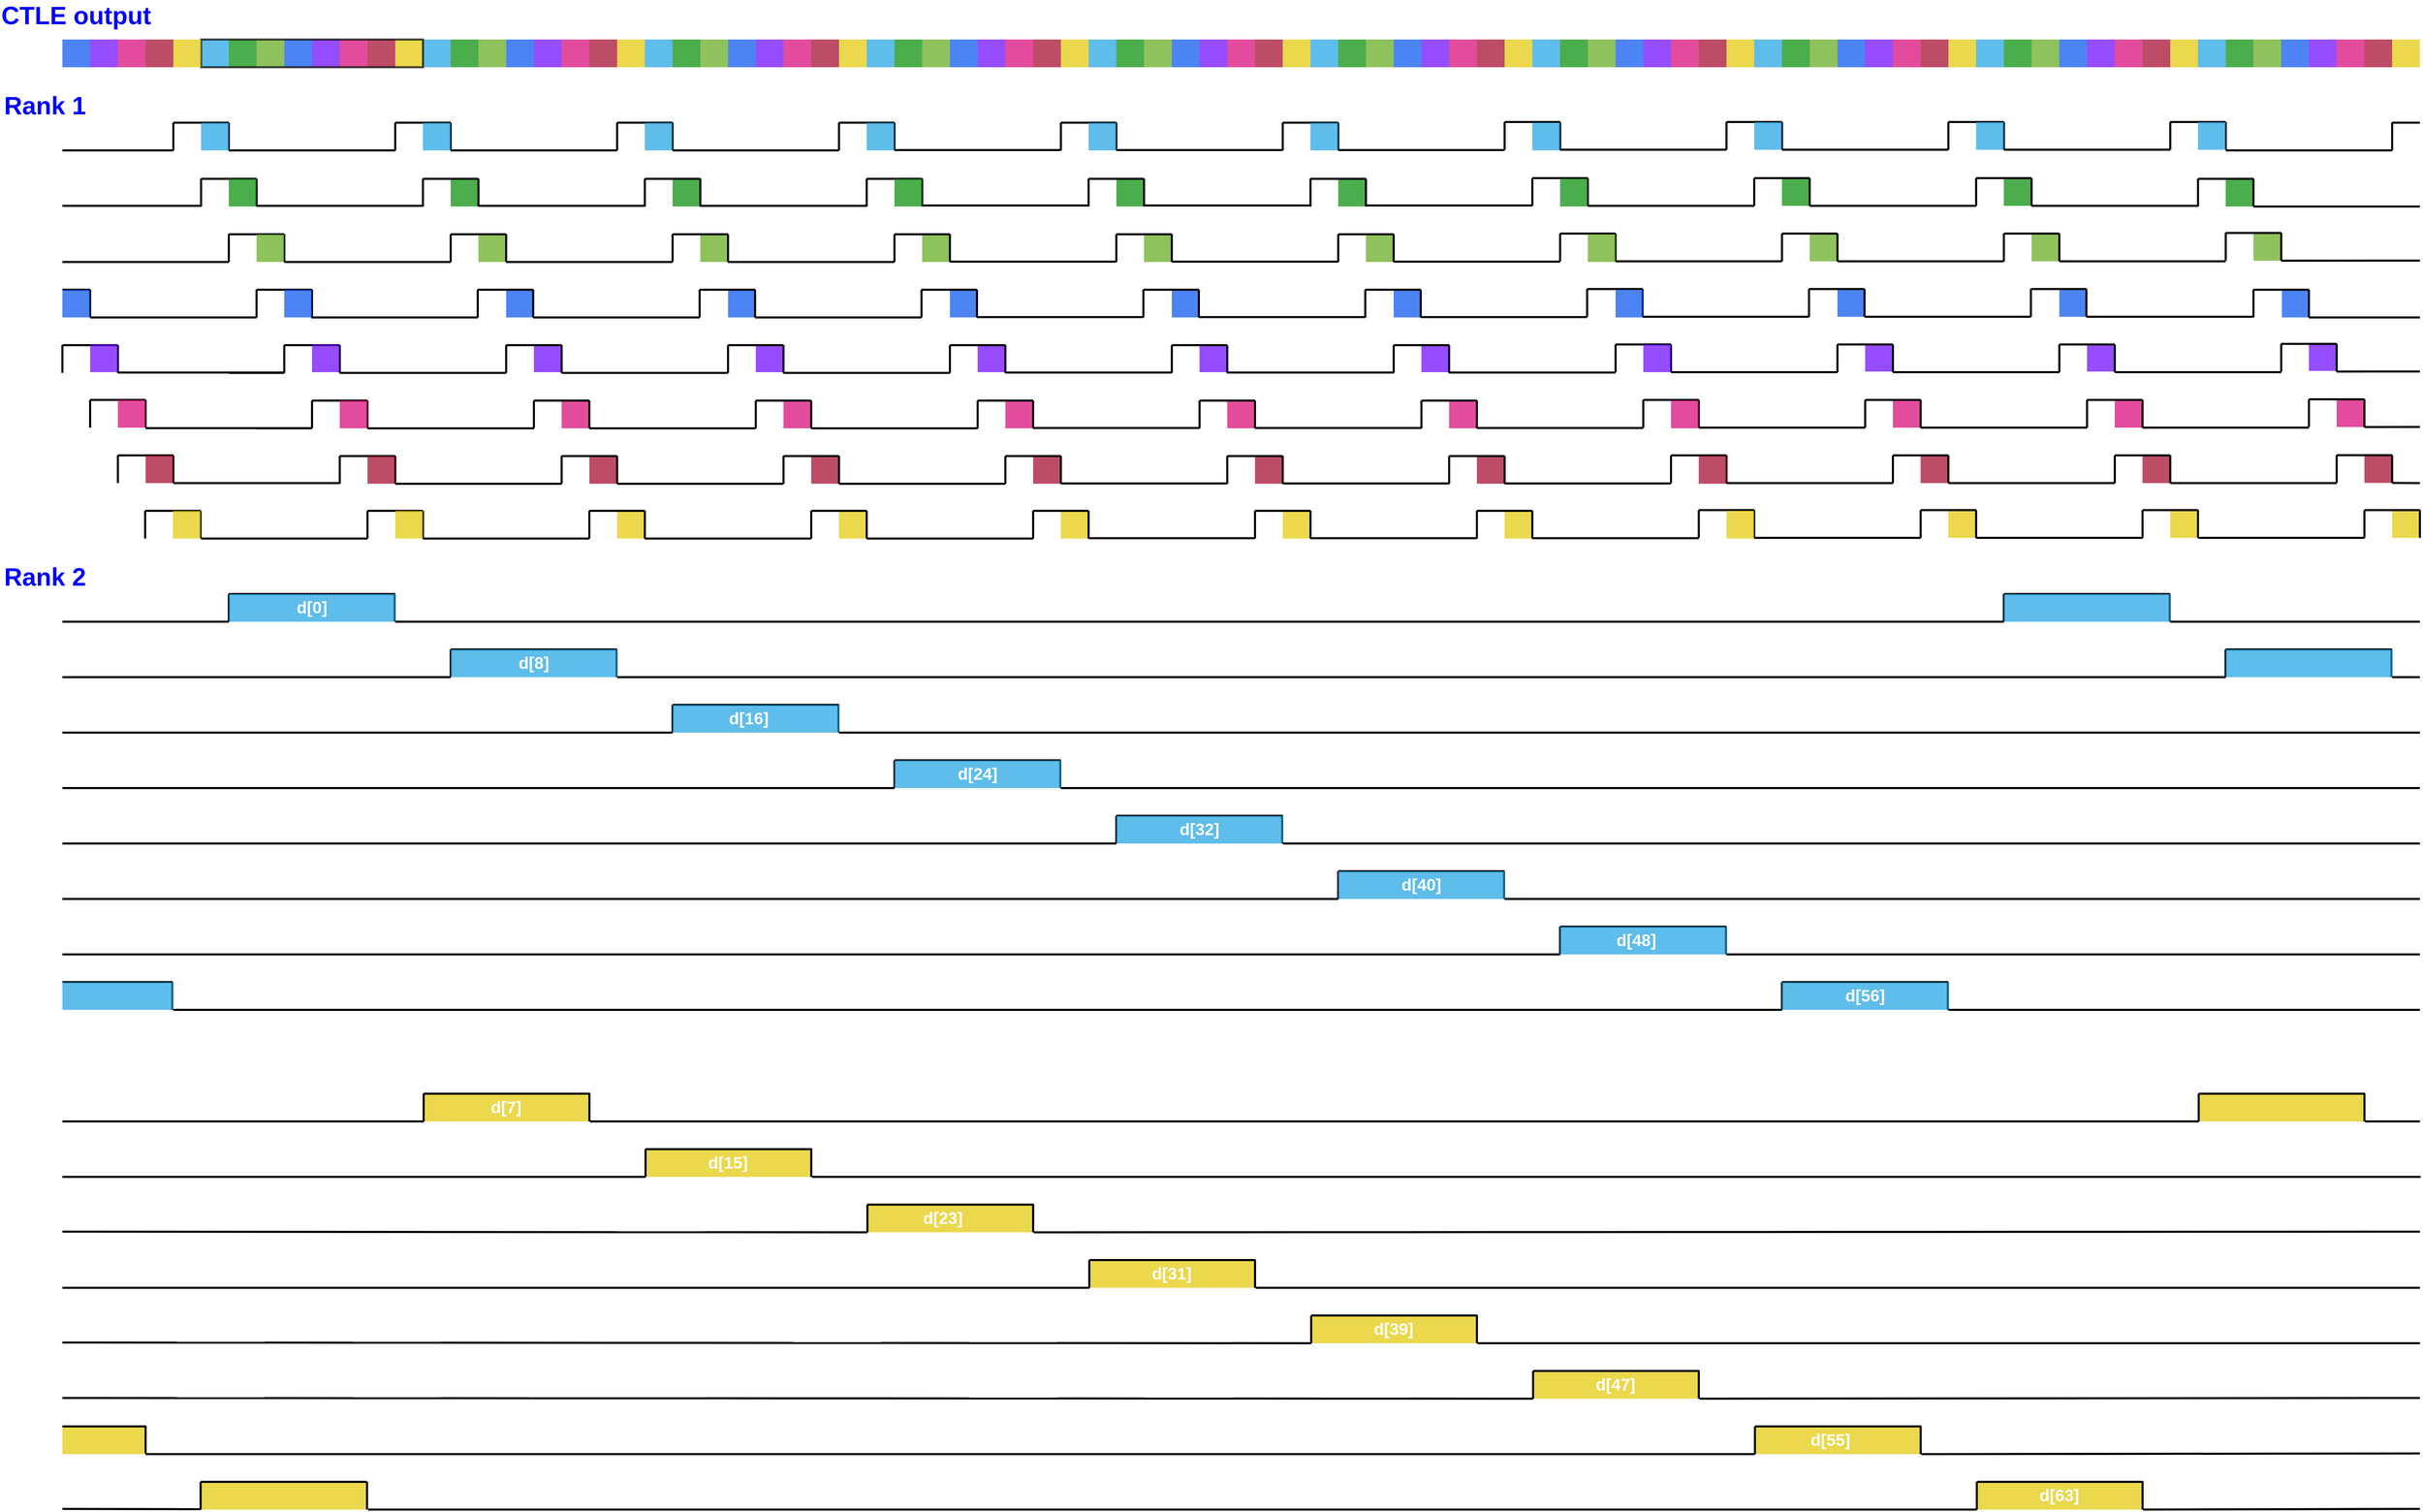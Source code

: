 <mxfile version="28.0.6">
  <diagram name="Page-1" id="ZIvJi__BycJ9_QuwJB-N">
    <mxGraphModel dx="4616" dy="3903" grid="1" gridSize="10" guides="1" tooltips="1" connect="1" arrows="1" fold="1" page="1" pageScale="1" pageWidth="850" pageHeight="1100" math="0" shadow="0">
      <root>
        <mxCell id="0" />
        <mxCell id="1" parent="0" />
        <mxCell id="vcZg4ptkKJfT5ty2_Jgg-756" value="" style="rounded=0;whiteSpace=wrap;html=1;strokeColor=none;fillColor=#e3c800;opacity=70;fontColor=#000000;strokeWidth=3;" parent="1" vertex="1">
          <mxGeometry x="521" y="1521" width="240" height="40" as="geometry" />
        </mxCell>
        <mxCell id="vcZg4ptkKJfT5ty2_Jgg-757" value="" style="rounded=0;whiteSpace=wrap;html=1;strokeColor=none;fillColor=#e3c800;opacity=70;fontColor=#000000;strokeWidth=3;" parent="1" vertex="1">
          <mxGeometry x="841" y="1601" width="240" height="40" as="geometry" />
        </mxCell>
        <mxCell id="vcZg4ptkKJfT5ty2_Jgg-758" value="" style="rounded=0;whiteSpace=wrap;html=1;strokeColor=none;fillColor=#e3c800;opacity=70;fontColor=#000000;strokeWidth=3;" parent="1" vertex="1">
          <mxGeometry x="1161" y="1681" width="240" height="40" as="geometry" />
        </mxCell>
        <mxCell id="vcZg4ptkKJfT5ty2_Jgg-759" value="" style="rounded=0;whiteSpace=wrap;html=1;strokeColor=none;fillColor=#e3c800;opacity=70;fontColor=#000000;strokeWidth=3;" parent="1" vertex="1">
          <mxGeometry x="1481" y="1761" width="240" height="40" as="geometry" />
        </mxCell>
        <mxCell id="vcZg4ptkKJfT5ty2_Jgg-760" value="" style="rounded=0;whiteSpace=wrap;html=1;strokeColor=none;fillColor=#e3c800;opacity=70;fontColor=#000000;strokeWidth=3;" parent="1" vertex="1">
          <mxGeometry x="1801" y="1841" width="240" height="40" as="geometry" />
        </mxCell>
        <mxCell id="vcZg4ptkKJfT5ty2_Jgg-761" value="" style="rounded=0;whiteSpace=wrap;html=1;strokeColor=none;fillColor=#e3c800;opacity=70;fontColor=#000000;strokeWidth=3;" parent="1" vertex="1">
          <mxGeometry x="2121" y="1921" width="240" height="40" as="geometry" />
        </mxCell>
        <mxCell id="vcZg4ptkKJfT5ty2_Jgg-762" value="" style="rounded=0;whiteSpace=wrap;html=1;strokeColor=none;fillColor=#e3c800;opacity=70;fontColor=#000000;strokeWidth=3;" parent="1" vertex="1">
          <mxGeometry x="2441" y="2001" width="240" height="40" as="geometry" />
        </mxCell>
        <mxCell id="vcZg4ptkKJfT5ty2_Jgg-763" value="" style="rounded=0;whiteSpace=wrap;html=1;strokeColor=none;fillColor=#e3c800;opacity=70;fontColor=#000000;strokeWidth=3;" parent="1" vertex="1">
          <mxGeometry x="2761" y="2081" width="240" height="40" as="geometry" />
        </mxCell>
        <mxCell id="vcZg4ptkKJfT5ty2_Jgg-765" value="" style="rounded=0;whiteSpace=wrap;html=1;strokeColor=none;fillColor=#e3c800;opacity=70;fontColor=#000000;strokeWidth=3;" parent="1" vertex="1">
          <mxGeometry x="3081" y="1521" width="240" height="40" as="geometry" />
        </mxCell>
        <mxCell id="vcZg4ptkKJfT5ty2_Jgg-770" value="" style="rounded=0;whiteSpace=wrap;html=1;strokeColor=none;fillColor=#e3c800;opacity=70;fontColor=#000000;strokeWidth=3;" parent="1" vertex="1">
          <mxGeometry x="199.33" y="2081" width="240" height="40" as="geometry" />
        </mxCell>
        <mxCell id="vcZg4ptkKJfT5ty2_Jgg-771" value="" style="rounded=0;whiteSpace=wrap;html=1;strokeColor=none;fillColor=#e3c800;opacity=70;fontColor=#000000;strokeWidth=3;" parent="1" vertex="1">
          <mxGeometry y="2001" width="120" height="40" as="geometry" />
        </mxCell>
        <mxCell id="vcZg4ptkKJfT5ty2_Jgg-1" value="" style="endArrow=none;html=1;rounded=0;strokeWidth=3;" parent="1" edge="1">
          <mxGeometry width="50" height="50" relative="1" as="geometry">
            <mxPoint x="80" y="160" as="sourcePoint" />
            <mxPoint x="160" y="160" as="targetPoint" />
          </mxGeometry>
        </mxCell>
        <mxCell id="vcZg4ptkKJfT5ty2_Jgg-2" value="" style="endArrow=none;html=1;rounded=0;strokeWidth=3;" parent="1" edge="1">
          <mxGeometry width="50" height="50" relative="1" as="geometry">
            <mxPoint x="160" y="160" as="sourcePoint" />
            <mxPoint x="160" y="120" as="targetPoint" />
          </mxGeometry>
        </mxCell>
        <mxCell id="vcZg4ptkKJfT5ty2_Jgg-3" value="" style="endArrow=none;html=1;rounded=0;strokeWidth=3;" parent="1" edge="1">
          <mxGeometry width="50" height="50" relative="1" as="geometry">
            <mxPoint x="240" y="120" as="sourcePoint" />
            <mxPoint x="160" y="120" as="targetPoint" />
          </mxGeometry>
        </mxCell>
        <mxCell id="vcZg4ptkKJfT5ty2_Jgg-4" value="" style="endArrow=none;html=1;rounded=0;strokeWidth=3;" parent="1" edge="1">
          <mxGeometry width="50" height="50" relative="1" as="geometry">
            <mxPoint x="240" y="160" as="sourcePoint" />
            <mxPoint x="240" y="120" as="targetPoint" />
          </mxGeometry>
        </mxCell>
        <mxCell id="vcZg4ptkKJfT5ty2_Jgg-5" value="" style="endArrow=none;html=1;rounded=0;strokeWidth=3;" parent="1" edge="1">
          <mxGeometry width="50" height="50" relative="1" as="geometry">
            <mxPoint x="240" y="160" as="sourcePoint" />
            <mxPoint x="480" y="160" as="targetPoint" />
          </mxGeometry>
        </mxCell>
        <mxCell id="vcZg4ptkKJfT5ty2_Jgg-9" value="" style="group;strokeWidth=3;" parent="1" vertex="1" connectable="0">
          <mxGeometry x="480" y="120" width="360" height="599.95" as="geometry" />
        </mxCell>
        <mxCell id="vcZg4ptkKJfT5ty2_Jgg-6" value="" style="endArrow=none;html=1;rounded=0;strokeWidth=3;" parent="vcZg4ptkKJfT5ty2_Jgg-9" edge="1">
          <mxGeometry width="50" height="50" relative="1" as="geometry">
            <mxPoint y="40" as="sourcePoint" />
            <mxPoint as="targetPoint" />
          </mxGeometry>
        </mxCell>
        <mxCell id="vcZg4ptkKJfT5ty2_Jgg-7" value="" style="endArrow=none;html=1;rounded=0;strokeWidth=3;" parent="vcZg4ptkKJfT5ty2_Jgg-9" edge="1">
          <mxGeometry width="50" height="50" relative="1" as="geometry">
            <mxPoint x="80" as="sourcePoint" />
            <mxPoint as="targetPoint" />
          </mxGeometry>
        </mxCell>
        <mxCell id="vcZg4ptkKJfT5ty2_Jgg-8" value="" style="endArrow=none;html=1;rounded=0;strokeWidth=3;" parent="vcZg4ptkKJfT5ty2_Jgg-9" edge="1">
          <mxGeometry width="50" height="50" relative="1" as="geometry">
            <mxPoint x="80" y="40" as="sourcePoint" />
            <mxPoint x="80" as="targetPoint" />
          </mxGeometry>
        </mxCell>
        <mxCell id="vcZg4ptkKJfT5ty2_Jgg-390" value="" style="rounded=0;whiteSpace=wrap;html=1;strokeColor=none;fillColor=#1ba1e2;opacity=70;fontColor=#ffffff;strokeWidth=3;" parent="vcZg4ptkKJfT5ty2_Jgg-9" vertex="1">
          <mxGeometry x="40" width="40" height="40" as="geometry" />
        </mxCell>
        <mxCell id="vcZg4ptkKJfT5ty2_Jgg-391" value="" style="rounded=0;whiteSpace=wrap;html=1;strokeColor=none;fillColor=#008a00;opacity=70;fontColor=#ffffff;strokeWidth=3;" parent="vcZg4ptkKJfT5ty2_Jgg-9" vertex="1">
          <mxGeometry x="80" y="80.95" width="40" height="40" as="geometry" />
        </mxCell>
        <mxCell id="vcZg4ptkKJfT5ty2_Jgg-392" value="" style="rounded=0;whiteSpace=wrap;html=1;strokeColor=none;fillColor=#60a917;opacity=70;fontColor=#ffffff;strokeWidth=3;" parent="vcZg4ptkKJfT5ty2_Jgg-9" vertex="1">
          <mxGeometry x="120" y="160.95" width="40" height="40" as="geometry" />
        </mxCell>
        <mxCell id="vcZg4ptkKJfT5ty2_Jgg-393" value="" style="rounded=0;whiteSpace=wrap;html=1;strokeColor=none;fillColor=#0050ef;opacity=70;fontColor=#ffffff;strokeWidth=3;" parent="vcZg4ptkKJfT5ty2_Jgg-9" vertex="1">
          <mxGeometry x="160" y="240.95" width="40" height="40" as="geometry" />
        </mxCell>
        <mxCell id="vcZg4ptkKJfT5ty2_Jgg-394" value="" style="rounded=0;whiteSpace=wrap;html=1;strokeColor=none;fillColor=#6a00ff;opacity=70;fontColor=#ffffff;strokeWidth=3;" parent="vcZg4ptkKJfT5ty2_Jgg-9" vertex="1">
          <mxGeometry x="200" y="320" width="40" height="40" as="geometry" />
        </mxCell>
        <mxCell id="vcZg4ptkKJfT5ty2_Jgg-395" value="" style="rounded=0;whiteSpace=wrap;html=1;strokeColor=none;fillColor=#d80073;opacity=70;fontColor=#ffffff;strokeWidth=3;" parent="vcZg4ptkKJfT5ty2_Jgg-9" vertex="1">
          <mxGeometry x="240" y="400.95" width="40" height="40" as="geometry" />
        </mxCell>
        <mxCell id="vcZg4ptkKJfT5ty2_Jgg-396" value="" style="rounded=0;whiteSpace=wrap;html=1;strokeColor=none;fillColor=#a20025;opacity=70;fontColor=#ffffff;strokeWidth=3;" parent="vcZg4ptkKJfT5ty2_Jgg-9" vertex="1">
          <mxGeometry x="280" y="480.95" width="40" height="40" as="geometry" />
        </mxCell>
        <mxCell id="vcZg4ptkKJfT5ty2_Jgg-397" value="" style="rounded=0;whiteSpace=wrap;html=1;strokeColor=none;fillColor=#e3c800;opacity=70;fontColor=#000000;strokeWidth=3;" parent="vcZg4ptkKJfT5ty2_Jgg-9" vertex="1">
          <mxGeometry x="320" y="559.95" width="40" height="40" as="geometry" />
        </mxCell>
        <mxCell id="vcZg4ptkKJfT5ty2_Jgg-14" value="" style="endArrow=none;html=1;rounded=0;strokeWidth=3;" parent="1" edge="1">
          <mxGeometry width="50" height="50" relative="1" as="geometry">
            <mxPoint x="560" y="160" as="sourcePoint" />
            <mxPoint x="800" y="160" as="targetPoint" />
          </mxGeometry>
        </mxCell>
        <mxCell id="vcZg4ptkKJfT5ty2_Jgg-15" value="" style="group;strokeWidth=3;" parent="1" vertex="1" connectable="0">
          <mxGeometry x="800" y="120" width="360" height="599.95" as="geometry" />
        </mxCell>
        <mxCell id="vcZg4ptkKJfT5ty2_Jgg-16" value="" style="endArrow=none;html=1;rounded=0;strokeWidth=3;" parent="vcZg4ptkKJfT5ty2_Jgg-15" edge="1">
          <mxGeometry width="50" height="50" relative="1" as="geometry">
            <mxPoint y="40" as="sourcePoint" />
            <mxPoint as="targetPoint" />
          </mxGeometry>
        </mxCell>
        <mxCell id="vcZg4ptkKJfT5ty2_Jgg-17" value="" style="endArrow=none;html=1;rounded=0;strokeWidth=3;" parent="vcZg4ptkKJfT5ty2_Jgg-15" edge="1">
          <mxGeometry width="50" height="50" relative="1" as="geometry">
            <mxPoint x="80" as="sourcePoint" />
            <mxPoint as="targetPoint" />
          </mxGeometry>
        </mxCell>
        <mxCell id="vcZg4ptkKJfT5ty2_Jgg-18" value="" style="endArrow=none;html=1;rounded=0;strokeWidth=3;" parent="vcZg4ptkKJfT5ty2_Jgg-15" edge="1">
          <mxGeometry width="50" height="50" relative="1" as="geometry">
            <mxPoint x="80" y="40" as="sourcePoint" />
            <mxPoint x="80" as="targetPoint" />
          </mxGeometry>
        </mxCell>
        <mxCell id="vcZg4ptkKJfT5ty2_Jgg-398" value="" style="rounded=0;whiteSpace=wrap;html=1;strokeColor=none;fillColor=#1ba1e2;opacity=70;fontColor=#ffffff;strokeWidth=3;" parent="vcZg4ptkKJfT5ty2_Jgg-15" vertex="1">
          <mxGeometry x="40" width="40" height="40" as="geometry" />
        </mxCell>
        <mxCell id="vcZg4ptkKJfT5ty2_Jgg-399" value="" style="rounded=0;whiteSpace=wrap;html=1;strokeColor=none;fillColor=#008a00;opacity=70;fontColor=#ffffff;strokeWidth=3;" parent="vcZg4ptkKJfT5ty2_Jgg-15" vertex="1">
          <mxGeometry x="80" y="80.95" width="40" height="40" as="geometry" />
        </mxCell>
        <mxCell id="vcZg4ptkKJfT5ty2_Jgg-400" value="" style="rounded=0;whiteSpace=wrap;html=1;strokeColor=none;fillColor=#60a917;opacity=70;fontColor=#ffffff;strokeWidth=3;" parent="vcZg4ptkKJfT5ty2_Jgg-15" vertex="1">
          <mxGeometry x="120" y="160.95" width="40" height="40" as="geometry" />
        </mxCell>
        <mxCell id="vcZg4ptkKJfT5ty2_Jgg-401" value="" style="rounded=0;whiteSpace=wrap;html=1;strokeColor=none;fillColor=#0050ef;opacity=70;fontColor=#ffffff;strokeWidth=3;" parent="vcZg4ptkKJfT5ty2_Jgg-15" vertex="1">
          <mxGeometry x="160" y="240.95" width="40" height="40" as="geometry" />
        </mxCell>
        <mxCell id="vcZg4ptkKJfT5ty2_Jgg-402" value="" style="rounded=0;whiteSpace=wrap;html=1;strokeColor=none;fillColor=#6a00ff;opacity=70;fontColor=#ffffff;strokeWidth=3;" parent="vcZg4ptkKJfT5ty2_Jgg-15" vertex="1">
          <mxGeometry x="200" y="320" width="40" height="40" as="geometry" />
        </mxCell>
        <mxCell id="vcZg4ptkKJfT5ty2_Jgg-403" value="" style="rounded=0;whiteSpace=wrap;html=1;strokeColor=none;fillColor=#d80073;opacity=70;fontColor=#ffffff;strokeWidth=3;" parent="vcZg4ptkKJfT5ty2_Jgg-15" vertex="1">
          <mxGeometry x="240" y="400.95" width="40" height="40" as="geometry" />
        </mxCell>
        <mxCell id="vcZg4ptkKJfT5ty2_Jgg-404" value="" style="rounded=0;whiteSpace=wrap;html=1;strokeColor=none;fillColor=#a20025;opacity=70;fontColor=#ffffff;strokeWidth=3;" parent="vcZg4ptkKJfT5ty2_Jgg-15" vertex="1">
          <mxGeometry x="280" y="480.95" width="40" height="40" as="geometry" />
        </mxCell>
        <mxCell id="vcZg4ptkKJfT5ty2_Jgg-405" value="" style="rounded=0;whiteSpace=wrap;html=1;strokeColor=none;fillColor=#e3c800;opacity=70;fontColor=#000000;strokeWidth=3;" parent="vcZg4ptkKJfT5ty2_Jgg-15" vertex="1">
          <mxGeometry x="320" y="559.95" width="40" height="40" as="geometry" />
        </mxCell>
        <mxCell id="vcZg4ptkKJfT5ty2_Jgg-19" value="" style="endArrow=none;html=1;rounded=0;strokeWidth=3;" parent="1" edge="1">
          <mxGeometry width="50" height="50" relative="1" as="geometry">
            <mxPoint x="880" y="160" as="sourcePoint" />
            <mxPoint x="1120" y="160" as="targetPoint" />
          </mxGeometry>
        </mxCell>
        <mxCell id="vcZg4ptkKJfT5ty2_Jgg-20" value="" style="group;strokeWidth=3;" parent="1" vertex="1" connectable="0">
          <mxGeometry x="1120" y="120" width="80" height="40" as="geometry" />
        </mxCell>
        <mxCell id="vcZg4ptkKJfT5ty2_Jgg-21" value="" style="endArrow=none;html=1;rounded=0;strokeWidth=3;" parent="vcZg4ptkKJfT5ty2_Jgg-20" edge="1">
          <mxGeometry width="50" height="50" relative="1" as="geometry">
            <mxPoint y="40" as="sourcePoint" />
            <mxPoint as="targetPoint" />
          </mxGeometry>
        </mxCell>
        <mxCell id="vcZg4ptkKJfT5ty2_Jgg-22" value="" style="endArrow=none;html=1;rounded=0;strokeWidth=3;" parent="vcZg4ptkKJfT5ty2_Jgg-20" edge="1">
          <mxGeometry width="50" height="50" relative="1" as="geometry">
            <mxPoint x="80" as="sourcePoint" />
            <mxPoint as="targetPoint" />
          </mxGeometry>
        </mxCell>
        <mxCell id="vcZg4ptkKJfT5ty2_Jgg-23" value="" style="endArrow=none;html=1;rounded=0;strokeWidth=3;" parent="vcZg4ptkKJfT5ty2_Jgg-20" edge="1">
          <mxGeometry width="50" height="50" relative="1" as="geometry">
            <mxPoint x="80" y="40" as="sourcePoint" />
            <mxPoint x="80" as="targetPoint" />
          </mxGeometry>
        </mxCell>
        <mxCell id="vcZg4ptkKJfT5ty2_Jgg-24" value="" style="endArrow=none;html=1;rounded=0;strokeWidth=3;" parent="1" edge="1">
          <mxGeometry width="50" height="50" relative="1" as="geometry">
            <mxPoint x="1200" y="159.49" as="sourcePoint" />
            <mxPoint x="1440" y="159.49" as="targetPoint" />
          </mxGeometry>
        </mxCell>
        <mxCell id="vcZg4ptkKJfT5ty2_Jgg-25" value="" style="group;strokeWidth=3;" parent="1" vertex="1" connectable="0">
          <mxGeometry x="1440" y="120" width="360" height="599.95" as="geometry" />
        </mxCell>
        <mxCell id="vcZg4ptkKJfT5ty2_Jgg-26" value="" style="endArrow=none;html=1;rounded=0;strokeWidth=3;" parent="vcZg4ptkKJfT5ty2_Jgg-25" edge="1">
          <mxGeometry width="50" height="50" relative="1" as="geometry">
            <mxPoint y="40" as="sourcePoint" />
            <mxPoint as="targetPoint" />
          </mxGeometry>
        </mxCell>
        <mxCell id="vcZg4ptkKJfT5ty2_Jgg-27" value="" style="endArrow=none;html=1;rounded=0;strokeWidth=3;" parent="vcZg4ptkKJfT5ty2_Jgg-25" edge="1">
          <mxGeometry width="50" height="50" relative="1" as="geometry">
            <mxPoint x="80" as="sourcePoint" />
            <mxPoint as="targetPoint" />
          </mxGeometry>
        </mxCell>
        <mxCell id="vcZg4ptkKJfT5ty2_Jgg-28" value="" style="endArrow=none;html=1;rounded=0;strokeWidth=3;" parent="vcZg4ptkKJfT5ty2_Jgg-25" edge="1">
          <mxGeometry width="50" height="50" relative="1" as="geometry">
            <mxPoint x="80" y="40" as="sourcePoint" />
            <mxPoint x="80" as="targetPoint" />
          </mxGeometry>
        </mxCell>
        <mxCell id="vcZg4ptkKJfT5ty2_Jgg-414" value="" style="rounded=0;whiteSpace=wrap;html=1;strokeColor=none;fillColor=#1ba1e2;opacity=70;fontColor=#ffffff;strokeWidth=3;" parent="vcZg4ptkKJfT5ty2_Jgg-25" vertex="1">
          <mxGeometry x="40" width="40" height="40" as="geometry" />
        </mxCell>
        <mxCell id="vcZg4ptkKJfT5ty2_Jgg-415" value="" style="rounded=0;whiteSpace=wrap;html=1;strokeColor=none;fillColor=#008a00;opacity=70;fontColor=#ffffff;strokeWidth=3;" parent="vcZg4ptkKJfT5ty2_Jgg-25" vertex="1">
          <mxGeometry x="80" y="80.95" width="40" height="40" as="geometry" />
        </mxCell>
        <mxCell id="vcZg4ptkKJfT5ty2_Jgg-416" value="" style="rounded=0;whiteSpace=wrap;html=1;strokeColor=none;fillColor=#60a917;opacity=70;fontColor=#ffffff;strokeWidth=3;" parent="vcZg4ptkKJfT5ty2_Jgg-25" vertex="1">
          <mxGeometry x="120" y="160.95" width="40" height="40" as="geometry" />
        </mxCell>
        <mxCell id="vcZg4ptkKJfT5ty2_Jgg-417" value="" style="rounded=0;whiteSpace=wrap;html=1;strokeColor=none;fillColor=#0050ef;opacity=70;fontColor=#ffffff;strokeWidth=3;" parent="vcZg4ptkKJfT5ty2_Jgg-25" vertex="1">
          <mxGeometry x="160" y="240.95" width="40" height="40" as="geometry" />
        </mxCell>
        <mxCell id="vcZg4ptkKJfT5ty2_Jgg-418" value="" style="rounded=0;whiteSpace=wrap;html=1;strokeColor=none;fillColor=#6a00ff;opacity=70;fontColor=#ffffff;strokeWidth=3;" parent="vcZg4ptkKJfT5ty2_Jgg-25" vertex="1">
          <mxGeometry x="200" y="320" width="40" height="40" as="geometry" />
        </mxCell>
        <mxCell id="vcZg4ptkKJfT5ty2_Jgg-419" value="" style="rounded=0;whiteSpace=wrap;html=1;strokeColor=none;fillColor=#d80073;opacity=70;fontColor=#ffffff;strokeWidth=3;" parent="vcZg4ptkKJfT5ty2_Jgg-25" vertex="1">
          <mxGeometry x="240" y="400.95" width="40" height="40" as="geometry" />
        </mxCell>
        <mxCell id="vcZg4ptkKJfT5ty2_Jgg-420" value="" style="rounded=0;whiteSpace=wrap;html=1;strokeColor=none;fillColor=#a20025;opacity=70;fontColor=#ffffff;strokeWidth=3;" parent="vcZg4ptkKJfT5ty2_Jgg-25" vertex="1">
          <mxGeometry x="280" y="480.95" width="40" height="40" as="geometry" />
        </mxCell>
        <mxCell id="vcZg4ptkKJfT5ty2_Jgg-421" value="" style="rounded=0;whiteSpace=wrap;html=1;strokeColor=none;fillColor=#e3c800;opacity=70;fontColor=#000000;strokeWidth=3;" parent="vcZg4ptkKJfT5ty2_Jgg-25" vertex="1">
          <mxGeometry x="320" y="559.95" width="40" height="40" as="geometry" />
        </mxCell>
        <mxCell id="vcZg4ptkKJfT5ty2_Jgg-29" value="" style="endArrow=none;html=1;rounded=0;strokeWidth=3;" parent="1" edge="1">
          <mxGeometry width="50" height="50" relative="1" as="geometry">
            <mxPoint x="1520" y="159.49" as="sourcePoint" />
            <mxPoint x="1760" y="159.49" as="targetPoint" />
          </mxGeometry>
        </mxCell>
        <mxCell id="vcZg4ptkKJfT5ty2_Jgg-30" value="" style="group;strokeWidth=3;" parent="1" vertex="1" connectable="0">
          <mxGeometry x="1760" y="120" width="360" height="599.95" as="geometry" />
        </mxCell>
        <mxCell id="vcZg4ptkKJfT5ty2_Jgg-31" value="" style="endArrow=none;html=1;rounded=0;strokeWidth=3;" parent="vcZg4ptkKJfT5ty2_Jgg-30" edge="1">
          <mxGeometry width="50" height="50" relative="1" as="geometry">
            <mxPoint y="40" as="sourcePoint" />
            <mxPoint as="targetPoint" />
          </mxGeometry>
        </mxCell>
        <mxCell id="vcZg4ptkKJfT5ty2_Jgg-32" value="" style="endArrow=none;html=1;rounded=0;strokeWidth=3;" parent="vcZg4ptkKJfT5ty2_Jgg-30" edge="1">
          <mxGeometry width="50" height="50" relative="1" as="geometry">
            <mxPoint x="80" as="sourcePoint" />
            <mxPoint as="targetPoint" />
          </mxGeometry>
        </mxCell>
        <mxCell id="vcZg4ptkKJfT5ty2_Jgg-33" value="" style="endArrow=none;html=1;rounded=0;strokeWidth=3;" parent="vcZg4ptkKJfT5ty2_Jgg-30" edge="1">
          <mxGeometry width="50" height="50" relative="1" as="geometry">
            <mxPoint x="80" y="40" as="sourcePoint" />
            <mxPoint x="80" as="targetPoint" />
          </mxGeometry>
        </mxCell>
        <mxCell id="vcZg4ptkKJfT5ty2_Jgg-422" value="" style="rounded=0;whiteSpace=wrap;html=1;strokeColor=none;fillColor=#1ba1e2;opacity=70;fontColor=#ffffff;strokeWidth=3;" parent="vcZg4ptkKJfT5ty2_Jgg-30" vertex="1">
          <mxGeometry x="40" width="40" height="40" as="geometry" />
        </mxCell>
        <mxCell id="vcZg4ptkKJfT5ty2_Jgg-423" value="" style="rounded=0;whiteSpace=wrap;html=1;strokeColor=none;fillColor=#008a00;opacity=70;fontColor=#ffffff;strokeWidth=3;" parent="vcZg4ptkKJfT5ty2_Jgg-30" vertex="1">
          <mxGeometry x="80" y="80.95" width="40" height="40" as="geometry" />
        </mxCell>
        <mxCell id="vcZg4ptkKJfT5ty2_Jgg-424" value="" style="rounded=0;whiteSpace=wrap;html=1;strokeColor=none;fillColor=#60a917;opacity=70;fontColor=#ffffff;strokeWidth=3;" parent="vcZg4ptkKJfT5ty2_Jgg-30" vertex="1">
          <mxGeometry x="120" y="160.95" width="40" height="40" as="geometry" />
        </mxCell>
        <mxCell id="vcZg4ptkKJfT5ty2_Jgg-425" value="" style="rounded=0;whiteSpace=wrap;html=1;strokeColor=none;fillColor=#0050ef;opacity=70;fontColor=#ffffff;strokeWidth=3;" parent="vcZg4ptkKJfT5ty2_Jgg-30" vertex="1">
          <mxGeometry x="160" y="240.95" width="40" height="40" as="geometry" />
        </mxCell>
        <mxCell id="vcZg4ptkKJfT5ty2_Jgg-426" value="" style="rounded=0;whiteSpace=wrap;html=1;strokeColor=none;fillColor=#6a00ff;opacity=70;fontColor=#ffffff;strokeWidth=3;" parent="vcZg4ptkKJfT5ty2_Jgg-30" vertex="1">
          <mxGeometry x="200" y="320" width="40" height="40" as="geometry" />
        </mxCell>
        <mxCell id="vcZg4ptkKJfT5ty2_Jgg-427" value="" style="rounded=0;whiteSpace=wrap;html=1;strokeColor=none;fillColor=#d80073;opacity=70;fontColor=#ffffff;strokeWidth=3;" parent="vcZg4ptkKJfT5ty2_Jgg-30" vertex="1">
          <mxGeometry x="240" y="400.95" width="40" height="40" as="geometry" />
        </mxCell>
        <mxCell id="vcZg4ptkKJfT5ty2_Jgg-428" value="" style="rounded=0;whiteSpace=wrap;html=1;strokeColor=none;fillColor=#a20025;opacity=70;fontColor=#ffffff;strokeWidth=3;" parent="vcZg4ptkKJfT5ty2_Jgg-30" vertex="1">
          <mxGeometry x="280" y="480.95" width="40" height="40" as="geometry" />
        </mxCell>
        <mxCell id="vcZg4ptkKJfT5ty2_Jgg-429" value="" style="rounded=0;whiteSpace=wrap;html=1;strokeColor=none;fillColor=#e3c800;opacity=70;fontColor=#000000;strokeWidth=3;" parent="vcZg4ptkKJfT5ty2_Jgg-30" vertex="1">
          <mxGeometry x="320" y="559.95" width="40" height="40" as="geometry" />
        </mxCell>
        <mxCell id="vcZg4ptkKJfT5ty2_Jgg-34" value="" style="endArrow=none;html=1;rounded=0;strokeWidth=3;" parent="1" edge="1">
          <mxGeometry width="50" height="50" relative="1" as="geometry">
            <mxPoint x="1840" y="159.49" as="sourcePoint" />
            <mxPoint x="2080" y="159.49" as="targetPoint" />
          </mxGeometry>
        </mxCell>
        <mxCell id="vcZg4ptkKJfT5ty2_Jgg-35" value="" style="endArrow=none;html=1;rounded=0;strokeWidth=3;" parent="1" edge="1">
          <mxGeometry width="50" height="50" relative="1" as="geometry">
            <mxPoint x="2080" y="159.05" as="sourcePoint" />
            <mxPoint x="2080" y="119.05" as="targetPoint" />
          </mxGeometry>
        </mxCell>
        <mxCell id="vcZg4ptkKJfT5ty2_Jgg-36" value="" style="endArrow=none;html=1;rounded=0;strokeWidth=3;" parent="1" edge="1">
          <mxGeometry width="50" height="50" relative="1" as="geometry">
            <mxPoint x="2160" y="119.05" as="sourcePoint" />
            <mxPoint x="2080" y="119.05" as="targetPoint" />
          </mxGeometry>
        </mxCell>
        <mxCell id="vcZg4ptkKJfT5ty2_Jgg-37" value="" style="endArrow=none;html=1;rounded=0;strokeWidth=3;" parent="1" edge="1">
          <mxGeometry width="50" height="50" relative="1" as="geometry">
            <mxPoint x="2160" y="159.05" as="sourcePoint" />
            <mxPoint x="2160" y="119.05" as="targetPoint" />
          </mxGeometry>
        </mxCell>
        <mxCell id="vcZg4ptkKJfT5ty2_Jgg-38" value="" style="endArrow=none;html=1;rounded=0;strokeWidth=3;" parent="1" edge="1">
          <mxGeometry width="50" height="50" relative="1" as="geometry">
            <mxPoint x="2160" y="159.05" as="sourcePoint" />
            <mxPoint x="2400" y="159.05" as="targetPoint" />
          </mxGeometry>
        </mxCell>
        <mxCell id="vcZg4ptkKJfT5ty2_Jgg-39" value="" style="group;strokeWidth=3;" parent="1" vertex="1" connectable="0">
          <mxGeometry x="2400" y="119.05" width="360" height="599.95" as="geometry" />
        </mxCell>
        <mxCell id="vcZg4ptkKJfT5ty2_Jgg-40" value="" style="endArrow=none;html=1;rounded=0;strokeWidth=3;" parent="vcZg4ptkKJfT5ty2_Jgg-39" edge="1">
          <mxGeometry width="50" height="50" relative="1" as="geometry">
            <mxPoint y="40" as="sourcePoint" />
            <mxPoint as="targetPoint" />
          </mxGeometry>
        </mxCell>
        <mxCell id="vcZg4ptkKJfT5ty2_Jgg-41" value="" style="endArrow=none;html=1;rounded=0;strokeWidth=3;" parent="vcZg4ptkKJfT5ty2_Jgg-39" edge="1">
          <mxGeometry width="50" height="50" relative="1" as="geometry">
            <mxPoint x="80" as="sourcePoint" />
            <mxPoint as="targetPoint" />
          </mxGeometry>
        </mxCell>
        <mxCell id="vcZg4ptkKJfT5ty2_Jgg-42" value="" style="endArrow=none;html=1;rounded=0;strokeWidth=3;" parent="vcZg4ptkKJfT5ty2_Jgg-39" edge="1">
          <mxGeometry width="50" height="50" relative="1" as="geometry">
            <mxPoint x="80" y="40" as="sourcePoint" />
            <mxPoint x="80" as="targetPoint" />
          </mxGeometry>
        </mxCell>
        <mxCell id="vcZg4ptkKJfT5ty2_Jgg-438" value="" style="rounded=0;whiteSpace=wrap;html=1;strokeColor=none;fillColor=#1ba1e2;opacity=70;fontColor=#ffffff;strokeWidth=3;" parent="vcZg4ptkKJfT5ty2_Jgg-39" vertex="1">
          <mxGeometry x="40" y="1.421e-14" width="40" height="40" as="geometry" />
        </mxCell>
        <mxCell id="vcZg4ptkKJfT5ty2_Jgg-439" value="" style="rounded=0;whiteSpace=wrap;html=1;strokeColor=none;fillColor=#008a00;opacity=70;fontColor=#ffffff;strokeWidth=3;" parent="vcZg4ptkKJfT5ty2_Jgg-39" vertex="1">
          <mxGeometry x="80" y="80.95" width="40" height="40" as="geometry" />
        </mxCell>
        <mxCell id="vcZg4ptkKJfT5ty2_Jgg-440" value="" style="rounded=0;whiteSpace=wrap;html=1;strokeColor=none;fillColor=#60a917;opacity=70;fontColor=#ffffff;strokeWidth=3;" parent="vcZg4ptkKJfT5ty2_Jgg-39" vertex="1">
          <mxGeometry x="120" y="160.95" width="40" height="40" as="geometry" />
        </mxCell>
        <mxCell id="vcZg4ptkKJfT5ty2_Jgg-441" value="" style="rounded=0;whiteSpace=wrap;html=1;strokeColor=none;fillColor=#0050ef;opacity=70;fontColor=#ffffff;strokeWidth=3;" parent="vcZg4ptkKJfT5ty2_Jgg-39" vertex="1">
          <mxGeometry x="160" y="240.95" width="40" height="40" as="geometry" />
        </mxCell>
        <mxCell id="vcZg4ptkKJfT5ty2_Jgg-442" value="" style="rounded=0;whiteSpace=wrap;html=1;strokeColor=none;fillColor=#6a00ff;opacity=70;fontColor=#ffffff;strokeWidth=3;" parent="vcZg4ptkKJfT5ty2_Jgg-39" vertex="1">
          <mxGeometry x="200" y="320" width="40" height="40" as="geometry" />
        </mxCell>
        <mxCell id="vcZg4ptkKJfT5ty2_Jgg-443" value="" style="rounded=0;whiteSpace=wrap;html=1;strokeColor=none;fillColor=#d80073;opacity=70;fontColor=#ffffff;strokeWidth=3;" parent="vcZg4ptkKJfT5ty2_Jgg-39" vertex="1">
          <mxGeometry x="240" y="400.95" width="40" height="40" as="geometry" />
        </mxCell>
        <mxCell id="vcZg4ptkKJfT5ty2_Jgg-444" value="" style="rounded=0;whiteSpace=wrap;html=1;strokeColor=none;fillColor=#a20025;opacity=70;fontColor=#ffffff;strokeWidth=3;" parent="vcZg4ptkKJfT5ty2_Jgg-39" vertex="1">
          <mxGeometry x="280" y="480.95" width="40" height="40" as="geometry" />
        </mxCell>
        <mxCell id="vcZg4ptkKJfT5ty2_Jgg-445" value="" style="rounded=0;whiteSpace=wrap;html=1;strokeColor=none;fillColor=#e3c800;opacity=70;fontColor=#000000;strokeWidth=3;" parent="vcZg4ptkKJfT5ty2_Jgg-39" vertex="1">
          <mxGeometry x="320" y="559.95" width="40" height="40" as="geometry" />
        </mxCell>
        <mxCell id="vcZg4ptkKJfT5ty2_Jgg-43" value="" style="endArrow=none;html=1;rounded=0;strokeWidth=3;" parent="1" edge="1">
          <mxGeometry width="50" height="50" relative="1" as="geometry">
            <mxPoint x="2480" y="159.05" as="sourcePoint" />
            <mxPoint x="2720" y="159.05" as="targetPoint" />
          </mxGeometry>
        </mxCell>
        <mxCell id="vcZg4ptkKJfT5ty2_Jgg-44" value="" style="group;strokeWidth=3;" parent="1" vertex="1" connectable="0">
          <mxGeometry x="2720" y="119.05" width="360" height="599.95" as="geometry" />
        </mxCell>
        <mxCell id="vcZg4ptkKJfT5ty2_Jgg-45" value="" style="endArrow=none;html=1;rounded=0;strokeWidth=3;" parent="vcZg4ptkKJfT5ty2_Jgg-44" edge="1">
          <mxGeometry width="50" height="50" relative="1" as="geometry">
            <mxPoint y="40" as="sourcePoint" />
            <mxPoint as="targetPoint" />
          </mxGeometry>
        </mxCell>
        <mxCell id="vcZg4ptkKJfT5ty2_Jgg-46" value="" style="endArrow=none;html=1;rounded=0;strokeWidth=3;" parent="vcZg4ptkKJfT5ty2_Jgg-44" edge="1">
          <mxGeometry width="50" height="50" relative="1" as="geometry">
            <mxPoint x="80" as="sourcePoint" />
            <mxPoint as="targetPoint" />
          </mxGeometry>
        </mxCell>
        <mxCell id="vcZg4ptkKJfT5ty2_Jgg-47" value="" style="endArrow=none;html=1;rounded=0;strokeWidth=3;" parent="vcZg4ptkKJfT5ty2_Jgg-44" edge="1">
          <mxGeometry width="50" height="50" relative="1" as="geometry">
            <mxPoint x="80" y="40" as="sourcePoint" />
            <mxPoint x="80" as="targetPoint" />
          </mxGeometry>
        </mxCell>
        <mxCell id="vcZg4ptkKJfT5ty2_Jgg-446" value="" style="rounded=0;whiteSpace=wrap;html=1;strokeColor=none;fillColor=#1ba1e2;opacity=70;fontColor=#ffffff;strokeWidth=3;" parent="vcZg4ptkKJfT5ty2_Jgg-44" vertex="1">
          <mxGeometry x="40" y="1.421e-14" width="40" height="40" as="geometry" />
        </mxCell>
        <mxCell id="vcZg4ptkKJfT5ty2_Jgg-447" value="" style="rounded=0;whiteSpace=wrap;html=1;strokeColor=none;fillColor=#008a00;opacity=70;fontColor=#ffffff;strokeWidth=3;" parent="vcZg4ptkKJfT5ty2_Jgg-44" vertex="1">
          <mxGeometry x="80" y="80.95" width="40" height="40" as="geometry" />
        </mxCell>
        <mxCell id="vcZg4ptkKJfT5ty2_Jgg-448" value="" style="rounded=0;whiteSpace=wrap;html=1;strokeColor=none;fillColor=#60a917;opacity=70;fontColor=#ffffff;strokeWidth=3;" parent="vcZg4ptkKJfT5ty2_Jgg-44" vertex="1">
          <mxGeometry x="120" y="160.95" width="40" height="40" as="geometry" />
        </mxCell>
        <mxCell id="vcZg4ptkKJfT5ty2_Jgg-449" value="" style="rounded=0;whiteSpace=wrap;html=1;strokeColor=none;fillColor=#0050ef;opacity=70;fontColor=#ffffff;strokeWidth=3;" parent="vcZg4ptkKJfT5ty2_Jgg-44" vertex="1">
          <mxGeometry x="160" y="240.95" width="40" height="40" as="geometry" />
        </mxCell>
        <mxCell id="vcZg4ptkKJfT5ty2_Jgg-450" value="" style="rounded=0;whiteSpace=wrap;html=1;strokeColor=none;fillColor=#6a00ff;opacity=70;fontColor=#ffffff;strokeWidth=3;" parent="vcZg4ptkKJfT5ty2_Jgg-44" vertex="1">
          <mxGeometry x="200" y="320" width="40" height="40" as="geometry" />
        </mxCell>
        <mxCell id="vcZg4ptkKJfT5ty2_Jgg-451" value="" style="rounded=0;whiteSpace=wrap;html=1;strokeColor=none;fillColor=#d80073;opacity=70;fontColor=#ffffff;strokeWidth=3;" parent="vcZg4ptkKJfT5ty2_Jgg-44" vertex="1">
          <mxGeometry x="240" y="400.95" width="40" height="40" as="geometry" />
        </mxCell>
        <mxCell id="vcZg4ptkKJfT5ty2_Jgg-452" value="" style="rounded=0;whiteSpace=wrap;html=1;strokeColor=none;fillColor=#a20025;opacity=70;fontColor=#ffffff;strokeWidth=3;" parent="vcZg4ptkKJfT5ty2_Jgg-44" vertex="1">
          <mxGeometry x="280" y="480.95" width="40" height="40" as="geometry" />
        </mxCell>
        <mxCell id="vcZg4ptkKJfT5ty2_Jgg-453" value="" style="rounded=0;whiteSpace=wrap;html=1;strokeColor=none;fillColor=#e3c800;opacity=70;fontColor=#000000;strokeWidth=3;" parent="vcZg4ptkKJfT5ty2_Jgg-44" vertex="1">
          <mxGeometry x="320" y="559.95" width="40" height="40" as="geometry" />
        </mxCell>
        <mxCell id="vcZg4ptkKJfT5ty2_Jgg-48" value="" style="endArrow=none;html=1;rounded=0;strokeWidth=3;" parent="1" edge="1">
          <mxGeometry width="50" height="50" relative="1" as="geometry">
            <mxPoint x="2800" y="159.05" as="sourcePoint" />
            <mxPoint x="3040" y="159.05" as="targetPoint" />
          </mxGeometry>
        </mxCell>
        <mxCell id="vcZg4ptkKJfT5ty2_Jgg-64" value="" style="endArrow=none;html=1;rounded=0;strokeWidth=3;" parent="1" edge="1">
          <mxGeometry width="50" height="50" relative="1" as="geometry">
            <mxPoint x="120" y="239.95" as="sourcePoint" />
            <mxPoint x="200" y="239.95" as="targetPoint" />
          </mxGeometry>
        </mxCell>
        <mxCell id="vcZg4ptkKJfT5ty2_Jgg-65" value="" style="endArrow=none;html=1;rounded=0;strokeWidth=3;" parent="1" edge="1">
          <mxGeometry width="50" height="50" relative="1" as="geometry">
            <mxPoint x="200" y="240.95" as="sourcePoint" />
            <mxPoint x="200" y="200.95" as="targetPoint" />
          </mxGeometry>
        </mxCell>
        <mxCell id="vcZg4ptkKJfT5ty2_Jgg-66" value="" style="endArrow=none;html=1;rounded=0;strokeWidth=3;" parent="1" edge="1">
          <mxGeometry width="50" height="50" relative="1" as="geometry">
            <mxPoint x="280" y="200.95" as="sourcePoint" />
            <mxPoint x="200" y="200.95" as="targetPoint" />
          </mxGeometry>
        </mxCell>
        <mxCell id="vcZg4ptkKJfT5ty2_Jgg-67" value="" style="endArrow=none;html=1;rounded=0;strokeWidth=3;" parent="1" edge="1">
          <mxGeometry width="50" height="50" relative="1" as="geometry">
            <mxPoint x="280" y="240.95" as="sourcePoint" />
            <mxPoint x="280" y="200.95" as="targetPoint" />
          </mxGeometry>
        </mxCell>
        <mxCell id="vcZg4ptkKJfT5ty2_Jgg-68" value="" style="endArrow=none;html=1;rounded=0;strokeWidth=3;" parent="1" edge="1">
          <mxGeometry width="50" height="50" relative="1" as="geometry">
            <mxPoint x="280" y="239.95" as="sourcePoint" />
            <mxPoint x="520" y="239.95" as="targetPoint" />
          </mxGeometry>
        </mxCell>
        <mxCell id="vcZg4ptkKJfT5ty2_Jgg-69" value="" style="group;strokeWidth=3;" parent="1" vertex="1" connectable="0">
          <mxGeometry x="520" y="200.95" width="80" height="40" as="geometry" />
        </mxCell>
        <mxCell id="vcZg4ptkKJfT5ty2_Jgg-70" value="" style="endArrow=none;html=1;rounded=0;strokeWidth=3;" parent="vcZg4ptkKJfT5ty2_Jgg-69" edge="1">
          <mxGeometry width="50" height="50" relative="1" as="geometry">
            <mxPoint y="40" as="sourcePoint" />
            <mxPoint as="targetPoint" />
          </mxGeometry>
        </mxCell>
        <mxCell id="vcZg4ptkKJfT5ty2_Jgg-71" value="" style="endArrow=none;html=1;rounded=0;strokeWidth=3;" parent="vcZg4ptkKJfT5ty2_Jgg-69" edge="1">
          <mxGeometry width="50" height="50" relative="1" as="geometry">
            <mxPoint x="80" as="sourcePoint" />
            <mxPoint as="targetPoint" />
          </mxGeometry>
        </mxCell>
        <mxCell id="vcZg4ptkKJfT5ty2_Jgg-72" value="" style="endArrow=none;html=1;rounded=0;strokeWidth=3;" parent="vcZg4ptkKJfT5ty2_Jgg-69" edge="1">
          <mxGeometry width="50" height="50" relative="1" as="geometry">
            <mxPoint x="80" y="40" as="sourcePoint" />
            <mxPoint x="80" as="targetPoint" />
          </mxGeometry>
        </mxCell>
        <mxCell id="vcZg4ptkKJfT5ty2_Jgg-73" value="" style="endArrow=none;html=1;rounded=0;strokeWidth=3;" parent="1" edge="1">
          <mxGeometry width="50" height="50" relative="1" as="geometry">
            <mxPoint x="600" y="239.95" as="sourcePoint" />
            <mxPoint x="840" y="239.95" as="targetPoint" />
          </mxGeometry>
        </mxCell>
        <mxCell id="vcZg4ptkKJfT5ty2_Jgg-74" value="" style="group;strokeWidth=3;" parent="1" vertex="1" connectable="0">
          <mxGeometry x="840" y="200.95" width="80" height="40" as="geometry" />
        </mxCell>
        <mxCell id="vcZg4ptkKJfT5ty2_Jgg-75" value="" style="endArrow=none;html=1;rounded=0;strokeWidth=3;" parent="vcZg4ptkKJfT5ty2_Jgg-74" edge="1">
          <mxGeometry width="50" height="50" relative="1" as="geometry">
            <mxPoint y="40" as="sourcePoint" />
            <mxPoint as="targetPoint" />
          </mxGeometry>
        </mxCell>
        <mxCell id="vcZg4ptkKJfT5ty2_Jgg-76" value="" style="endArrow=none;html=1;rounded=0;strokeWidth=3;" parent="vcZg4ptkKJfT5ty2_Jgg-74" edge="1">
          <mxGeometry width="50" height="50" relative="1" as="geometry">
            <mxPoint x="80" as="sourcePoint" />
            <mxPoint as="targetPoint" />
          </mxGeometry>
        </mxCell>
        <mxCell id="vcZg4ptkKJfT5ty2_Jgg-77" value="" style="endArrow=none;html=1;rounded=0;strokeWidth=3;" parent="vcZg4ptkKJfT5ty2_Jgg-74" edge="1">
          <mxGeometry width="50" height="50" relative="1" as="geometry">
            <mxPoint x="80" y="40" as="sourcePoint" />
            <mxPoint x="80" as="targetPoint" />
          </mxGeometry>
        </mxCell>
        <mxCell id="vcZg4ptkKJfT5ty2_Jgg-78" value="" style="endArrow=none;html=1;rounded=0;strokeWidth=3;" parent="1" edge="1">
          <mxGeometry width="50" height="50" relative="1" as="geometry">
            <mxPoint x="920" y="239.95" as="sourcePoint" />
            <mxPoint x="1160" y="239.95" as="targetPoint" />
          </mxGeometry>
        </mxCell>
        <mxCell id="vcZg4ptkKJfT5ty2_Jgg-79" value="" style="group;strokeWidth=3;" parent="1" vertex="1" connectable="0">
          <mxGeometry x="1160" y="200.95" width="320" height="519" as="geometry" />
        </mxCell>
        <mxCell id="vcZg4ptkKJfT5ty2_Jgg-80" value="" style="endArrow=none;html=1;rounded=0;strokeWidth=3;" parent="vcZg4ptkKJfT5ty2_Jgg-79" edge="1">
          <mxGeometry width="50" height="50" relative="1" as="geometry">
            <mxPoint y="40" as="sourcePoint" />
            <mxPoint as="targetPoint" />
          </mxGeometry>
        </mxCell>
        <mxCell id="vcZg4ptkKJfT5ty2_Jgg-81" value="" style="endArrow=none;html=1;rounded=0;strokeWidth=3;" parent="vcZg4ptkKJfT5ty2_Jgg-79" edge="1">
          <mxGeometry width="50" height="50" relative="1" as="geometry">
            <mxPoint x="80" as="sourcePoint" />
            <mxPoint as="targetPoint" />
          </mxGeometry>
        </mxCell>
        <mxCell id="vcZg4ptkKJfT5ty2_Jgg-82" value="" style="endArrow=none;html=1;rounded=0;strokeWidth=3;" parent="vcZg4ptkKJfT5ty2_Jgg-79" edge="1">
          <mxGeometry width="50" height="50" relative="1" as="geometry">
            <mxPoint x="80" y="40" as="sourcePoint" />
            <mxPoint x="80" as="targetPoint" />
          </mxGeometry>
        </mxCell>
        <mxCell id="vcZg4ptkKJfT5ty2_Jgg-406" value="" style="rounded=0;whiteSpace=wrap;html=1;strokeColor=none;fillColor=#1ba1e2;opacity=70;fontColor=#ffffff;strokeWidth=3;" parent="vcZg4ptkKJfT5ty2_Jgg-79" vertex="1">
          <mxGeometry y="-80.95" width="40" height="40" as="geometry" />
        </mxCell>
        <mxCell id="vcZg4ptkKJfT5ty2_Jgg-407" value="" style="rounded=0;whiteSpace=wrap;html=1;strokeColor=none;fillColor=#008a00;opacity=70;fontColor=#ffffff;strokeWidth=3;" parent="vcZg4ptkKJfT5ty2_Jgg-79" vertex="1">
          <mxGeometry x="40" y="5.684e-14" width="40" height="40" as="geometry" />
        </mxCell>
        <mxCell id="vcZg4ptkKJfT5ty2_Jgg-408" value="" style="rounded=0;whiteSpace=wrap;html=1;strokeColor=none;fillColor=#60a917;opacity=70;fontColor=#ffffff;strokeWidth=3;" parent="vcZg4ptkKJfT5ty2_Jgg-79" vertex="1">
          <mxGeometry x="80" y="80.0" width="40" height="40" as="geometry" />
        </mxCell>
        <mxCell id="vcZg4ptkKJfT5ty2_Jgg-409" value="" style="rounded=0;whiteSpace=wrap;html=1;strokeColor=none;fillColor=#0050ef;opacity=70;fontColor=#ffffff;strokeWidth=3;" parent="vcZg4ptkKJfT5ty2_Jgg-79" vertex="1">
          <mxGeometry x="120" y="160.0" width="40" height="40" as="geometry" />
        </mxCell>
        <mxCell id="vcZg4ptkKJfT5ty2_Jgg-410" value="" style="rounded=0;whiteSpace=wrap;html=1;strokeColor=none;fillColor=#6a00ff;opacity=70;fontColor=#ffffff;strokeWidth=3;" parent="vcZg4ptkKJfT5ty2_Jgg-79" vertex="1">
          <mxGeometry x="160" y="239.05" width="40" height="40" as="geometry" />
        </mxCell>
        <mxCell id="vcZg4ptkKJfT5ty2_Jgg-411" value="" style="rounded=0;whiteSpace=wrap;html=1;strokeColor=none;fillColor=#d80073;opacity=70;fontColor=#ffffff;strokeWidth=3;" parent="vcZg4ptkKJfT5ty2_Jgg-79" vertex="1">
          <mxGeometry x="200" y="320.0" width="40" height="40" as="geometry" />
        </mxCell>
        <mxCell id="vcZg4ptkKJfT5ty2_Jgg-412" value="" style="rounded=0;whiteSpace=wrap;html=1;strokeColor=none;fillColor=#a20025;opacity=70;fontColor=#ffffff;strokeWidth=3;" parent="vcZg4ptkKJfT5ty2_Jgg-79" vertex="1">
          <mxGeometry x="240" y="400.0" width="40" height="40" as="geometry" />
        </mxCell>
        <mxCell id="vcZg4ptkKJfT5ty2_Jgg-413" value="" style="rounded=0;whiteSpace=wrap;html=1;strokeColor=none;fillColor=#e3c800;opacity=70;fontColor=#000000;strokeWidth=3;" parent="vcZg4ptkKJfT5ty2_Jgg-79" vertex="1">
          <mxGeometry x="280" y="479.0" width="40" height="40" as="geometry" />
        </mxCell>
        <mxCell id="vcZg4ptkKJfT5ty2_Jgg-83" value="" style="endArrow=none;html=1;rounded=0;strokeWidth=3;" parent="1" edge="1">
          <mxGeometry width="50" height="50" relative="1" as="geometry">
            <mxPoint x="1240" y="239.44" as="sourcePoint" />
            <mxPoint x="1480" y="239.44" as="targetPoint" />
          </mxGeometry>
        </mxCell>
        <mxCell id="vcZg4ptkKJfT5ty2_Jgg-84" value="" style="group;strokeWidth=3;" parent="1" vertex="1" connectable="0">
          <mxGeometry x="1480" y="200.95" width="80" height="40" as="geometry" />
        </mxCell>
        <mxCell id="vcZg4ptkKJfT5ty2_Jgg-85" value="" style="endArrow=none;html=1;rounded=0;strokeWidth=3;" parent="vcZg4ptkKJfT5ty2_Jgg-84" edge="1">
          <mxGeometry width="50" height="50" relative="1" as="geometry">
            <mxPoint y="40" as="sourcePoint" />
            <mxPoint as="targetPoint" />
          </mxGeometry>
        </mxCell>
        <mxCell id="vcZg4ptkKJfT5ty2_Jgg-86" value="" style="endArrow=none;html=1;rounded=0;strokeWidth=3;" parent="vcZg4ptkKJfT5ty2_Jgg-84" edge="1">
          <mxGeometry width="50" height="50" relative="1" as="geometry">
            <mxPoint x="80" as="sourcePoint" />
            <mxPoint as="targetPoint" />
          </mxGeometry>
        </mxCell>
        <mxCell id="vcZg4ptkKJfT5ty2_Jgg-87" value="" style="endArrow=none;html=1;rounded=0;strokeWidth=3;" parent="vcZg4ptkKJfT5ty2_Jgg-84" edge="1">
          <mxGeometry width="50" height="50" relative="1" as="geometry">
            <mxPoint x="80" y="40" as="sourcePoint" />
            <mxPoint x="80" as="targetPoint" />
          </mxGeometry>
        </mxCell>
        <mxCell id="vcZg4ptkKJfT5ty2_Jgg-88" value="" style="endArrow=none;html=1;rounded=0;strokeWidth=3;" parent="1" edge="1">
          <mxGeometry width="50" height="50" relative="1" as="geometry">
            <mxPoint x="1560" y="239.44" as="sourcePoint" />
            <mxPoint x="1800" y="239.44" as="targetPoint" />
          </mxGeometry>
        </mxCell>
        <mxCell id="vcZg4ptkKJfT5ty2_Jgg-89" value="" style="group;strokeWidth=3;" parent="1" vertex="1" connectable="0">
          <mxGeometry x="1800" y="200.95" width="80" height="40" as="geometry" />
        </mxCell>
        <mxCell id="vcZg4ptkKJfT5ty2_Jgg-90" value="" style="endArrow=none;html=1;rounded=0;strokeWidth=3;" parent="vcZg4ptkKJfT5ty2_Jgg-89" edge="1">
          <mxGeometry width="50" height="50" relative="1" as="geometry">
            <mxPoint y="40" as="sourcePoint" />
            <mxPoint as="targetPoint" />
          </mxGeometry>
        </mxCell>
        <mxCell id="vcZg4ptkKJfT5ty2_Jgg-91" value="" style="endArrow=none;html=1;rounded=0;strokeWidth=3;" parent="vcZg4ptkKJfT5ty2_Jgg-89" edge="1">
          <mxGeometry width="50" height="50" relative="1" as="geometry">
            <mxPoint x="80" as="sourcePoint" />
            <mxPoint as="targetPoint" />
          </mxGeometry>
        </mxCell>
        <mxCell id="vcZg4ptkKJfT5ty2_Jgg-92" value="" style="endArrow=none;html=1;rounded=0;strokeWidth=3;" parent="vcZg4ptkKJfT5ty2_Jgg-89" edge="1">
          <mxGeometry width="50" height="50" relative="1" as="geometry">
            <mxPoint x="80" y="40" as="sourcePoint" />
            <mxPoint x="80" as="targetPoint" />
          </mxGeometry>
        </mxCell>
        <mxCell id="vcZg4ptkKJfT5ty2_Jgg-93" value="" style="endArrow=none;html=1;rounded=0;strokeWidth=3;" parent="1" edge="1">
          <mxGeometry width="50" height="50" relative="1" as="geometry">
            <mxPoint x="1880" y="239.44" as="sourcePoint" />
            <mxPoint x="2120" y="239.44" as="targetPoint" />
          </mxGeometry>
        </mxCell>
        <mxCell id="vcZg4ptkKJfT5ty2_Jgg-94" value="" style="endArrow=none;html=1;rounded=0;strokeWidth=3;" parent="1" edge="1">
          <mxGeometry width="50" height="50" relative="1" as="geometry">
            <mxPoint x="2120" y="240" as="sourcePoint" />
            <mxPoint x="2120" y="200" as="targetPoint" />
          </mxGeometry>
        </mxCell>
        <mxCell id="vcZg4ptkKJfT5ty2_Jgg-95" value="" style="endArrow=none;html=1;rounded=0;strokeWidth=3;" parent="1" edge="1">
          <mxGeometry width="50" height="50" relative="1" as="geometry">
            <mxPoint x="2200" y="200" as="sourcePoint" />
            <mxPoint x="2120" y="200" as="targetPoint" />
          </mxGeometry>
        </mxCell>
        <mxCell id="vcZg4ptkKJfT5ty2_Jgg-96" value="" style="endArrow=none;html=1;rounded=0;strokeWidth=3;" parent="1" edge="1">
          <mxGeometry width="50" height="50" relative="1" as="geometry">
            <mxPoint x="2200" y="240" as="sourcePoint" />
            <mxPoint x="2200" y="200" as="targetPoint" />
          </mxGeometry>
        </mxCell>
        <mxCell id="vcZg4ptkKJfT5ty2_Jgg-97" value="" style="endArrow=none;html=1;rounded=0;strokeWidth=3;" parent="1" edge="1">
          <mxGeometry width="50" height="50" relative="1" as="geometry">
            <mxPoint x="2200" y="240" as="sourcePoint" />
            <mxPoint x="2440" y="240" as="targetPoint" />
          </mxGeometry>
        </mxCell>
        <mxCell id="vcZg4ptkKJfT5ty2_Jgg-98" value="" style="group;strokeWidth=3;" parent="1" vertex="1" connectable="0">
          <mxGeometry x="2440" y="200" width="80" height="40" as="geometry" />
        </mxCell>
        <mxCell id="vcZg4ptkKJfT5ty2_Jgg-99" value="" style="endArrow=none;html=1;rounded=0;strokeWidth=3;" parent="vcZg4ptkKJfT5ty2_Jgg-98" edge="1">
          <mxGeometry width="50" height="50" relative="1" as="geometry">
            <mxPoint y="40" as="sourcePoint" />
            <mxPoint as="targetPoint" />
          </mxGeometry>
        </mxCell>
        <mxCell id="vcZg4ptkKJfT5ty2_Jgg-100" value="" style="endArrow=none;html=1;rounded=0;strokeWidth=3;" parent="vcZg4ptkKJfT5ty2_Jgg-98" edge="1">
          <mxGeometry width="50" height="50" relative="1" as="geometry">
            <mxPoint x="80" as="sourcePoint" />
            <mxPoint as="targetPoint" />
          </mxGeometry>
        </mxCell>
        <mxCell id="vcZg4ptkKJfT5ty2_Jgg-101" value="" style="endArrow=none;html=1;rounded=0;strokeWidth=3;" parent="vcZg4ptkKJfT5ty2_Jgg-98" edge="1">
          <mxGeometry width="50" height="50" relative="1" as="geometry">
            <mxPoint x="80" y="40" as="sourcePoint" />
            <mxPoint x="80" as="targetPoint" />
          </mxGeometry>
        </mxCell>
        <mxCell id="vcZg4ptkKJfT5ty2_Jgg-102" value="" style="endArrow=none;html=1;rounded=0;strokeWidth=3;" parent="1" edge="1">
          <mxGeometry width="50" height="50" relative="1" as="geometry">
            <mxPoint x="2520" y="240" as="sourcePoint" />
            <mxPoint x="2760" y="240" as="targetPoint" />
          </mxGeometry>
        </mxCell>
        <mxCell id="vcZg4ptkKJfT5ty2_Jgg-103" value="" style="group;strokeWidth=3;" parent="1" vertex="1" connectable="0">
          <mxGeometry x="2760" y="200" width="80" height="40" as="geometry" />
        </mxCell>
        <mxCell id="vcZg4ptkKJfT5ty2_Jgg-104" value="" style="endArrow=none;html=1;rounded=0;strokeWidth=3;" parent="vcZg4ptkKJfT5ty2_Jgg-103" edge="1">
          <mxGeometry width="50" height="50" relative="1" as="geometry">
            <mxPoint y="40" as="sourcePoint" />
            <mxPoint as="targetPoint" />
          </mxGeometry>
        </mxCell>
        <mxCell id="vcZg4ptkKJfT5ty2_Jgg-105" value="" style="endArrow=none;html=1;rounded=0;strokeWidth=3;" parent="vcZg4ptkKJfT5ty2_Jgg-103" edge="1">
          <mxGeometry width="50" height="50" relative="1" as="geometry">
            <mxPoint x="80" as="sourcePoint" />
            <mxPoint as="targetPoint" />
          </mxGeometry>
        </mxCell>
        <mxCell id="vcZg4ptkKJfT5ty2_Jgg-106" value="" style="endArrow=none;html=1;rounded=0;strokeWidth=3;" parent="vcZg4ptkKJfT5ty2_Jgg-103" edge="1">
          <mxGeometry width="50" height="50" relative="1" as="geometry">
            <mxPoint x="80" y="40" as="sourcePoint" />
            <mxPoint x="80" as="targetPoint" />
          </mxGeometry>
        </mxCell>
        <mxCell id="vcZg4ptkKJfT5ty2_Jgg-107" value="" style="endArrow=none;html=1;rounded=0;strokeWidth=3;" parent="1" edge="1">
          <mxGeometry width="50" height="50" relative="1" as="geometry">
            <mxPoint x="2840" y="240" as="sourcePoint" />
            <mxPoint x="3080" y="240" as="targetPoint" />
          </mxGeometry>
        </mxCell>
        <mxCell id="vcZg4ptkKJfT5ty2_Jgg-108" value="" style="endArrow=none;html=1;rounded=0;strokeWidth=3;" parent="1" edge="1">
          <mxGeometry width="50" height="50" relative="1" as="geometry">
            <mxPoint x="160" y="320.95" as="sourcePoint" />
            <mxPoint x="240" y="320.95" as="targetPoint" />
          </mxGeometry>
        </mxCell>
        <mxCell id="vcZg4ptkKJfT5ty2_Jgg-109" value="" style="endArrow=none;html=1;rounded=0;strokeWidth=3;" parent="1" edge="1">
          <mxGeometry width="50" height="50" relative="1" as="geometry">
            <mxPoint x="240" y="320.95" as="sourcePoint" />
            <mxPoint x="240" y="280.95" as="targetPoint" />
          </mxGeometry>
        </mxCell>
        <mxCell id="vcZg4ptkKJfT5ty2_Jgg-110" value="" style="endArrow=none;html=1;rounded=0;strokeWidth=3;" parent="1" edge="1">
          <mxGeometry width="50" height="50" relative="1" as="geometry">
            <mxPoint x="320" y="280.95" as="sourcePoint" />
            <mxPoint x="240" y="280.95" as="targetPoint" />
          </mxGeometry>
        </mxCell>
        <mxCell id="vcZg4ptkKJfT5ty2_Jgg-111" value="" style="endArrow=none;html=1;rounded=0;strokeWidth=3;" parent="1" edge="1">
          <mxGeometry width="50" height="50" relative="1" as="geometry">
            <mxPoint x="320" y="320.95" as="sourcePoint" />
            <mxPoint x="320" y="280.95" as="targetPoint" />
          </mxGeometry>
        </mxCell>
        <mxCell id="vcZg4ptkKJfT5ty2_Jgg-112" value="" style="endArrow=none;html=1;rounded=0;strokeWidth=3;" parent="1" edge="1">
          <mxGeometry width="50" height="50" relative="1" as="geometry">
            <mxPoint x="320" y="320.95" as="sourcePoint" />
            <mxPoint x="560" y="320.95" as="targetPoint" />
          </mxGeometry>
        </mxCell>
        <mxCell id="vcZg4ptkKJfT5ty2_Jgg-113" value="" style="group;strokeWidth=3;" parent="1" vertex="1" connectable="0">
          <mxGeometry x="560" y="280.95" width="80" height="40" as="geometry" />
        </mxCell>
        <mxCell id="vcZg4ptkKJfT5ty2_Jgg-114" value="" style="endArrow=none;html=1;rounded=0;strokeWidth=3;" parent="vcZg4ptkKJfT5ty2_Jgg-113" edge="1">
          <mxGeometry width="50" height="50" relative="1" as="geometry">
            <mxPoint y="40" as="sourcePoint" />
            <mxPoint as="targetPoint" />
          </mxGeometry>
        </mxCell>
        <mxCell id="vcZg4ptkKJfT5ty2_Jgg-115" value="" style="endArrow=none;html=1;rounded=0;strokeWidth=3;" parent="vcZg4ptkKJfT5ty2_Jgg-113" edge="1">
          <mxGeometry width="50" height="50" relative="1" as="geometry">
            <mxPoint x="80" as="sourcePoint" />
            <mxPoint as="targetPoint" />
          </mxGeometry>
        </mxCell>
        <mxCell id="vcZg4ptkKJfT5ty2_Jgg-116" value="" style="endArrow=none;html=1;rounded=0;strokeWidth=3;" parent="vcZg4ptkKJfT5ty2_Jgg-113" edge="1">
          <mxGeometry width="50" height="50" relative="1" as="geometry">
            <mxPoint x="80" y="40" as="sourcePoint" />
            <mxPoint x="80" as="targetPoint" />
          </mxGeometry>
        </mxCell>
        <mxCell id="vcZg4ptkKJfT5ty2_Jgg-117" value="" style="endArrow=none;html=1;rounded=0;strokeWidth=3;" parent="1" edge="1">
          <mxGeometry width="50" height="50" relative="1" as="geometry">
            <mxPoint x="640" y="320.95" as="sourcePoint" />
            <mxPoint x="880" y="320.95" as="targetPoint" />
          </mxGeometry>
        </mxCell>
        <mxCell id="vcZg4ptkKJfT5ty2_Jgg-118" value="" style="group;strokeWidth=3;" parent="1" vertex="1" connectable="0">
          <mxGeometry x="880" y="280.95" width="80" height="40" as="geometry" />
        </mxCell>
        <mxCell id="vcZg4ptkKJfT5ty2_Jgg-119" value="" style="endArrow=none;html=1;rounded=0;strokeWidth=3;" parent="vcZg4ptkKJfT5ty2_Jgg-118" edge="1">
          <mxGeometry width="50" height="50" relative="1" as="geometry">
            <mxPoint y="40" as="sourcePoint" />
            <mxPoint as="targetPoint" />
          </mxGeometry>
        </mxCell>
        <mxCell id="vcZg4ptkKJfT5ty2_Jgg-120" value="" style="endArrow=none;html=1;rounded=0;strokeWidth=3;" parent="vcZg4ptkKJfT5ty2_Jgg-118" edge="1">
          <mxGeometry width="50" height="50" relative="1" as="geometry">
            <mxPoint x="80" as="sourcePoint" />
            <mxPoint as="targetPoint" />
          </mxGeometry>
        </mxCell>
        <mxCell id="vcZg4ptkKJfT5ty2_Jgg-121" value="" style="endArrow=none;html=1;rounded=0;strokeWidth=3;" parent="vcZg4ptkKJfT5ty2_Jgg-118" edge="1">
          <mxGeometry width="50" height="50" relative="1" as="geometry">
            <mxPoint x="80" y="40" as="sourcePoint" />
            <mxPoint x="80" as="targetPoint" />
          </mxGeometry>
        </mxCell>
        <mxCell id="vcZg4ptkKJfT5ty2_Jgg-122" value="" style="endArrow=none;html=1;rounded=0;strokeWidth=3;" parent="1" edge="1">
          <mxGeometry width="50" height="50" relative="1" as="geometry">
            <mxPoint x="960" y="320.95" as="sourcePoint" />
            <mxPoint x="1200" y="320.95" as="targetPoint" />
          </mxGeometry>
        </mxCell>
        <mxCell id="vcZg4ptkKJfT5ty2_Jgg-123" value="" style="group;strokeWidth=3;" parent="1" vertex="1" connectable="0">
          <mxGeometry x="1200" y="280.95" width="80" height="40" as="geometry" />
        </mxCell>
        <mxCell id="vcZg4ptkKJfT5ty2_Jgg-124" value="" style="endArrow=none;html=1;rounded=0;strokeWidth=3;" parent="vcZg4ptkKJfT5ty2_Jgg-123" edge="1">
          <mxGeometry width="50" height="50" relative="1" as="geometry">
            <mxPoint y="40" as="sourcePoint" />
            <mxPoint as="targetPoint" />
          </mxGeometry>
        </mxCell>
        <mxCell id="vcZg4ptkKJfT5ty2_Jgg-125" value="" style="endArrow=none;html=1;rounded=0;strokeWidth=3;" parent="vcZg4ptkKJfT5ty2_Jgg-123" edge="1">
          <mxGeometry width="50" height="50" relative="1" as="geometry">
            <mxPoint x="80" as="sourcePoint" />
            <mxPoint as="targetPoint" />
          </mxGeometry>
        </mxCell>
        <mxCell id="vcZg4ptkKJfT5ty2_Jgg-126" value="" style="endArrow=none;html=1;rounded=0;strokeWidth=3;" parent="vcZg4ptkKJfT5ty2_Jgg-123" edge="1">
          <mxGeometry width="50" height="50" relative="1" as="geometry">
            <mxPoint x="80" y="40" as="sourcePoint" />
            <mxPoint x="80" as="targetPoint" />
          </mxGeometry>
        </mxCell>
        <mxCell id="vcZg4ptkKJfT5ty2_Jgg-127" value="" style="endArrow=none;html=1;rounded=0;strokeWidth=3;" parent="1" edge="1">
          <mxGeometry width="50" height="50" relative="1" as="geometry">
            <mxPoint x="1280" y="320.44" as="sourcePoint" />
            <mxPoint x="1520" y="320.44" as="targetPoint" />
          </mxGeometry>
        </mxCell>
        <mxCell id="vcZg4ptkKJfT5ty2_Jgg-128" value="" style="group;strokeWidth=3;" parent="1" vertex="1" connectable="0">
          <mxGeometry x="1520" y="280.95" width="80" height="40" as="geometry" />
        </mxCell>
        <mxCell id="vcZg4ptkKJfT5ty2_Jgg-129" value="" style="endArrow=none;html=1;rounded=0;strokeWidth=3;" parent="vcZg4ptkKJfT5ty2_Jgg-128" edge="1">
          <mxGeometry width="50" height="50" relative="1" as="geometry">
            <mxPoint y="40" as="sourcePoint" />
            <mxPoint as="targetPoint" />
          </mxGeometry>
        </mxCell>
        <mxCell id="vcZg4ptkKJfT5ty2_Jgg-130" value="" style="endArrow=none;html=1;rounded=0;strokeWidth=3;" parent="vcZg4ptkKJfT5ty2_Jgg-128" edge="1">
          <mxGeometry width="50" height="50" relative="1" as="geometry">
            <mxPoint x="80" as="sourcePoint" />
            <mxPoint as="targetPoint" />
          </mxGeometry>
        </mxCell>
        <mxCell id="vcZg4ptkKJfT5ty2_Jgg-131" value="" style="endArrow=none;html=1;rounded=0;strokeWidth=3;" parent="vcZg4ptkKJfT5ty2_Jgg-128" edge="1">
          <mxGeometry width="50" height="50" relative="1" as="geometry">
            <mxPoint x="80" y="40" as="sourcePoint" />
            <mxPoint x="80" as="targetPoint" />
          </mxGeometry>
        </mxCell>
        <mxCell id="vcZg4ptkKJfT5ty2_Jgg-132" value="" style="endArrow=none;html=1;rounded=0;strokeWidth=3;" parent="1" edge="1">
          <mxGeometry width="50" height="50" relative="1" as="geometry">
            <mxPoint x="1600" y="320.44" as="sourcePoint" />
            <mxPoint x="1840" y="320.44" as="targetPoint" />
          </mxGeometry>
        </mxCell>
        <mxCell id="vcZg4ptkKJfT5ty2_Jgg-133" value="" style="group;strokeWidth=3;" parent="1" vertex="1" connectable="0">
          <mxGeometry x="1840" y="280.95" width="80" height="40" as="geometry" />
        </mxCell>
        <mxCell id="vcZg4ptkKJfT5ty2_Jgg-134" value="" style="endArrow=none;html=1;rounded=0;strokeWidth=3;" parent="vcZg4ptkKJfT5ty2_Jgg-133" edge="1">
          <mxGeometry width="50" height="50" relative="1" as="geometry">
            <mxPoint y="40" as="sourcePoint" />
            <mxPoint as="targetPoint" />
          </mxGeometry>
        </mxCell>
        <mxCell id="vcZg4ptkKJfT5ty2_Jgg-135" value="" style="endArrow=none;html=1;rounded=0;strokeWidth=3;" parent="vcZg4ptkKJfT5ty2_Jgg-133" edge="1">
          <mxGeometry width="50" height="50" relative="1" as="geometry">
            <mxPoint x="80" as="sourcePoint" />
            <mxPoint as="targetPoint" />
          </mxGeometry>
        </mxCell>
        <mxCell id="vcZg4ptkKJfT5ty2_Jgg-136" value="" style="endArrow=none;html=1;rounded=0;strokeWidth=3;" parent="vcZg4ptkKJfT5ty2_Jgg-133" edge="1">
          <mxGeometry width="50" height="50" relative="1" as="geometry">
            <mxPoint x="80" y="40" as="sourcePoint" />
            <mxPoint x="80" as="targetPoint" />
          </mxGeometry>
        </mxCell>
        <mxCell id="vcZg4ptkKJfT5ty2_Jgg-137" value="" style="endArrow=none;html=1;rounded=0;strokeWidth=3;" parent="1" edge="1">
          <mxGeometry width="50" height="50" relative="1" as="geometry">
            <mxPoint x="1920" y="320.44" as="sourcePoint" />
            <mxPoint x="2160" y="320.44" as="targetPoint" />
          </mxGeometry>
        </mxCell>
        <mxCell id="vcZg4ptkKJfT5ty2_Jgg-138" value="" style="endArrow=none;html=1;rounded=0;strokeWidth=3;" parent="1" edge="1">
          <mxGeometry width="50" height="50" relative="1" as="geometry">
            <mxPoint x="2160" y="320" as="sourcePoint" />
            <mxPoint x="2160" y="280" as="targetPoint" />
          </mxGeometry>
        </mxCell>
        <mxCell id="vcZg4ptkKJfT5ty2_Jgg-139" value="" style="endArrow=none;html=1;rounded=0;strokeWidth=3;" parent="1" edge="1">
          <mxGeometry width="50" height="50" relative="1" as="geometry">
            <mxPoint x="2240" y="280" as="sourcePoint" />
            <mxPoint x="2160" y="280" as="targetPoint" />
          </mxGeometry>
        </mxCell>
        <mxCell id="vcZg4ptkKJfT5ty2_Jgg-140" value="" style="endArrow=none;html=1;rounded=0;strokeWidth=3;" parent="1" edge="1">
          <mxGeometry width="50" height="50" relative="1" as="geometry">
            <mxPoint x="2240" y="320" as="sourcePoint" />
            <mxPoint x="2240" y="280" as="targetPoint" />
          </mxGeometry>
        </mxCell>
        <mxCell id="vcZg4ptkKJfT5ty2_Jgg-141" value="" style="endArrow=none;html=1;rounded=0;strokeWidth=3;" parent="1" edge="1">
          <mxGeometry width="50" height="50" relative="1" as="geometry">
            <mxPoint x="2240" y="320" as="sourcePoint" />
            <mxPoint x="2480" y="320" as="targetPoint" />
          </mxGeometry>
        </mxCell>
        <mxCell id="vcZg4ptkKJfT5ty2_Jgg-142" value="" style="group;strokeWidth=3;" parent="1" vertex="1" connectable="0">
          <mxGeometry x="2480" y="280" width="80" height="40" as="geometry" />
        </mxCell>
        <mxCell id="vcZg4ptkKJfT5ty2_Jgg-143" value="" style="endArrow=none;html=1;rounded=0;strokeWidth=3;" parent="vcZg4ptkKJfT5ty2_Jgg-142" edge="1">
          <mxGeometry width="50" height="50" relative="1" as="geometry">
            <mxPoint y="40" as="sourcePoint" />
            <mxPoint as="targetPoint" />
          </mxGeometry>
        </mxCell>
        <mxCell id="vcZg4ptkKJfT5ty2_Jgg-144" value="" style="endArrow=none;html=1;rounded=0;strokeWidth=3;" parent="vcZg4ptkKJfT5ty2_Jgg-142" edge="1">
          <mxGeometry width="50" height="50" relative="1" as="geometry">
            <mxPoint x="80" as="sourcePoint" />
            <mxPoint as="targetPoint" />
          </mxGeometry>
        </mxCell>
        <mxCell id="vcZg4ptkKJfT5ty2_Jgg-145" value="" style="endArrow=none;html=1;rounded=0;strokeWidth=3;" parent="vcZg4ptkKJfT5ty2_Jgg-142" edge="1">
          <mxGeometry width="50" height="50" relative="1" as="geometry">
            <mxPoint x="80" y="40" as="sourcePoint" />
            <mxPoint x="80" as="targetPoint" />
          </mxGeometry>
        </mxCell>
        <mxCell id="vcZg4ptkKJfT5ty2_Jgg-146" value="" style="endArrow=none;html=1;rounded=0;strokeWidth=3;" parent="1" edge="1">
          <mxGeometry width="50" height="50" relative="1" as="geometry">
            <mxPoint x="2560" y="320" as="sourcePoint" />
            <mxPoint x="2800" y="320" as="targetPoint" />
          </mxGeometry>
        </mxCell>
        <mxCell id="vcZg4ptkKJfT5ty2_Jgg-147" value="" style="group;strokeWidth=3;" parent="1" vertex="1" connectable="0">
          <mxGeometry x="2800" y="280" width="80" height="40" as="geometry" />
        </mxCell>
        <mxCell id="vcZg4ptkKJfT5ty2_Jgg-148" value="" style="endArrow=none;html=1;rounded=0;strokeWidth=3;" parent="vcZg4ptkKJfT5ty2_Jgg-147" edge="1">
          <mxGeometry width="50" height="50" relative="1" as="geometry">
            <mxPoint y="40" as="sourcePoint" />
            <mxPoint as="targetPoint" />
          </mxGeometry>
        </mxCell>
        <mxCell id="vcZg4ptkKJfT5ty2_Jgg-149" value="" style="endArrow=none;html=1;rounded=0;strokeWidth=3;" parent="vcZg4ptkKJfT5ty2_Jgg-147" edge="1">
          <mxGeometry width="50" height="50" relative="1" as="geometry">
            <mxPoint x="80" as="sourcePoint" />
            <mxPoint as="targetPoint" />
          </mxGeometry>
        </mxCell>
        <mxCell id="vcZg4ptkKJfT5ty2_Jgg-150" value="" style="endArrow=none;html=1;rounded=0;strokeWidth=3;" parent="vcZg4ptkKJfT5ty2_Jgg-147" edge="1">
          <mxGeometry width="50" height="50" relative="1" as="geometry">
            <mxPoint x="80" y="40" as="sourcePoint" />
            <mxPoint x="80" as="targetPoint" />
          </mxGeometry>
        </mxCell>
        <mxCell id="vcZg4ptkKJfT5ty2_Jgg-151" value="" style="endArrow=none;html=1;rounded=0;strokeWidth=3;" parent="1" edge="1">
          <mxGeometry width="50" height="50" relative="1" as="geometry">
            <mxPoint x="2880" y="320" as="sourcePoint" />
            <mxPoint x="3120" y="320" as="targetPoint" />
          </mxGeometry>
        </mxCell>
        <mxCell id="vcZg4ptkKJfT5ty2_Jgg-152" value="" style="endArrow=none;html=1;rounded=0;strokeWidth=3;" parent="1" edge="1">
          <mxGeometry width="50" height="50" relative="1" as="geometry">
            <mxPoint x="199" y="400.95" as="sourcePoint" />
            <mxPoint x="279" y="400.95" as="targetPoint" />
          </mxGeometry>
        </mxCell>
        <mxCell id="vcZg4ptkKJfT5ty2_Jgg-153" value="" style="endArrow=none;html=1;rounded=0;strokeWidth=3;" parent="1" edge="1">
          <mxGeometry width="50" height="50" relative="1" as="geometry">
            <mxPoint x="280" y="400.95" as="sourcePoint" />
            <mxPoint x="280" y="360.95" as="targetPoint" />
          </mxGeometry>
        </mxCell>
        <mxCell id="vcZg4ptkKJfT5ty2_Jgg-154" value="" style="endArrow=none;html=1;rounded=0;strokeWidth=3;" parent="1" edge="1">
          <mxGeometry width="50" height="50" relative="1" as="geometry">
            <mxPoint x="360" y="360.95" as="sourcePoint" />
            <mxPoint x="280" y="360.95" as="targetPoint" />
          </mxGeometry>
        </mxCell>
        <mxCell id="vcZg4ptkKJfT5ty2_Jgg-155" value="" style="endArrow=none;html=1;rounded=0;strokeWidth=3;" parent="1" edge="1">
          <mxGeometry width="50" height="50" relative="1" as="geometry">
            <mxPoint x="360" y="400.95" as="sourcePoint" />
            <mxPoint x="360" y="360.95" as="targetPoint" />
          </mxGeometry>
        </mxCell>
        <mxCell id="vcZg4ptkKJfT5ty2_Jgg-156" value="" style="endArrow=none;html=1;rounded=0;strokeWidth=3;" parent="1" edge="1">
          <mxGeometry width="50" height="50" relative="1" as="geometry">
            <mxPoint x="359" y="400.95" as="sourcePoint" />
            <mxPoint x="599" y="400.95" as="targetPoint" />
          </mxGeometry>
        </mxCell>
        <mxCell id="vcZg4ptkKJfT5ty2_Jgg-157" value="" style="group;strokeWidth=3;" parent="1" vertex="1" connectable="0">
          <mxGeometry x="599" y="360.95" width="80" height="40" as="geometry" />
        </mxCell>
        <mxCell id="vcZg4ptkKJfT5ty2_Jgg-158" value="" style="endArrow=none;html=1;rounded=0;strokeWidth=3;" parent="vcZg4ptkKJfT5ty2_Jgg-157" edge="1">
          <mxGeometry width="50" height="50" relative="1" as="geometry">
            <mxPoint y="40" as="sourcePoint" />
            <mxPoint as="targetPoint" />
          </mxGeometry>
        </mxCell>
        <mxCell id="vcZg4ptkKJfT5ty2_Jgg-159" value="" style="endArrow=none;html=1;rounded=0;strokeWidth=3;" parent="vcZg4ptkKJfT5ty2_Jgg-157" edge="1">
          <mxGeometry width="50" height="50" relative="1" as="geometry">
            <mxPoint x="80" as="sourcePoint" />
            <mxPoint as="targetPoint" />
          </mxGeometry>
        </mxCell>
        <mxCell id="vcZg4ptkKJfT5ty2_Jgg-160" value="" style="endArrow=none;html=1;rounded=0;strokeWidth=3;" parent="vcZg4ptkKJfT5ty2_Jgg-157" edge="1">
          <mxGeometry width="50" height="50" relative="1" as="geometry">
            <mxPoint x="80" y="40" as="sourcePoint" />
            <mxPoint x="80" as="targetPoint" />
          </mxGeometry>
        </mxCell>
        <mxCell id="vcZg4ptkKJfT5ty2_Jgg-161" value="" style="endArrow=none;html=1;rounded=0;strokeWidth=3;" parent="1" edge="1">
          <mxGeometry width="50" height="50" relative="1" as="geometry">
            <mxPoint x="679" y="400.95" as="sourcePoint" />
            <mxPoint x="919" y="400.95" as="targetPoint" />
          </mxGeometry>
        </mxCell>
        <mxCell id="vcZg4ptkKJfT5ty2_Jgg-162" value="" style="group;strokeWidth=3;" parent="1" vertex="1" connectable="0">
          <mxGeometry x="919" y="360.95" width="80" height="40" as="geometry" />
        </mxCell>
        <mxCell id="vcZg4ptkKJfT5ty2_Jgg-163" value="" style="endArrow=none;html=1;rounded=0;strokeWidth=3;" parent="vcZg4ptkKJfT5ty2_Jgg-162" edge="1">
          <mxGeometry width="50" height="50" relative="1" as="geometry">
            <mxPoint y="40" as="sourcePoint" />
            <mxPoint as="targetPoint" />
          </mxGeometry>
        </mxCell>
        <mxCell id="vcZg4ptkKJfT5ty2_Jgg-164" value="" style="endArrow=none;html=1;rounded=0;strokeWidth=3;" parent="vcZg4ptkKJfT5ty2_Jgg-162" edge="1">
          <mxGeometry width="50" height="50" relative="1" as="geometry">
            <mxPoint x="80" as="sourcePoint" />
            <mxPoint as="targetPoint" />
          </mxGeometry>
        </mxCell>
        <mxCell id="vcZg4ptkKJfT5ty2_Jgg-165" value="" style="endArrow=none;html=1;rounded=0;strokeWidth=3;" parent="vcZg4ptkKJfT5ty2_Jgg-162" edge="1">
          <mxGeometry width="50" height="50" relative="1" as="geometry">
            <mxPoint x="80" y="40" as="sourcePoint" />
            <mxPoint x="80" as="targetPoint" />
          </mxGeometry>
        </mxCell>
        <mxCell id="vcZg4ptkKJfT5ty2_Jgg-166" value="" style="endArrow=none;html=1;rounded=0;strokeWidth=3;" parent="1" edge="1">
          <mxGeometry width="50" height="50" relative="1" as="geometry">
            <mxPoint x="999" y="400.95" as="sourcePoint" />
            <mxPoint x="1239" y="400.95" as="targetPoint" />
          </mxGeometry>
        </mxCell>
        <mxCell id="vcZg4ptkKJfT5ty2_Jgg-167" value="" style="group;strokeWidth=3;" parent="1" vertex="1" connectable="0">
          <mxGeometry x="1239" y="360.95" width="80" height="40" as="geometry" />
        </mxCell>
        <mxCell id="vcZg4ptkKJfT5ty2_Jgg-168" value="" style="endArrow=none;html=1;rounded=0;strokeWidth=3;" parent="vcZg4ptkKJfT5ty2_Jgg-167" edge="1">
          <mxGeometry width="50" height="50" relative="1" as="geometry">
            <mxPoint y="40" as="sourcePoint" />
            <mxPoint as="targetPoint" />
          </mxGeometry>
        </mxCell>
        <mxCell id="vcZg4ptkKJfT5ty2_Jgg-169" value="" style="endArrow=none;html=1;rounded=0;strokeWidth=3;" parent="vcZg4ptkKJfT5ty2_Jgg-167" edge="1">
          <mxGeometry width="50" height="50" relative="1" as="geometry">
            <mxPoint x="80" as="sourcePoint" />
            <mxPoint as="targetPoint" />
          </mxGeometry>
        </mxCell>
        <mxCell id="vcZg4ptkKJfT5ty2_Jgg-170" value="" style="endArrow=none;html=1;rounded=0;strokeWidth=3;" parent="vcZg4ptkKJfT5ty2_Jgg-167" edge="1">
          <mxGeometry width="50" height="50" relative="1" as="geometry">
            <mxPoint x="80" y="40" as="sourcePoint" />
            <mxPoint x="80" as="targetPoint" />
          </mxGeometry>
        </mxCell>
        <mxCell id="vcZg4ptkKJfT5ty2_Jgg-171" value="" style="endArrow=none;html=1;rounded=0;strokeWidth=3;" parent="1" edge="1">
          <mxGeometry width="50" height="50" relative="1" as="geometry">
            <mxPoint x="1319" y="400.44" as="sourcePoint" />
            <mxPoint x="1559" y="400.44" as="targetPoint" />
          </mxGeometry>
        </mxCell>
        <mxCell id="vcZg4ptkKJfT5ty2_Jgg-172" value="" style="group;strokeWidth=3;" parent="1" vertex="1" connectable="0">
          <mxGeometry x="1559" y="360.95" width="80" height="40" as="geometry" />
        </mxCell>
        <mxCell id="vcZg4ptkKJfT5ty2_Jgg-173" value="" style="endArrow=none;html=1;rounded=0;strokeWidth=3;" parent="vcZg4ptkKJfT5ty2_Jgg-172" edge="1">
          <mxGeometry width="50" height="50" relative="1" as="geometry">
            <mxPoint y="40" as="sourcePoint" />
            <mxPoint as="targetPoint" />
          </mxGeometry>
        </mxCell>
        <mxCell id="vcZg4ptkKJfT5ty2_Jgg-174" value="" style="endArrow=none;html=1;rounded=0;strokeWidth=3;" parent="vcZg4ptkKJfT5ty2_Jgg-172" edge="1">
          <mxGeometry width="50" height="50" relative="1" as="geometry">
            <mxPoint x="80" as="sourcePoint" />
            <mxPoint as="targetPoint" />
          </mxGeometry>
        </mxCell>
        <mxCell id="vcZg4ptkKJfT5ty2_Jgg-175" value="" style="endArrow=none;html=1;rounded=0;strokeWidth=3;" parent="vcZg4ptkKJfT5ty2_Jgg-172" edge="1">
          <mxGeometry width="50" height="50" relative="1" as="geometry">
            <mxPoint x="80" y="40" as="sourcePoint" />
            <mxPoint x="80" as="targetPoint" />
          </mxGeometry>
        </mxCell>
        <mxCell id="vcZg4ptkKJfT5ty2_Jgg-176" value="" style="endArrow=none;html=1;rounded=0;strokeWidth=3;" parent="1" edge="1">
          <mxGeometry width="50" height="50" relative="1" as="geometry">
            <mxPoint x="1639" y="400.44" as="sourcePoint" />
            <mxPoint x="1879" y="400.44" as="targetPoint" />
          </mxGeometry>
        </mxCell>
        <mxCell id="vcZg4ptkKJfT5ty2_Jgg-177" value="" style="group;strokeWidth=3;" parent="1" vertex="1" connectable="0">
          <mxGeometry x="1879" y="360.95" width="80" height="40" as="geometry" />
        </mxCell>
        <mxCell id="vcZg4ptkKJfT5ty2_Jgg-178" value="" style="endArrow=none;html=1;rounded=0;strokeWidth=3;" parent="vcZg4ptkKJfT5ty2_Jgg-177" edge="1">
          <mxGeometry width="50" height="50" relative="1" as="geometry">
            <mxPoint y="40" as="sourcePoint" />
            <mxPoint as="targetPoint" />
          </mxGeometry>
        </mxCell>
        <mxCell id="vcZg4ptkKJfT5ty2_Jgg-179" value="" style="endArrow=none;html=1;rounded=0;strokeWidth=3;" parent="vcZg4ptkKJfT5ty2_Jgg-177" edge="1">
          <mxGeometry width="50" height="50" relative="1" as="geometry">
            <mxPoint x="80" as="sourcePoint" />
            <mxPoint as="targetPoint" />
          </mxGeometry>
        </mxCell>
        <mxCell id="vcZg4ptkKJfT5ty2_Jgg-180" value="" style="endArrow=none;html=1;rounded=0;strokeWidth=3;" parent="vcZg4ptkKJfT5ty2_Jgg-177" edge="1">
          <mxGeometry width="50" height="50" relative="1" as="geometry">
            <mxPoint x="80" y="40" as="sourcePoint" />
            <mxPoint x="80" as="targetPoint" />
          </mxGeometry>
        </mxCell>
        <mxCell id="vcZg4ptkKJfT5ty2_Jgg-181" value="" style="endArrow=none;html=1;rounded=0;strokeWidth=3;" parent="1" edge="1">
          <mxGeometry width="50" height="50" relative="1" as="geometry">
            <mxPoint x="1959" y="400.44" as="sourcePoint" />
            <mxPoint x="2199" y="400.44" as="targetPoint" />
          </mxGeometry>
        </mxCell>
        <mxCell id="vcZg4ptkKJfT5ty2_Jgg-182" value="" style="endArrow=none;html=1;rounded=0;strokeWidth=3;" parent="1" edge="1">
          <mxGeometry width="50" height="50" relative="1" as="geometry">
            <mxPoint x="2199" y="400" as="sourcePoint" />
            <mxPoint x="2199" y="360" as="targetPoint" />
          </mxGeometry>
        </mxCell>
        <mxCell id="vcZg4ptkKJfT5ty2_Jgg-183" value="" style="endArrow=none;html=1;rounded=0;strokeWidth=3;" parent="1" edge="1">
          <mxGeometry width="50" height="50" relative="1" as="geometry">
            <mxPoint x="2279" y="360" as="sourcePoint" />
            <mxPoint x="2199" y="360" as="targetPoint" />
          </mxGeometry>
        </mxCell>
        <mxCell id="vcZg4ptkKJfT5ty2_Jgg-184" value="" style="endArrow=none;html=1;rounded=0;strokeWidth=3;" parent="1" edge="1">
          <mxGeometry width="50" height="50" relative="1" as="geometry">
            <mxPoint x="2279" y="400" as="sourcePoint" />
            <mxPoint x="2279" y="360" as="targetPoint" />
          </mxGeometry>
        </mxCell>
        <mxCell id="vcZg4ptkKJfT5ty2_Jgg-185" value="" style="endArrow=none;html=1;rounded=0;strokeWidth=3;" parent="1" edge="1">
          <mxGeometry width="50" height="50" relative="1" as="geometry">
            <mxPoint x="2279" y="400" as="sourcePoint" />
            <mxPoint x="2519" y="400" as="targetPoint" />
          </mxGeometry>
        </mxCell>
        <mxCell id="vcZg4ptkKJfT5ty2_Jgg-186" value="" style="group;strokeWidth=3;" parent="1" vertex="1" connectable="0">
          <mxGeometry x="2519" y="360" width="80" height="40" as="geometry" />
        </mxCell>
        <mxCell id="vcZg4ptkKJfT5ty2_Jgg-187" value="" style="endArrow=none;html=1;rounded=0;strokeWidth=3;" parent="vcZg4ptkKJfT5ty2_Jgg-186" edge="1">
          <mxGeometry width="50" height="50" relative="1" as="geometry">
            <mxPoint y="40" as="sourcePoint" />
            <mxPoint as="targetPoint" />
          </mxGeometry>
        </mxCell>
        <mxCell id="vcZg4ptkKJfT5ty2_Jgg-188" value="" style="endArrow=none;html=1;rounded=0;strokeWidth=3;" parent="vcZg4ptkKJfT5ty2_Jgg-186" edge="1">
          <mxGeometry width="50" height="50" relative="1" as="geometry">
            <mxPoint x="80" as="sourcePoint" />
            <mxPoint as="targetPoint" />
          </mxGeometry>
        </mxCell>
        <mxCell id="vcZg4ptkKJfT5ty2_Jgg-189" value="" style="endArrow=none;html=1;rounded=0;strokeWidth=3;" parent="vcZg4ptkKJfT5ty2_Jgg-186" edge="1">
          <mxGeometry width="50" height="50" relative="1" as="geometry">
            <mxPoint x="80" y="40" as="sourcePoint" />
            <mxPoint x="80" as="targetPoint" />
          </mxGeometry>
        </mxCell>
        <mxCell id="vcZg4ptkKJfT5ty2_Jgg-190" value="" style="endArrow=none;html=1;rounded=0;strokeWidth=3;" parent="1" edge="1">
          <mxGeometry width="50" height="50" relative="1" as="geometry">
            <mxPoint x="2599" y="400" as="sourcePoint" />
            <mxPoint x="2839" y="400" as="targetPoint" />
          </mxGeometry>
        </mxCell>
        <mxCell id="vcZg4ptkKJfT5ty2_Jgg-191" value="" style="group;strokeWidth=3;" parent="1" vertex="1" connectable="0">
          <mxGeometry x="2839" y="360" width="80" height="40" as="geometry" />
        </mxCell>
        <mxCell id="vcZg4ptkKJfT5ty2_Jgg-192" value="" style="endArrow=none;html=1;rounded=0;strokeWidth=3;" parent="vcZg4ptkKJfT5ty2_Jgg-191" edge="1">
          <mxGeometry width="50" height="50" relative="1" as="geometry">
            <mxPoint y="40" as="sourcePoint" />
            <mxPoint as="targetPoint" />
          </mxGeometry>
        </mxCell>
        <mxCell id="vcZg4ptkKJfT5ty2_Jgg-193" value="" style="endArrow=none;html=1;rounded=0;strokeWidth=3;" parent="vcZg4ptkKJfT5ty2_Jgg-191" edge="1">
          <mxGeometry width="50" height="50" relative="1" as="geometry">
            <mxPoint x="80" as="sourcePoint" />
            <mxPoint as="targetPoint" />
          </mxGeometry>
        </mxCell>
        <mxCell id="vcZg4ptkKJfT5ty2_Jgg-194" value="" style="endArrow=none;html=1;rounded=0;strokeWidth=3;" parent="vcZg4ptkKJfT5ty2_Jgg-191" edge="1">
          <mxGeometry width="50" height="50" relative="1" as="geometry">
            <mxPoint x="80" y="40" as="sourcePoint" />
            <mxPoint x="80" as="targetPoint" />
          </mxGeometry>
        </mxCell>
        <mxCell id="vcZg4ptkKJfT5ty2_Jgg-195" value="" style="endArrow=none;html=1;rounded=0;strokeWidth=3;" parent="1" edge="1">
          <mxGeometry width="50" height="50" relative="1" as="geometry">
            <mxPoint x="2919" y="400" as="sourcePoint" />
            <mxPoint x="3159" y="400" as="targetPoint" />
          </mxGeometry>
        </mxCell>
        <mxCell id="vcZg4ptkKJfT5ty2_Jgg-196" value="" style="endArrow=none;html=1;rounded=0;strokeWidth=3;" parent="1" edge="1">
          <mxGeometry width="50" height="50" relative="1" as="geometry">
            <mxPoint x="240" y="480.95" as="sourcePoint" />
            <mxPoint x="320" y="480.95" as="targetPoint" />
          </mxGeometry>
        </mxCell>
        <mxCell id="vcZg4ptkKJfT5ty2_Jgg-197" value="" style="endArrow=none;html=1;rounded=0;strokeWidth=3;" parent="1" edge="1">
          <mxGeometry width="50" height="50" relative="1" as="geometry">
            <mxPoint x="320" y="480.95" as="sourcePoint" />
            <mxPoint x="320" y="440.95" as="targetPoint" />
          </mxGeometry>
        </mxCell>
        <mxCell id="vcZg4ptkKJfT5ty2_Jgg-198" value="" style="endArrow=none;html=1;rounded=0;strokeWidth=3;" parent="1" edge="1">
          <mxGeometry width="50" height="50" relative="1" as="geometry">
            <mxPoint x="400" y="440.95" as="sourcePoint" />
            <mxPoint x="320" y="440.95" as="targetPoint" />
          </mxGeometry>
        </mxCell>
        <mxCell id="vcZg4ptkKJfT5ty2_Jgg-199" value="" style="endArrow=none;html=1;rounded=0;strokeWidth=3;" parent="1" edge="1">
          <mxGeometry width="50" height="50" relative="1" as="geometry">
            <mxPoint x="400" y="480.95" as="sourcePoint" />
            <mxPoint x="400" y="440.95" as="targetPoint" />
          </mxGeometry>
        </mxCell>
        <mxCell id="vcZg4ptkKJfT5ty2_Jgg-200" value="" style="endArrow=none;html=1;rounded=0;strokeWidth=3;" parent="1" edge="1">
          <mxGeometry width="50" height="50" relative="1" as="geometry">
            <mxPoint x="400" y="480.95" as="sourcePoint" />
            <mxPoint x="640" y="480.95" as="targetPoint" />
          </mxGeometry>
        </mxCell>
        <mxCell id="vcZg4ptkKJfT5ty2_Jgg-201" value="" style="group;strokeWidth=3;" parent="1" vertex="1" connectable="0">
          <mxGeometry x="640" y="440.95" width="80" height="40" as="geometry" />
        </mxCell>
        <mxCell id="vcZg4ptkKJfT5ty2_Jgg-202" value="" style="endArrow=none;html=1;rounded=0;strokeWidth=3;" parent="vcZg4ptkKJfT5ty2_Jgg-201" edge="1">
          <mxGeometry width="50" height="50" relative="1" as="geometry">
            <mxPoint y="40" as="sourcePoint" />
            <mxPoint as="targetPoint" />
          </mxGeometry>
        </mxCell>
        <mxCell id="vcZg4ptkKJfT5ty2_Jgg-203" value="" style="endArrow=none;html=1;rounded=0;strokeWidth=3;" parent="vcZg4ptkKJfT5ty2_Jgg-201" edge="1">
          <mxGeometry width="50" height="50" relative="1" as="geometry">
            <mxPoint x="80" as="sourcePoint" />
            <mxPoint as="targetPoint" />
          </mxGeometry>
        </mxCell>
        <mxCell id="vcZg4ptkKJfT5ty2_Jgg-204" value="" style="endArrow=none;html=1;rounded=0;strokeWidth=3;" parent="vcZg4ptkKJfT5ty2_Jgg-201" edge="1">
          <mxGeometry width="50" height="50" relative="1" as="geometry">
            <mxPoint x="80" y="40" as="sourcePoint" />
            <mxPoint x="80" as="targetPoint" />
          </mxGeometry>
        </mxCell>
        <mxCell id="vcZg4ptkKJfT5ty2_Jgg-205" value="" style="endArrow=none;html=1;rounded=0;strokeWidth=3;" parent="1" edge="1">
          <mxGeometry width="50" height="50" relative="1" as="geometry">
            <mxPoint x="720" y="480.95" as="sourcePoint" />
            <mxPoint x="960" y="480.95" as="targetPoint" />
          </mxGeometry>
        </mxCell>
        <mxCell id="vcZg4ptkKJfT5ty2_Jgg-206" value="" style="group;strokeWidth=3;" parent="1" vertex="1" connectable="0">
          <mxGeometry x="960" y="440.95" width="80" height="40" as="geometry" />
        </mxCell>
        <mxCell id="vcZg4ptkKJfT5ty2_Jgg-207" value="" style="endArrow=none;html=1;rounded=0;strokeWidth=3;" parent="vcZg4ptkKJfT5ty2_Jgg-206" edge="1">
          <mxGeometry width="50" height="50" relative="1" as="geometry">
            <mxPoint y="40" as="sourcePoint" />
            <mxPoint as="targetPoint" />
          </mxGeometry>
        </mxCell>
        <mxCell id="vcZg4ptkKJfT5ty2_Jgg-208" value="" style="endArrow=none;html=1;rounded=0;strokeWidth=3;" parent="vcZg4ptkKJfT5ty2_Jgg-206" edge="1">
          <mxGeometry width="50" height="50" relative="1" as="geometry">
            <mxPoint x="80" as="sourcePoint" />
            <mxPoint as="targetPoint" />
          </mxGeometry>
        </mxCell>
        <mxCell id="vcZg4ptkKJfT5ty2_Jgg-209" value="" style="endArrow=none;html=1;rounded=0;strokeWidth=3;" parent="vcZg4ptkKJfT5ty2_Jgg-206" edge="1">
          <mxGeometry width="50" height="50" relative="1" as="geometry">
            <mxPoint x="80" y="40" as="sourcePoint" />
            <mxPoint x="80" as="targetPoint" />
          </mxGeometry>
        </mxCell>
        <mxCell id="vcZg4ptkKJfT5ty2_Jgg-210" value="" style="endArrow=none;html=1;rounded=0;strokeWidth=3;" parent="1" edge="1">
          <mxGeometry width="50" height="50" relative="1" as="geometry">
            <mxPoint x="1040" y="480.95" as="sourcePoint" />
            <mxPoint x="1280" y="480.95" as="targetPoint" />
          </mxGeometry>
        </mxCell>
        <mxCell id="vcZg4ptkKJfT5ty2_Jgg-211" value="" style="group;strokeWidth=3;" parent="1" vertex="1" connectable="0">
          <mxGeometry x="1280" y="440.95" width="80" height="40" as="geometry" />
        </mxCell>
        <mxCell id="vcZg4ptkKJfT5ty2_Jgg-212" value="" style="endArrow=none;html=1;rounded=0;strokeWidth=3;" parent="vcZg4ptkKJfT5ty2_Jgg-211" edge="1">
          <mxGeometry width="50" height="50" relative="1" as="geometry">
            <mxPoint y="40" as="sourcePoint" />
            <mxPoint as="targetPoint" />
          </mxGeometry>
        </mxCell>
        <mxCell id="vcZg4ptkKJfT5ty2_Jgg-213" value="" style="endArrow=none;html=1;rounded=0;strokeWidth=3;" parent="vcZg4ptkKJfT5ty2_Jgg-211" edge="1">
          <mxGeometry width="50" height="50" relative="1" as="geometry">
            <mxPoint x="80" as="sourcePoint" />
            <mxPoint as="targetPoint" />
          </mxGeometry>
        </mxCell>
        <mxCell id="vcZg4ptkKJfT5ty2_Jgg-214" value="" style="endArrow=none;html=1;rounded=0;strokeWidth=3;" parent="vcZg4ptkKJfT5ty2_Jgg-211" edge="1">
          <mxGeometry width="50" height="50" relative="1" as="geometry">
            <mxPoint x="80" y="40" as="sourcePoint" />
            <mxPoint x="80" as="targetPoint" />
          </mxGeometry>
        </mxCell>
        <mxCell id="vcZg4ptkKJfT5ty2_Jgg-215" value="" style="endArrow=none;html=1;rounded=0;strokeWidth=3;" parent="1" edge="1">
          <mxGeometry width="50" height="50" relative="1" as="geometry">
            <mxPoint x="1360" y="480.44" as="sourcePoint" />
            <mxPoint x="1600" y="480.44" as="targetPoint" />
          </mxGeometry>
        </mxCell>
        <mxCell id="vcZg4ptkKJfT5ty2_Jgg-216" value="" style="group;strokeWidth=3;" parent="1" vertex="1" connectable="0">
          <mxGeometry x="1600" y="440.95" width="80" height="40" as="geometry" />
        </mxCell>
        <mxCell id="vcZg4ptkKJfT5ty2_Jgg-217" value="" style="endArrow=none;html=1;rounded=0;strokeWidth=3;" parent="vcZg4ptkKJfT5ty2_Jgg-216" edge="1">
          <mxGeometry width="50" height="50" relative="1" as="geometry">
            <mxPoint y="40" as="sourcePoint" />
            <mxPoint as="targetPoint" />
          </mxGeometry>
        </mxCell>
        <mxCell id="vcZg4ptkKJfT5ty2_Jgg-218" value="" style="endArrow=none;html=1;rounded=0;strokeWidth=3;" parent="vcZg4ptkKJfT5ty2_Jgg-216" edge="1">
          <mxGeometry width="50" height="50" relative="1" as="geometry">
            <mxPoint x="80" as="sourcePoint" />
            <mxPoint as="targetPoint" />
          </mxGeometry>
        </mxCell>
        <mxCell id="vcZg4ptkKJfT5ty2_Jgg-219" value="" style="endArrow=none;html=1;rounded=0;strokeWidth=3;" parent="vcZg4ptkKJfT5ty2_Jgg-216" edge="1">
          <mxGeometry width="50" height="50" relative="1" as="geometry">
            <mxPoint x="80" y="40" as="sourcePoint" />
            <mxPoint x="80" as="targetPoint" />
          </mxGeometry>
        </mxCell>
        <mxCell id="vcZg4ptkKJfT5ty2_Jgg-220" value="" style="endArrow=none;html=1;rounded=0;strokeWidth=3;" parent="1" edge="1">
          <mxGeometry width="50" height="50" relative="1" as="geometry">
            <mxPoint x="1680" y="480.44" as="sourcePoint" />
            <mxPoint x="1920" y="480.44" as="targetPoint" />
          </mxGeometry>
        </mxCell>
        <mxCell id="vcZg4ptkKJfT5ty2_Jgg-221" value="" style="group;strokeWidth=3;" parent="1" vertex="1" connectable="0">
          <mxGeometry x="1920" y="440.95" width="80" height="40" as="geometry" />
        </mxCell>
        <mxCell id="vcZg4ptkKJfT5ty2_Jgg-222" value="" style="endArrow=none;html=1;rounded=0;strokeWidth=3;" parent="vcZg4ptkKJfT5ty2_Jgg-221" edge="1">
          <mxGeometry width="50" height="50" relative="1" as="geometry">
            <mxPoint y="40" as="sourcePoint" />
            <mxPoint as="targetPoint" />
          </mxGeometry>
        </mxCell>
        <mxCell id="vcZg4ptkKJfT5ty2_Jgg-223" value="" style="endArrow=none;html=1;rounded=0;strokeWidth=3;" parent="vcZg4ptkKJfT5ty2_Jgg-221" edge="1">
          <mxGeometry width="50" height="50" relative="1" as="geometry">
            <mxPoint x="80" as="sourcePoint" />
            <mxPoint as="targetPoint" />
          </mxGeometry>
        </mxCell>
        <mxCell id="vcZg4ptkKJfT5ty2_Jgg-224" value="" style="endArrow=none;html=1;rounded=0;strokeWidth=3;" parent="vcZg4ptkKJfT5ty2_Jgg-221" edge="1">
          <mxGeometry width="50" height="50" relative="1" as="geometry">
            <mxPoint x="80" y="40" as="sourcePoint" />
            <mxPoint x="80" as="targetPoint" />
          </mxGeometry>
        </mxCell>
        <mxCell id="vcZg4ptkKJfT5ty2_Jgg-225" value="" style="endArrow=none;html=1;rounded=0;strokeWidth=3;" parent="1" edge="1">
          <mxGeometry width="50" height="50" relative="1" as="geometry">
            <mxPoint x="2000" y="480.44" as="sourcePoint" />
            <mxPoint x="2240" y="480.44" as="targetPoint" />
          </mxGeometry>
        </mxCell>
        <mxCell id="vcZg4ptkKJfT5ty2_Jgg-226" value="" style="endArrow=none;html=1;rounded=0;strokeWidth=3;" parent="1" edge="1">
          <mxGeometry width="50" height="50" relative="1" as="geometry">
            <mxPoint x="2240" y="480" as="sourcePoint" />
            <mxPoint x="2240" y="440" as="targetPoint" />
          </mxGeometry>
        </mxCell>
        <mxCell id="vcZg4ptkKJfT5ty2_Jgg-227" value="" style="endArrow=none;html=1;rounded=0;strokeWidth=3;" parent="1" edge="1">
          <mxGeometry width="50" height="50" relative="1" as="geometry">
            <mxPoint x="2320" y="440" as="sourcePoint" />
            <mxPoint x="2240" y="440" as="targetPoint" />
          </mxGeometry>
        </mxCell>
        <mxCell id="vcZg4ptkKJfT5ty2_Jgg-228" value="" style="endArrow=none;html=1;rounded=0;strokeWidth=3;" parent="1" edge="1">
          <mxGeometry width="50" height="50" relative="1" as="geometry">
            <mxPoint x="2320" y="480" as="sourcePoint" />
            <mxPoint x="2320" y="440" as="targetPoint" />
          </mxGeometry>
        </mxCell>
        <mxCell id="vcZg4ptkKJfT5ty2_Jgg-229" value="" style="endArrow=none;html=1;rounded=0;strokeWidth=3;" parent="1" edge="1">
          <mxGeometry width="50" height="50" relative="1" as="geometry">
            <mxPoint x="2320" y="480" as="sourcePoint" />
            <mxPoint x="2560" y="480" as="targetPoint" />
          </mxGeometry>
        </mxCell>
        <mxCell id="vcZg4ptkKJfT5ty2_Jgg-230" value="" style="group;strokeWidth=3;" parent="1" vertex="1" connectable="0">
          <mxGeometry x="2560" y="440" width="80" height="40" as="geometry" />
        </mxCell>
        <mxCell id="vcZg4ptkKJfT5ty2_Jgg-231" value="" style="endArrow=none;html=1;rounded=0;strokeWidth=3;" parent="vcZg4ptkKJfT5ty2_Jgg-230" edge="1">
          <mxGeometry width="50" height="50" relative="1" as="geometry">
            <mxPoint y="40" as="sourcePoint" />
            <mxPoint as="targetPoint" />
          </mxGeometry>
        </mxCell>
        <mxCell id="vcZg4ptkKJfT5ty2_Jgg-232" value="" style="endArrow=none;html=1;rounded=0;strokeWidth=3;" parent="vcZg4ptkKJfT5ty2_Jgg-230" edge="1">
          <mxGeometry width="50" height="50" relative="1" as="geometry">
            <mxPoint x="80" as="sourcePoint" />
            <mxPoint as="targetPoint" />
          </mxGeometry>
        </mxCell>
        <mxCell id="vcZg4ptkKJfT5ty2_Jgg-233" value="" style="endArrow=none;html=1;rounded=0;strokeWidth=3;" parent="vcZg4ptkKJfT5ty2_Jgg-230" edge="1">
          <mxGeometry width="50" height="50" relative="1" as="geometry">
            <mxPoint x="80" y="40" as="sourcePoint" />
            <mxPoint x="80" as="targetPoint" />
          </mxGeometry>
        </mxCell>
        <mxCell id="vcZg4ptkKJfT5ty2_Jgg-234" value="" style="endArrow=none;html=1;rounded=0;strokeWidth=3;" parent="1" edge="1">
          <mxGeometry width="50" height="50" relative="1" as="geometry">
            <mxPoint x="2640" y="480" as="sourcePoint" />
            <mxPoint x="2880" y="480" as="targetPoint" />
          </mxGeometry>
        </mxCell>
        <mxCell id="vcZg4ptkKJfT5ty2_Jgg-235" value="" style="group;strokeWidth=3;" parent="1" vertex="1" connectable="0">
          <mxGeometry x="2880" y="440" width="80" height="40" as="geometry" />
        </mxCell>
        <mxCell id="vcZg4ptkKJfT5ty2_Jgg-236" value="" style="endArrow=none;html=1;rounded=0;strokeWidth=3;" parent="vcZg4ptkKJfT5ty2_Jgg-235" edge="1">
          <mxGeometry width="50" height="50" relative="1" as="geometry">
            <mxPoint y="40" as="sourcePoint" />
            <mxPoint as="targetPoint" />
          </mxGeometry>
        </mxCell>
        <mxCell id="vcZg4ptkKJfT5ty2_Jgg-237" value="" style="endArrow=none;html=1;rounded=0;strokeWidth=3;" parent="vcZg4ptkKJfT5ty2_Jgg-235" edge="1">
          <mxGeometry width="50" height="50" relative="1" as="geometry">
            <mxPoint x="80" as="sourcePoint" />
            <mxPoint as="targetPoint" />
          </mxGeometry>
        </mxCell>
        <mxCell id="vcZg4ptkKJfT5ty2_Jgg-238" value="" style="endArrow=none;html=1;rounded=0;strokeWidth=3;" parent="vcZg4ptkKJfT5ty2_Jgg-235" edge="1">
          <mxGeometry width="50" height="50" relative="1" as="geometry">
            <mxPoint x="80" y="40" as="sourcePoint" />
            <mxPoint x="80" as="targetPoint" />
          </mxGeometry>
        </mxCell>
        <mxCell id="vcZg4ptkKJfT5ty2_Jgg-239" value="" style="endArrow=none;html=1;rounded=0;strokeWidth=3;" parent="1" edge="1">
          <mxGeometry width="50" height="50" relative="1" as="geometry">
            <mxPoint x="2960" y="480" as="sourcePoint" />
            <mxPoint x="3200" y="480" as="targetPoint" />
          </mxGeometry>
        </mxCell>
        <mxCell id="vcZg4ptkKJfT5ty2_Jgg-240" value="" style="endArrow=none;html=1;rounded=0;strokeWidth=3;" parent="1" edge="1">
          <mxGeometry width="50" height="50" relative="1" as="geometry">
            <mxPoint x="280" y="560.95" as="sourcePoint" />
            <mxPoint x="360" y="560.95" as="targetPoint" />
          </mxGeometry>
        </mxCell>
        <mxCell id="vcZg4ptkKJfT5ty2_Jgg-241" value="" style="endArrow=none;html=1;rounded=0;strokeWidth=3;" parent="1" edge="1">
          <mxGeometry width="50" height="50" relative="1" as="geometry">
            <mxPoint x="360" y="560.95" as="sourcePoint" />
            <mxPoint x="360" y="520.95" as="targetPoint" />
          </mxGeometry>
        </mxCell>
        <mxCell id="vcZg4ptkKJfT5ty2_Jgg-242" value="" style="endArrow=none;html=1;rounded=0;strokeWidth=3;" parent="1" edge="1">
          <mxGeometry width="50" height="50" relative="1" as="geometry">
            <mxPoint x="440" y="520.95" as="sourcePoint" />
            <mxPoint x="360" y="520.95" as="targetPoint" />
          </mxGeometry>
        </mxCell>
        <mxCell id="vcZg4ptkKJfT5ty2_Jgg-243" value="" style="endArrow=none;html=1;rounded=0;strokeWidth=3;" parent="1" edge="1">
          <mxGeometry width="50" height="50" relative="1" as="geometry">
            <mxPoint x="440" y="560.95" as="sourcePoint" />
            <mxPoint x="440" y="520.95" as="targetPoint" />
          </mxGeometry>
        </mxCell>
        <mxCell id="vcZg4ptkKJfT5ty2_Jgg-244" value="" style="endArrow=none;html=1;rounded=0;strokeWidth=3;" parent="1" edge="1">
          <mxGeometry width="50" height="50" relative="1" as="geometry">
            <mxPoint x="440" y="560.95" as="sourcePoint" />
            <mxPoint x="680" y="560.95" as="targetPoint" />
          </mxGeometry>
        </mxCell>
        <mxCell id="vcZg4ptkKJfT5ty2_Jgg-245" value="" style="group;strokeWidth=3;" parent="1" vertex="1" connectable="0">
          <mxGeometry x="680" y="520.95" width="80" height="40" as="geometry" />
        </mxCell>
        <mxCell id="vcZg4ptkKJfT5ty2_Jgg-246" value="" style="endArrow=none;html=1;rounded=0;strokeWidth=3;" parent="vcZg4ptkKJfT5ty2_Jgg-245" edge="1">
          <mxGeometry width="50" height="50" relative="1" as="geometry">
            <mxPoint y="40" as="sourcePoint" />
            <mxPoint as="targetPoint" />
          </mxGeometry>
        </mxCell>
        <mxCell id="vcZg4ptkKJfT5ty2_Jgg-247" value="" style="endArrow=none;html=1;rounded=0;strokeWidth=3;" parent="vcZg4ptkKJfT5ty2_Jgg-245" edge="1">
          <mxGeometry width="50" height="50" relative="1" as="geometry">
            <mxPoint x="80" as="sourcePoint" />
            <mxPoint as="targetPoint" />
          </mxGeometry>
        </mxCell>
        <mxCell id="vcZg4ptkKJfT5ty2_Jgg-248" value="" style="endArrow=none;html=1;rounded=0;strokeWidth=3;" parent="vcZg4ptkKJfT5ty2_Jgg-245" edge="1">
          <mxGeometry width="50" height="50" relative="1" as="geometry">
            <mxPoint x="80" y="40" as="sourcePoint" />
            <mxPoint x="80" as="targetPoint" />
          </mxGeometry>
        </mxCell>
        <mxCell id="vcZg4ptkKJfT5ty2_Jgg-249" value="" style="endArrow=none;html=1;rounded=0;strokeWidth=3;" parent="1" edge="1">
          <mxGeometry width="50" height="50" relative="1" as="geometry">
            <mxPoint x="760" y="560.95" as="sourcePoint" />
            <mxPoint x="1000" y="560.95" as="targetPoint" />
          </mxGeometry>
        </mxCell>
        <mxCell id="vcZg4ptkKJfT5ty2_Jgg-250" value="" style="group;strokeWidth=3;" parent="1" vertex="1" connectable="0">
          <mxGeometry x="1000" y="520.95" width="80" height="40" as="geometry" />
        </mxCell>
        <mxCell id="vcZg4ptkKJfT5ty2_Jgg-251" value="" style="endArrow=none;html=1;rounded=0;strokeWidth=3;" parent="vcZg4ptkKJfT5ty2_Jgg-250" edge="1">
          <mxGeometry width="50" height="50" relative="1" as="geometry">
            <mxPoint y="40" as="sourcePoint" />
            <mxPoint as="targetPoint" />
          </mxGeometry>
        </mxCell>
        <mxCell id="vcZg4ptkKJfT5ty2_Jgg-252" value="" style="endArrow=none;html=1;rounded=0;strokeWidth=3;" parent="vcZg4ptkKJfT5ty2_Jgg-250" edge="1">
          <mxGeometry width="50" height="50" relative="1" as="geometry">
            <mxPoint x="80" as="sourcePoint" />
            <mxPoint as="targetPoint" />
          </mxGeometry>
        </mxCell>
        <mxCell id="vcZg4ptkKJfT5ty2_Jgg-253" value="" style="endArrow=none;html=1;rounded=0;strokeWidth=3;" parent="vcZg4ptkKJfT5ty2_Jgg-250" edge="1">
          <mxGeometry width="50" height="50" relative="1" as="geometry">
            <mxPoint x="80" y="40" as="sourcePoint" />
            <mxPoint x="80" as="targetPoint" />
          </mxGeometry>
        </mxCell>
        <mxCell id="vcZg4ptkKJfT5ty2_Jgg-254" value="" style="endArrow=none;html=1;rounded=0;strokeWidth=3;" parent="1" edge="1">
          <mxGeometry width="50" height="50" relative="1" as="geometry">
            <mxPoint x="1080" y="560.95" as="sourcePoint" />
            <mxPoint x="1320" y="560.95" as="targetPoint" />
          </mxGeometry>
        </mxCell>
        <mxCell id="vcZg4ptkKJfT5ty2_Jgg-255" value="" style="group;strokeWidth=3;" parent="1" vertex="1" connectable="0">
          <mxGeometry x="1320" y="520.95" width="80" height="40" as="geometry" />
        </mxCell>
        <mxCell id="vcZg4ptkKJfT5ty2_Jgg-256" value="" style="endArrow=none;html=1;rounded=0;strokeWidth=3;" parent="vcZg4ptkKJfT5ty2_Jgg-255" edge="1">
          <mxGeometry width="50" height="50" relative="1" as="geometry">
            <mxPoint y="40" as="sourcePoint" />
            <mxPoint as="targetPoint" />
          </mxGeometry>
        </mxCell>
        <mxCell id="vcZg4ptkKJfT5ty2_Jgg-257" value="" style="endArrow=none;html=1;rounded=0;strokeWidth=3;" parent="vcZg4ptkKJfT5ty2_Jgg-255" edge="1">
          <mxGeometry width="50" height="50" relative="1" as="geometry">
            <mxPoint x="80" as="sourcePoint" />
            <mxPoint as="targetPoint" />
          </mxGeometry>
        </mxCell>
        <mxCell id="vcZg4ptkKJfT5ty2_Jgg-258" value="" style="endArrow=none;html=1;rounded=0;strokeWidth=3;" parent="vcZg4ptkKJfT5ty2_Jgg-255" edge="1">
          <mxGeometry width="50" height="50" relative="1" as="geometry">
            <mxPoint x="80" y="40" as="sourcePoint" />
            <mxPoint x="80" as="targetPoint" />
          </mxGeometry>
        </mxCell>
        <mxCell id="vcZg4ptkKJfT5ty2_Jgg-259" value="" style="endArrow=none;html=1;rounded=0;strokeWidth=3;" parent="1" edge="1">
          <mxGeometry width="50" height="50" relative="1" as="geometry">
            <mxPoint x="1400" y="560.44" as="sourcePoint" />
            <mxPoint x="1640" y="560.44" as="targetPoint" />
          </mxGeometry>
        </mxCell>
        <mxCell id="vcZg4ptkKJfT5ty2_Jgg-260" value="" style="group;strokeWidth=3;" parent="1" vertex="1" connectable="0">
          <mxGeometry x="1640" y="520.95" width="80" height="40" as="geometry" />
        </mxCell>
        <mxCell id="vcZg4ptkKJfT5ty2_Jgg-261" value="" style="endArrow=none;html=1;rounded=0;strokeWidth=3;" parent="vcZg4ptkKJfT5ty2_Jgg-260" edge="1">
          <mxGeometry width="50" height="50" relative="1" as="geometry">
            <mxPoint y="40" as="sourcePoint" />
            <mxPoint as="targetPoint" />
          </mxGeometry>
        </mxCell>
        <mxCell id="vcZg4ptkKJfT5ty2_Jgg-262" value="" style="endArrow=none;html=1;rounded=0;strokeWidth=3;" parent="vcZg4ptkKJfT5ty2_Jgg-260" edge="1">
          <mxGeometry width="50" height="50" relative="1" as="geometry">
            <mxPoint x="80" as="sourcePoint" />
            <mxPoint as="targetPoint" />
          </mxGeometry>
        </mxCell>
        <mxCell id="vcZg4ptkKJfT5ty2_Jgg-263" value="" style="endArrow=none;html=1;rounded=0;strokeWidth=3;" parent="vcZg4ptkKJfT5ty2_Jgg-260" edge="1">
          <mxGeometry width="50" height="50" relative="1" as="geometry">
            <mxPoint x="80" y="40" as="sourcePoint" />
            <mxPoint x="80" as="targetPoint" />
          </mxGeometry>
        </mxCell>
        <mxCell id="vcZg4ptkKJfT5ty2_Jgg-264" value="" style="endArrow=none;html=1;rounded=0;strokeWidth=3;" parent="1" edge="1">
          <mxGeometry width="50" height="50" relative="1" as="geometry">
            <mxPoint x="1720" y="560.44" as="sourcePoint" />
            <mxPoint x="1960" y="560.44" as="targetPoint" />
          </mxGeometry>
        </mxCell>
        <mxCell id="vcZg4ptkKJfT5ty2_Jgg-265" value="" style="group;strokeWidth=3;" parent="1" vertex="1" connectable="0">
          <mxGeometry x="1960" y="520.95" width="80" height="40" as="geometry" />
        </mxCell>
        <mxCell id="vcZg4ptkKJfT5ty2_Jgg-266" value="" style="endArrow=none;html=1;rounded=0;strokeWidth=3;" parent="vcZg4ptkKJfT5ty2_Jgg-265" edge="1">
          <mxGeometry width="50" height="50" relative="1" as="geometry">
            <mxPoint y="40" as="sourcePoint" />
            <mxPoint as="targetPoint" />
          </mxGeometry>
        </mxCell>
        <mxCell id="vcZg4ptkKJfT5ty2_Jgg-267" value="" style="endArrow=none;html=1;rounded=0;strokeWidth=3;" parent="vcZg4ptkKJfT5ty2_Jgg-265" edge="1">
          <mxGeometry width="50" height="50" relative="1" as="geometry">
            <mxPoint x="80" as="sourcePoint" />
            <mxPoint as="targetPoint" />
          </mxGeometry>
        </mxCell>
        <mxCell id="vcZg4ptkKJfT5ty2_Jgg-268" value="" style="endArrow=none;html=1;rounded=0;strokeWidth=3;" parent="vcZg4ptkKJfT5ty2_Jgg-265" edge="1">
          <mxGeometry width="50" height="50" relative="1" as="geometry">
            <mxPoint x="80" y="40" as="sourcePoint" />
            <mxPoint x="80" as="targetPoint" />
          </mxGeometry>
        </mxCell>
        <mxCell id="vcZg4ptkKJfT5ty2_Jgg-269" value="" style="endArrow=none;html=1;rounded=0;strokeWidth=3;" parent="1" edge="1">
          <mxGeometry width="50" height="50" relative="1" as="geometry">
            <mxPoint x="2040" y="560.44" as="sourcePoint" />
            <mxPoint x="2280" y="560.44" as="targetPoint" />
          </mxGeometry>
        </mxCell>
        <mxCell id="vcZg4ptkKJfT5ty2_Jgg-270" value="" style="endArrow=none;html=1;rounded=0;strokeWidth=3;" parent="1" edge="1">
          <mxGeometry width="50" height="50" relative="1" as="geometry">
            <mxPoint x="2280" y="560" as="sourcePoint" />
            <mxPoint x="2280" y="520" as="targetPoint" />
          </mxGeometry>
        </mxCell>
        <mxCell id="vcZg4ptkKJfT5ty2_Jgg-271" value="" style="endArrow=none;html=1;rounded=0;strokeWidth=3;" parent="1" edge="1">
          <mxGeometry width="50" height="50" relative="1" as="geometry">
            <mxPoint x="2360" y="520" as="sourcePoint" />
            <mxPoint x="2280" y="520" as="targetPoint" />
          </mxGeometry>
        </mxCell>
        <mxCell id="vcZg4ptkKJfT5ty2_Jgg-272" value="" style="endArrow=none;html=1;rounded=0;strokeWidth=3;" parent="1" edge="1">
          <mxGeometry width="50" height="50" relative="1" as="geometry">
            <mxPoint x="2360" y="560" as="sourcePoint" />
            <mxPoint x="2360" y="520" as="targetPoint" />
          </mxGeometry>
        </mxCell>
        <mxCell id="vcZg4ptkKJfT5ty2_Jgg-273" value="" style="endArrow=none;html=1;rounded=0;strokeWidth=3;" parent="1" edge="1">
          <mxGeometry width="50" height="50" relative="1" as="geometry">
            <mxPoint x="2360" y="560" as="sourcePoint" />
            <mxPoint x="2600" y="560" as="targetPoint" />
          </mxGeometry>
        </mxCell>
        <mxCell id="vcZg4ptkKJfT5ty2_Jgg-274" value="" style="group;strokeWidth=3;" parent="1" vertex="1" connectable="0">
          <mxGeometry x="2600" y="520" width="80" height="40" as="geometry" />
        </mxCell>
        <mxCell id="vcZg4ptkKJfT5ty2_Jgg-275" value="" style="endArrow=none;html=1;rounded=0;strokeWidth=3;" parent="vcZg4ptkKJfT5ty2_Jgg-274" edge="1">
          <mxGeometry width="50" height="50" relative="1" as="geometry">
            <mxPoint y="40" as="sourcePoint" />
            <mxPoint as="targetPoint" />
          </mxGeometry>
        </mxCell>
        <mxCell id="vcZg4ptkKJfT5ty2_Jgg-276" value="" style="endArrow=none;html=1;rounded=0;strokeWidth=3;" parent="vcZg4ptkKJfT5ty2_Jgg-274" edge="1">
          <mxGeometry width="50" height="50" relative="1" as="geometry">
            <mxPoint x="80" as="sourcePoint" />
            <mxPoint as="targetPoint" />
          </mxGeometry>
        </mxCell>
        <mxCell id="vcZg4ptkKJfT5ty2_Jgg-277" value="" style="endArrow=none;html=1;rounded=0;strokeWidth=3;" parent="vcZg4ptkKJfT5ty2_Jgg-274" edge="1">
          <mxGeometry width="50" height="50" relative="1" as="geometry">
            <mxPoint x="80" y="40" as="sourcePoint" />
            <mxPoint x="80" as="targetPoint" />
          </mxGeometry>
        </mxCell>
        <mxCell id="vcZg4ptkKJfT5ty2_Jgg-278" value="" style="endArrow=none;html=1;rounded=0;strokeWidth=3;" parent="1" edge="1">
          <mxGeometry width="50" height="50" relative="1" as="geometry">
            <mxPoint x="2680" y="560" as="sourcePoint" />
            <mxPoint x="2920" y="560" as="targetPoint" />
          </mxGeometry>
        </mxCell>
        <mxCell id="vcZg4ptkKJfT5ty2_Jgg-279" value="" style="group;strokeWidth=3;" parent="1" vertex="1" connectable="0">
          <mxGeometry x="2920" y="520" width="80" height="40" as="geometry" />
        </mxCell>
        <mxCell id="vcZg4ptkKJfT5ty2_Jgg-280" value="" style="endArrow=none;html=1;rounded=0;strokeWidth=3;" parent="vcZg4ptkKJfT5ty2_Jgg-279" edge="1">
          <mxGeometry width="50" height="50" relative="1" as="geometry">
            <mxPoint y="40" as="sourcePoint" />
            <mxPoint as="targetPoint" />
          </mxGeometry>
        </mxCell>
        <mxCell id="vcZg4ptkKJfT5ty2_Jgg-281" value="" style="endArrow=none;html=1;rounded=0;strokeWidth=3;" parent="vcZg4ptkKJfT5ty2_Jgg-279" edge="1">
          <mxGeometry width="50" height="50" relative="1" as="geometry">
            <mxPoint x="80" as="sourcePoint" />
            <mxPoint as="targetPoint" />
          </mxGeometry>
        </mxCell>
        <mxCell id="vcZg4ptkKJfT5ty2_Jgg-282" value="" style="endArrow=none;html=1;rounded=0;strokeWidth=3;" parent="vcZg4ptkKJfT5ty2_Jgg-279" edge="1">
          <mxGeometry width="50" height="50" relative="1" as="geometry">
            <mxPoint x="80" y="40" as="sourcePoint" />
            <mxPoint x="80" as="targetPoint" />
          </mxGeometry>
        </mxCell>
        <mxCell id="vcZg4ptkKJfT5ty2_Jgg-283" value="" style="endArrow=none;html=1;rounded=0;strokeWidth=3;" parent="1" edge="1">
          <mxGeometry width="50" height="50" relative="1" as="geometry">
            <mxPoint x="3000" y="560" as="sourcePoint" />
            <mxPoint x="3240" y="560" as="targetPoint" />
          </mxGeometry>
        </mxCell>
        <mxCell id="vcZg4ptkKJfT5ty2_Jgg-285" value="" style="endArrow=none;html=1;rounded=0;strokeWidth=3;" parent="1" edge="1">
          <mxGeometry width="50" height="50" relative="1" as="geometry">
            <mxPoint x="400" y="640.95" as="sourcePoint" />
            <mxPoint x="400" y="600.95" as="targetPoint" />
          </mxGeometry>
        </mxCell>
        <mxCell id="vcZg4ptkKJfT5ty2_Jgg-286" value="" style="endArrow=none;html=1;rounded=0;strokeWidth=3;" parent="1" edge="1">
          <mxGeometry width="50" height="50" relative="1" as="geometry">
            <mxPoint x="480" y="600.95" as="sourcePoint" />
            <mxPoint x="400" y="600.95" as="targetPoint" />
          </mxGeometry>
        </mxCell>
        <mxCell id="vcZg4ptkKJfT5ty2_Jgg-287" value="" style="endArrow=none;html=1;rounded=0;strokeWidth=3;" parent="1" edge="1">
          <mxGeometry width="50" height="50" relative="1" as="geometry">
            <mxPoint x="480" y="640.95" as="sourcePoint" />
            <mxPoint x="480" y="600.95" as="targetPoint" />
          </mxGeometry>
        </mxCell>
        <mxCell id="vcZg4ptkKJfT5ty2_Jgg-288" value="" style="endArrow=none;html=1;rounded=0;strokeWidth=3;" parent="1" edge="1">
          <mxGeometry width="50" height="50" relative="1" as="geometry">
            <mxPoint x="480" y="640.95" as="sourcePoint" />
            <mxPoint x="720" y="640.95" as="targetPoint" />
          </mxGeometry>
        </mxCell>
        <mxCell id="vcZg4ptkKJfT5ty2_Jgg-289" value="" style="group;strokeWidth=3;" parent="1" vertex="1" connectable="0">
          <mxGeometry x="720" y="600.95" width="80" height="40" as="geometry" />
        </mxCell>
        <mxCell id="vcZg4ptkKJfT5ty2_Jgg-290" value="" style="endArrow=none;html=1;rounded=0;strokeWidth=3;" parent="vcZg4ptkKJfT5ty2_Jgg-289" edge="1">
          <mxGeometry width="50" height="50" relative="1" as="geometry">
            <mxPoint y="40" as="sourcePoint" />
            <mxPoint as="targetPoint" />
          </mxGeometry>
        </mxCell>
        <mxCell id="vcZg4ptkKJfT5ty2_Jgg-291" value="" style="endArrow=none;html=1;rounded=0;strokeWidth=3;" parent="vcZg4ptkKJfT5ty2_Jgg-289" edge="1">
          <mxGeometry width="50" height="50" relative="1" as="geometry">
            <mxPoint x="80" as="sourcePoint" />
            <mxPoint as="targetPoint" />
          </mxGeometry>
        </mxCell>
        <mxCell id="vcZg4ptkKJfT5ty2_Jgg-292" value="" style="endArrow=none;html=1;rounded=0;strokeWidth=3;" parent="vcZg4ptkKJfT5ty2_Jgg-289" edge="1">
          <mxGeometry width="50" height="50" relative="1" as="geometry">
            <mxPoint x="80" y="40" as="sourcePoint" />
            <mxPoint x="80" as="targetPoint" />
          </mxGeometry>
        </mxCell>
        <mxCell id="vcZg4ptkKJfT5ty2_Jgg-293" value="" style="endArrow=none;html=1;rounded=0;strokeWidth=3;" parent="1" edge="1">
          <mxGeometry width="50" height="50" relative="1" as="geometry">
            <mxPoint x="800" y="640.95" as="sourcePoint" />
            <mxPoint x="1040" y="640.95" as="targetPoint" />
          </mxGeometry>
        </mxCell>
        <mxCell id="vcZg4ptkKJfT5ty2_Jgg-294" value="" style="group;strokeWidth=3;" parent="1" vertex="1" connectable="0">
          <mxGeometry x="1040" y="600.95" width="80" height="40" as="geometry" />
        </mxCell>
        <mxCell id="vcZg4ptkKJfT5ty2_Jgg-295" value="" style="endArrow=none;html=1;rounded=0;strokeWidth=3;" parent="vcZg4ptkKJfT5ty2_Jgg-294" edge="1">
          <mxGeometry width="50" height="50" relative="1" as="geometry">
            <mxPoint y="40" as="sourcePoint" />
            <mxPoint as="targetPoint" />
          </mxGeometry>
        </mxCell>
        <mxCell id="vcZg4ptkKJfT5ty2_Jgg-296" value="" style="endArrow=none;html=1;rounded=0;strokeWidth=3;" parent="vcZg4ptkKJfT5ty2_Jgg-294" edge="1">
          <mxGeometry width="50" height="50" relative="1" as="geometry">
            <mxPoint x="80" as="sourcePoint" />
            <mxPoint as="targetPoint" />
          </mxGeometry>
        </mxCell>
        <mxCell id="vcZg4ptkKJfT5ty2_Jgg-297" value="" style="endArrow=none;html=1;rounded=0;strokeWidth=3;" parent="vcZg4ptkKJfT5ty2_Jgg-294" edge="1">
          <mxGeometry width="50" height="50" relative="1" as="geometry">
            <mxPoint x="80" y="40" as="sourcePoint" />
            <mxPoint x="80" as="targetPoint" />
          </mxGeometry>
        </mxCell>
        <mxCell id="vcZg4ptkKJfT5ty2_Jgg-298" value="" style="endArrow=none;html=1;rounded=0;strokeWidth=3;" parent="1" edge="1">
          <mxGeometry width="50" height="50" relative="1" as="geometry">
            <mxPoint x="1120" y="640.95" as="sourcePoint" />
            <mxPoint x="1360" y="640.95" as="targetPoint" />
          </mxGeometry>
        </mxCell>
        <mxCell id="vcZg4ptkKJfT5ty2_Jgg-299" value="" style="group;strokeWidth=3;" parent="1" vertex="1" connectable="0">
          <mxGeometry x="1360" y="600.95" width="80" height="40" as="geometry" />
        </mxCell>
        <mxCell id="vcZg4ptkKJfT5ty2_Jgg-300" value="" style="endArrow=none;html=1;rounded=0;strokeWidth=3;" parent="vcZg4ptkKJfT5ty2_Jgg-299" edge="1">
          <mxGeometry width="50" height="50" relative="1" as="geometry">
            <mxPoint y="40" as="sourcePoint" />
            <mxPoint as="targetPoint" />
          </mxGeometry>
        </mxCell>
        <mxCell id="vcZg4ptkKJfT5ty2_Jgg-301" value="" style="endArrow=none;html=1;rounded=0;strokeWidth=3;" parent="vcZg4ptkKJfT5ty2_Jgg-299" edge="1">
          <mxGeometry width="50" height="50" relative="1" as="geometry">
            <mxPoint x="80" as="sourcePoint" />
            <mxPoint as="targetPoint" />
          </mxGeometry>
        </mxCell>
        <mxCell id="vcZg4ptkKJfT5ty2_Jgg-302" value="" style="endArrow=none;html=1;rounded=0;strokeWidth=3;" parent="vcZg4ptkKJfT5ty2_Jgg-299" edge="1">
          <mxGeometry width="50" height="50" relative="1" as="geometry">
            <mxPoint x="80" y="40" as="sourcePoint" />
            <mxPoint x="80" as="targetPoint" />
          </mxGeometry>
        </mxCell>
        <mxCell id="vcZg4ptkKJfT5ty2_Jgg-303" value="" style="endArrow=none;html=1;rounded=0;strokeWidth=3;" parent="1" edge="1">
          <mxGeometry width="50" height="50" relative="1" as="geometry">
            <mxPoint x="1440" y="640.44" as="sourcePoint" />
            <mxPoint x="1680" y="640.44" as="targetPoint" />
          </mxGeometry>
        </mxCell>
        <mxCell id="vcZg4ptkKJfT5ty2_Jgg-304" value="" style="group;strokeWidth=3;" parent="1" vertex="1" connectable="0">
          <mxGeometry x="1680" y="600.95" width="80" height="40" as="geometry" />
        </mxCell>
        <mxCell id="vcZg4ptkKJfT5ty2_Jgg-305" value="" style="endArrow=none;html=1;rounded=0;strokeWidth=3;" parent="vcZg4ptkKJfT5ty2_Jgg-304" edge="1">
          <mxGeometry width="50" height="50" relative="1" as="geometry">
            <mxPoint y="40" as="sourcePoint" />
            <mxPoint as="targetPoint" />
          </mxGeometry>
        </mxCell>
        <mxCell id="vcZg4ptkKJfT5ty2_Jgg-306" value="" style="endArrow=none;html=1;rounded=0;strokeWidth=3;" parent="vcZg4ptkKJfT5ty2_Jgg-304" edge="1">
          <mxGeometry width="50" height="50" relative="1" as="geometry">
            <mxPoint x="80" as="sourcePoint" />
            <mxPoint as="targetPoint" />
          </mxGeometry>
        </mxCell>
        <mxCell id="vcZg4ptkKJfT5ty2_Jgg-307" value="" style="endArrow=none;html=1;rounded=0;strokeWidth=3;" parent="vcZg4ptkKJfT5ty2_Jgg-304" edge="1">
          <mxGeometry width="50" height="50" relative="1" as="geometry">
            <mxPoint x="80" y="40" as="sourcePoint" />
            <mxPoint x="80" as="targetPoint" />
          </mxGeometry>
        </mxCell>
        <mxCell id="vcZg4ptkKJfT5ty2_Jgg-308" value="" style="endArrow=none;html=1;rounded=0;strokeWidth=3;" parent="1" edge="1">
          <mxGeometry width="50" height="50" relative="1" as="geometry">
            <mxPoint x="1760" y="640.44" as="sourcePoint" />
            <mxPoint x="2000" y="640.44" as="targetPoint" />
          </mxGeometry>
        </mxCell>
        <mxCell id="vcZg4ptkKJfT5ty2_Jgg-309" value="" style="group;strokeWidth=3;" parent="1" vertex="1" connectable="0">
          <mxGeometry x="2000" y="600.95" width="80" height="40" as="geometry" />
        </mxCell>
        <mxCell id="vcZg4ptkKJfT5ty2_Jgg-310" value="" style="endArrow=none;html=1;rounded=0;strokeWidth=3;" parent="vcZg4ptkKJfT5ty2_Jgg-309" edge="1">
          <mxGeometry width="50" height="50" relative="1" as="geometry">
            <mxPoint y="40" as="sourcePoint" />
            <mxPoint as="targetPoint" />
          </mxGeometry>
        </mxCell>
        <mxCell id="vcZg4ptkKJfT5ty2_Jgg-311" value="" style="endArrow=none;html=1;rounded=0;strokeWidth=3;" parent="vcZg4ptkKJfT5ty2_Jgg-309" edge="1">
          <mxGeometry width="50" height="50" relative="1" as="geometry">
            <mxPoint x="80" as="sourcePoint" />
            <mxPoint as="targetPoint" />
          </mxGeometry>
        </mxCell>
        <mxCell id="vcZg4ptkKJfT5ty2_Jgg-312" value="" style="endArrow=none;html=1;rounded=0;strokeWidth=3;" parent="vcZg4ptkKJfT5ty2_Jgg-309" edge="1">
          <mxGeometry width="50" height="50" relative="1" as="geometry">
            <mxPoint x="80" y="40" as="sourcePoint" />
            <mxPoint x="80" as="targetPoint" />
          </mxGeometry>
        </mxCell>
        <mxCell id="vcZg4ptkKJfT5ty2_Jgg-313" value="" style="endArrow=none;html=1;rounded=0;strokeWidth=3;" parent="1" edge="1">
          <mxGeometry width="50" height="50" relative="1" as="geometry">
            <mxPoint x="2080" y="640.44" as="sourcePoint" />
            <mxPoint x="2320" y="640.44" as="targetPoint" />
          </mxGeometry>
        </mxCell>
        <mxCell id="vcZg4ptkKJfT5ty2_Jgg-314" value="" style="endArrow=none;html=1;rounded=0;strokeWidth=3;" parent="1" edge="1">
          <mxGeometry width="50" height="50" relative="1" as="geometry">
            <mxPoint x="2320" y="640" as="sourcePoint" />
            <mxPoint x="2320" y="600" as="targetPoint" />
          </mxGeometry>
        </mxCell>
        <mxCell id="vcZg4ptkKJfT5ty2_Jgg-315" value="" style="endArrow=none;html=1;rounded=0;strokeWidth=3;" parent="1" edge="1">
          <mxGeometry width="50" height="50" relative="1" as="geometry">
            <mxPoint x="2400" y="600" as="sourcePoint" />
            <mxPoint x="2320" y="600" as="targetPoint" />
          </mxGeometry>
        </mxCell>
        <mxCell id="vcZg4ptkKJfT5ty2_Jgg-316" value="" style="endArrow=none;html=1;rounded=0;strokeWidth=3;" parent="1" edge="1">
          <mxGeometry width="50" height="50" relative="1" as="geometry">
            <mxPoint x="2400" y="640" as="sourcePoint" />
            <mxPoint x="2400" y="600" as="targetPoint" />
          </mxGeometry>
        </mxCell>
        <mxCell id="vcZg4ptkKJfT5ty2_Jgg-317" value="" style="endArrow=none;html=1;rounded=0;strokeWidth=3;" parent="1" edge="1">
          <mxGeometry width="50" height="50" relative="1" as="geometry">
            <mxPoint x="2400" y="640" as="sourcePoint" />
            <mxPoint x="2640" y="640" as="targetPoint" />
          </mxGeometry>
        </mxCell>
        <mxCell id="vcZg4ptkKJfT5ty2_Jgg-318" value="" style="group;strokeWidth=3;" parent="1" vertex="1" connectable="0">
          <mxGeometry x="2640" y="600" width="80" height="40" as="geometry" />
        </mxCell>
        <mxCell id="vcZg4ptkKJfT5ty2_Jgg-319" value="" style="endArrow=none;html=1;rounded=0;strokeWidth=3;" parent="vcZg4ptkKJfT5ty2_Jgg-318" edge="1">
          <mxGeometry width="50" height="50" relative="1" as="geometry">
            <mxPoint y="40" as="sourcePoint" />
            <mxPoint as="targetPoint" />
          </mxGeometry>
        </mxCell>
        <mxCell id="vcZg4ptkKJfT5ty2_Jgg-320" value="" style="endArrow=none;html=1;rounded=0;strokeWidth=3;" parent="vcZg4ptkKJfT5ty2_Jgg-318" edge="1">
          <mxGeometry width="50" height="50" relative="1" as="geometry">
            <mxPoint x="80" as="sourcePoint" />
            <mxPoint as="targetPoint" />
          </mxGeometry>
        </mxCell>
        <mxCell id="vcZg4ptkKJfT5ty2_Jgg-321" value="" style="endArrow=none;html=1;rounded=0;strokeWidth=3;" parent="vcZg4ptkKJfT5ty2_Jgg-318" edge="1">
          <mxGeometry width="50" height="50" relative="1" as="geometry">
            <mxPoint x="80" y="40" as="sourcePoint" />
            <mxPoint x="80" as="targetPoint" />
          </mxGeometry>
        </mxCell>
        <mxCell id="vcZg4ptkKJfT5ty2_Jgg-322" value="" style="endArrow=none;html=1;rounded=0;strokeWidth=3;" parent="1" edge="1">
          <mxGeometry width="50" height="50" relative="1" as="geometry">
            <mxPoint x="2720" y="640" as="sourcePoint" />
            <mxPoint x="2960" y="640" as="targetPoint" />
          </mxGeometry>
        </mxCell>
        <mxCell id="vcZg4ptkKJfT5ty2_Jgg-323" value="" style="group;strokeWidth=3;" parent="1" vertex="1" connectable="0">
          <mxGeometry x="2960" y="600" width="80" height="40" as="geometry" />
        </mxCell>
        <mxCell id="vcZg4ptkKJfT5ty2_Jgg-324" value="" style="endArrow=none;html=1;rounded=0;strokeWidth=3;" parent="vcZg4ptkKJfT5ty2_Jgg-323" edge="1">
          <mxGeometry width="50" height="50" relative="1" as="geometry">
            <mxPoint y="40" as="sourcePoint" />
            <mxPoint as="targetPoint" />
          </mxGeometry>
        </mxCell>
        <mxCell id="vcZg4ptkKJfT5ty2_Jgg-325" value="" style="endArrow=none;html=1;rounded=0;strokeWidth=3;" parent="vcZg4ptkKJfT5ty2_Jgg-323" edge="1">
          <mxGeometry width="50" height="50" relative="1" as="geometry">
            <mxPoint x="80" as="sourcePoint" />
            <mxPoint as="targetPoint" />
          </mxGeometry>
        </mxCell>
        <mxCell id="vcZg4ptkKJfT5ty2_Jgg-326" value="" style="endArrow=none;html=1;rounded=0;strokeWidth=3;" parent="vcZg4ptkKJfT5ty2_Jgg-323" edge="1">
          <mxGeometry width="50" height="50" relative="1" as="geometry">
            <mxPoint x="80" y="40" as="sourcePoint" />
            <mxPoint x="80" as="targetPoint" />
          </mxGeometry>
        </mxCell>
        <mxCell id="vcZg4ptkKJfT5ty2_Jgg-327" value="" style="endArrow=none;html=1;rounded=0;strokeWidth=3;" parent="1" edge="1">
          <mxGeometry width="50" height="50" relative="1" as="geometry">
            <mxPoint x="3040" y="640" as="sourcePoint" />
            <mxPoint x="3280" y="640" as="targetPoint" />
          </mxGeometry>
        </mxCell>
        <mxCell id="vcZg4ptkKJfT5ty2_Jgg-328" value="" style="endArrow=none;html=1;rounded=0;strokeWidth=3;" parent="1" edge="1">
          <mxGeometry width="50" height="50" relative="1" as="geometry">
            <mxPoint x="360" y="719.95" as="sourcePoint" />
            <mxPoint x="440" y="719.95" as="targetPoint" />
          </mxGeometry>
        </mxCell>
        <mxCell id="vcZg4ptkKJfT5ty2_Jgg-329" value="" style="endArrow=none;html=1;rounded=0;strokeWidth=3;" parent="1" edge="1">
          <mxGeometry width="50" height="50" relative="1" as="geometry">
            <mxPoint x="440" y="719.95" as="sourcePoint" />
            <mxPoint x="440" y="679.95" as="targetPoint" />
          </mxGeometry>
        </mxCell>
        <mxCell id="vcZg4ptkKJfT5ty2_Jgg-330" value="" style="endArrow=none;html=1;rounded=0;strokeWidth=3;" parent="1" edge="1">
          <mxGeometry width="50" height="50" relative="1" as="geometry">
            <mxPoint x="520" y="679.95" as="sourcePoint" />
            <mxPoint x="440" y="679.95" as="targetPoint" />
          </mxGeometry>
        </mxCell>
        <mxCell id="vcZg4ptkKJfT5ty2_Jgg-331" value="" style="endArrow=none;html=1;rounded=0;strokeWidth=3;" parent="1" edge="1">
          <mxGeometry width="50" height="50" relative="1" as="geometry">
            <mxPoint x="520" y="719.95" as="sourcePoint" />
            <mxPoint x="520" y="679.95" as="targetPoint" />
          </mxGeometry>
        </mxCell>
        <mxCell id="vcZg4ptkKJfT5ty2_Jgg-332" value="" style="endArrow=none;html=1;rounded=0;strokeWidth=3;" parent="1" edge="1">
          <mxGeometry width="50" height="50" relative="1" as="geometry">
            <mxPoint x="520" y="719.95" as="sourcePoint" />
            <mxPoint x="760" y="719.95" as="targetPoint" />
          </mxGeometry>
        </mxCell>
        <mxCell id="vcZg4ptkKJfT5ty2_Jgg-333" value="" style="group;strokeWidth=3;" parent="1" vertex="1" connectable="0">
          <mxGeometry x="760" y="679.95" width="80" height="40" as="geometry" />
        </mxCell>
        <mxCell id="vcZg4ptkKJfT5ty2_Jgg-334" value="" style="endArrow=none;html=1;rounded=0;strokeWidth=3;" parent="vcZg4ptkKJfT5ty2_Jgg-333" edge="1">
          <mxGeometry width="50" height="50" relative="1" as="geometry">
            <mxPoint y="40" as="sourcePoint" />
            <mxPoint as="targetPoint" />
          </mxGeometry>
        </mxCell>
        <mxCell id="vcZg4ptkKJfT5ty2_Jgg-335" value="" style="endArrow=none;html=1;rounded=0;strokeWidth=3;" parent="vcZg4ptkKJfT5ty2_Jgg-333" edge="1">
          <mxGeometry width="50" height="50" relative="1" as="geometry">
            <mxPoint x="80" as="sourcePoint" />
            <mxPoint as="targetPoint" />
          </mxGeometry>
        </mxCell>
        <mxCell id="vcZg4ptkKJfT5ty2_Jgg-336" value="" style="endArrow=none;html=1;rounded=0;strokeWidth=3;" parent="vcZg4ptkKJfT5ty2_Jgg-333" edge="1">
          <mxGeometry width="50" height="50" relative="1" as="geometry">
            <mxPoint x="80" y="40" as="sourcePoint" />
            <mxPoint x="80" as="targetPoint" />
          </mxGeometry>
        </mxCell>
        <mxCell id="vcZg4ptkKJfT5ty2_Jgg-337" value="" style="endArrow=none;html=1;rounded=0;strokeWidth=3;" parent="1" edge="1">
          <mxGeometry width="50" height="50" relative="1" as="geometry">
            <mxPoint x="840" y="719.95" as="sourcePoint" />
            <mxPoint x="1080" y="719.95" as="targetPoint" />
          </mxGeometry>
        </mxCell>
        <mxCell id="vcZg4ptkKJfT5ty2_Jgg-338" value="" style="group;strokeWidth=3;" parent="1" vertex="1" connectable="0">
          <mxGeometry x="1080" y="679.95" width="80" height="40" as="geometry" />
        </mxCell>
        <mxCell id="vcZg4ptkKJfT5ty2_Jgg-339" value="" style="endArrow=none;html=1;rounded=0;strokeWidth=3;" parent="vcZg4ptkKJfT5ty2_Jgg-338" edge="1">
          <mxGeometry width="50" height="50" relative="1" as="geometry">
            <mxPoint y="40" as="sourcePoint" />
            <mxPoint as="targetPoint" />
          </mxGeometry>
        </mxCell>
        <mxCell id="vcZg4ptkKJfT5ty2_Jgg-340" value="" style="endArrow=none;html=1;rounded=0;strokeWidth=3;" parent="vcZg4ptkKJfT5ty2_Jgg-338" edge="1">
          <mxGeometry width="50" height="50" relative="1" as="geometry">
            <mxPoint x="80" as="sourcePoint" />
            <mxPoint as="targetPoint" />
          </mxGeometry>
        </mxCell>
        <mxCell id="vcZg4ptkKJfT5ty2_Jgg-341" value="" style="endArrow=none;html=1;rounded=0;strokeWidth=3;" parent="vcZg4ptkKJfT5ty2_Jgg-338" edge="1">
          <mxGeometry width="50" height="50" relative="1" as="geometry">
            <mxPoint x="80" y="40" as="sourcePoint" />
            <mxPoint x="80" as="targetPoint" />
          </mxGeometry>
        </mxCell>
        <mxCell id="vcZg4ptkKJfT5ty2_Jgg-342" value="" style="endArrow=none;html=1;rounded=0;strokeWidth=3;" parent="1" edge="1">
          <mxGeometry width="50" height="50" relative="1" as="geometry">
            <mxPoint x="1160" y="719.95" as="sourcePoint" />
            <mxPoint x="1400" y="719.95" as="targetPoint" />
          </mxGeometry>
        </mxCell>
        <mxCell id="vcZg4ptkKJfT5ty2_Jgg-343" value="" style="group;strokeWidth=3;" parent="1" vertex="1" connectable="0">
          <mxGeometry x="1400" y="679.95" width="80" height="40" as="geometry" />
        </mxCell>
        <mxCell id="vcZg4ptkKJfT5ty2_Jgg-344" value="" style="endArrow=none;html=1;rounded=0;strokeWidth=3;" parent="vcZg4ptkKJfT5ty2_Jgg-343" edge="1">
          <mxGeometry width="50" height="50" relative="1" as="geometry">
            <mxPoint y="40" as="sourcePoint" />
            <mxPoint as="targetPoint" />
          </mxGeometry>
        </mxCell>
        <mxCell id="vcZg4ptkKJfT5ty2_Jgg-345" value="" style="endArrow=none;html=1;rounded=0;strokeWidth=3;" parent="vcZg4ptkKJfT5ty2_Jgg-343" edge="1">
          <mxGeometry width="50" height="50" relative="1" as="geometry">
            <mxPoint x="80" as="sourcePoint" />
            <mxPoint as="targetPoint" />
          </mxGeometry>
        </mxCell>
        <mxCell id="vcZg4ptkKJfT5ty2_Jgg-346" value="" style="endArrow=none;html=1;rounded=0;strokeWidth=3;" parent="vcZg4ptkKJfT5ty2_Jgg-343" edge="1">
          <mxGeometry width="50" height="50" relative="1" as="geometry">
            <mxPoint x="80" y="40" as="sourcePoint" />
            <mxPoint x="80" as="targetPoint" />
          </mxGeometry>
        </mxCell>
        <mxCell id="vcZg4ptkKJfT5ty2_Jgg-347" value="" style="endArrow=none;html=1;rounded=0;strokeWidth=3;" parent="1" edge="1">
          <mxGeometry width="50" height="50" relative="1" as="geometry">
            <mxPoint x="1480" y="719.44" as="sourcePoint" />
            <mxPoint x="1720" y="719.44" as="targetPoint" />
          </mxGeometry>
        </mxCell>
        <mxCell id="vcZg4ptkKJfT5ty2_Jgg-348" value="" style="group;strokeWidth=3;" parent="1" vertex="1" connectable="0">
          <mxGeometry x="1720" y="679.95" width="80" height="40" as="geometry" />
        </mxCell>
        <mxCell id="vcZg4ptkKJfT5ty2_Jgg-349" value="" style="endArrow=none;html=1;rounded=0;strokeWidth=3;" parent="vcZg4ptkKJfT5ty2_Jgg-348" edge="1">
          <mxGeometry width="50" height="50" relative="1" as="geometry">
            <mxPoint y="40" as="sourcePoint" />
            <mxPoint as="targetPoint" />
          </mxGeometry>
        </mxCell>
        <mxCell id="vcZg4ptkKJfT5ty2_Jgg-350" value="" style="endArrow=none;html=1;rounded=0;strokeWidth=3;" parent="vcZg4ptkKJfT5ty2_Jgg-348" edge="1">
          <mxGeometry width="50" height="50" relative="1" as="geometry">
            <mxPoint x="80" as="sourcePoint" />
            <mxPoint as="targetPoint" />
          </mxGeometry>
        </mxCell>
        <mxCell id="vcZg4ptkKJfT5ty2_Jgg-351" value="" style="endArrow=none;html=1;rounded=0;strokeWidth=3;" parent="vcZg4ptkKJfT5ty2_Jgg-348" edge="1">
          <mxGeometry width="50" height="50" relative="1" as="geometry">
            <mxPoint x="80" y="40" as="sourcePoint" />
            <mxPoint x="80" as="targetPoint" />
          </mxGeometry>
        </mxCell>
        <mxCell id="vcZg4ptkKJfT5ty2_Jgg-352" value="" style="endArrow=none;html=1;rounded=0;strokeWidth=3;" parent="1" edge="1">
          <mxGeometry width="50" height="50" relative="1" as="geometry">
            <mxPoint x="1800" y="719.44" as="sourcePoint" />
            <mxPoint x="2040" y="719.44" as="targetPoint" />
          </mxGeometry>
        </mxCell>
        <mxCell id="vcZg4ptkKJfT5ty2_Jgg-353" value="" style="group;strokeWidth=3;" parent="1" vertex="1" connectable="0">
          <mxGeometry x="2040" y="679.95" width="80" height="40" as="geometry" />
        </mxCell>
        <mxCell id="vcZg4ptkKJfT5ty2_Jgg-354" value="" style="endArrow=none;html=1;rounded=0;strokeWidth=3;" parent="vcZg4ptkKJfT5ty2_Jgg-353" edge="1">
          <mxGeometry width="50" height="50" relative="1" as="geometry">
            <mxPoint y="40" as="sourcePoint" />
            <mxPoint as="targetPoint" />
          </mxGeometry>
        </mxCell>
        <mxCell id="vcZg4ptkKJfT5ty2_Jgg-355" value="" style="endArrow=none;html=1;rounded=0;strokeWidth=3;" parent="vcZg4ptkKJfT5ty2_Jgg-353" edge="1">
          <mxGeometry width="50" height="50" relative="1" as="geometry">
            <mxPoint x="80" as="sourcePoint" />
            <mxPoint as="targetPoint" />
          </mxGeometry>
        </mxCell>
        <mxCell id="vcZg4ptkKJfT5ty2_Jgg-356" value="" style="endArrow=none;html=1;rounded=0;strokeWidth=3;" parent="vcZg4ptkKJfT5ty2_Jgg-353" edge="1">
          <mxGeometry width="50" height="50" relative="1" as="geometry">
            <mxPoint x="80" y="40" as="sourcePoint" />
            <mxPoint x="80" as="targetPoint" />
          </mxGeometry>
        </mxCell>
        <mxCell id="vcZg4ptkKJfT5ty2_Jgg-357" value="" style="endArrow=none;html=1;rounded=0;strokeWidth=3;" parent="1" edge="1">
          <mxGeometry width="50" height="50" relative="1" as="geometry">
            <mxPoint x="2120" y="719.44" as="sourcePoint" />
            <mxPoint x="2360" y="719.44" as="targetPoint" />
          </mxGeometry>
        </mxCell>
        <mxCell id="vcZg4ptkKJfT5ty2_Jgg-358" value="" style="endArrow=none;html=1;rounded=0;strokeWidth=3;" parent="1" edge="1">
          <mxGeometry width="50" height="50" relative="1" as="geometry">
            <mxPoint x="2360" y="719" as="sourcePoint" />
            <mxPoint x="2360" y="679" as="targetPoint" />
          </mxGeometry>
        </mxCell>
        <mxCell id="vcZg4ptkKJfT5ty2_Jgg-359" value="" style="endArrow=none;html=1;rounded=0;strokeWidth=3;" parent="1" edge="1">
          <mxGeometry width="50" height="50" relative="1" as="geometry">
            <mxPoint x="2440" y="679" as="sourcePoint" />
            <mxPoint x="2360" y="679" as="targetPoint" />
          </mxGeometry>
        </mxCell>
        <mxCell id="vcZg4ptkKJfT5ty2_Jgg-360" value="" style="endArrow=none;html=1;rounded=0;strokeWidth=3;" parent="1" edge="1">
          <mxGeometry width="50" height="50" relative="1" as="geometry">
            <mxPoint x="2440" y="719" as="sourcePoint" />
            <mxPoint x="2440" y="679" as="targetPoint" />
          </mxGeometry>
        </mxCell>
        <mxCell id="vcZg4ptkKJfT5ty2_Jgg-361" value="" style="endArrow=none;html=1;rounded=0;strokeWidth=3;" parent="1" edge="1">
          <mxGeometry width="50" height="50" relative="1" as="geometry">
            <mxPoint x="2440" y="719" as="sourcePoint" />
            <mxPoint x="2680" y="719" as="targetPoint" />
          </mxGeometry>
        </mxCell>
        <mxCell id="vcZg4ptkKJfT5ty2_Jgg-362" value="" style="group;strokeWidth=3;" parent="1" vertex="1" connectable="0">
          <mxGeometry x="2680" y="679" width="80" height="40" as="geometry" />
        </mxCell>
        <mxCell id="vcZg4ptkKJfT5ty2_Jgg-363" value="" style="endArrow=none;html=1;rounded=0;strokeWidth=3;" parent="vcZg4ptkKJfT5ty2_Jgg-362" edge="1">
          <mxGeometry width="50" height="50" relative="1" as="geometry">
            <mxPoint y="40" as="sourcePoint" />
            <mxPoint as="targetPoint" />
          </mxGeometry>
        </mxCell>
        <mxCell id="vcZg4ptkKJfT5ty2_Jgg-364" value="" style="endArrow=none;html=1;rounded=0;strokeWidth=3;" parent="vcZg4ptkKJfT5ty2_Jgg-362" edge="1">
          <mxGeometry width="50" height="50" relative="1" as="geometry">
            <mxPoint x="80" as="sourcePoint" />
            <mxPoint as="targetPoint" />
          </mxGeometry>
        </mxCell>
        <mxCell id="vcZg4ptkKJfT5ty2_Jgg-365" value="" style="endArrow=none;html=1;rounded=0;strokeWidth=3;" parent="vcZg4ptkKJfT5ty2_Jgg-362" edge="1">
          <mxGeometry width="50" height="50" relative="1" as="geometry">
            <mxPoint x="80" y="40" as="sourcePoint" />
            <mxPoint x="80" as="targetPoint" />
          </mxGeometry>
        </mxCell>
        <mxCell id="vcZg4ptkKJfT5ty2_Jgg-366" value="" style="endArrow=none;html=1;rounded=0;strokeWidth=3;" parent="1" edge="1">
          <mxGeometry width="50" height="50" relative="1" as="geometry">
            <mxPoint x="2760" y="719" as="sourcePoint" />
            <mxPoint x="3000" y="719" as="targetPoint" />
          </mxGeometry>
        </mxCell>
        <mxCell id="vcZg4ptkKJfT5ty2_Jgg-367" value="" style="group;strokeWidth=3;" parent="1" vertex="1" connectable="0">
          <mxGeometry x="3000" y="679" width="80" height="40" as="geometry" />
        </mxCell>
        <mxCell id="vcZg4ptkKJfT5ty2_Jgg-368" value="" style="endArrow=none;html=1;rounded=0;strokeWidth=3;" parent="vcZg4ptkKJfT5ty2_Jgg-367" edge="1">
          <mxGeometry width="50" height="50" relative="1" as="geometry">
            <mxPoint y="40" as="sourcePoint" />
            <mxPoint as="targetPoint" />
          </mxGeometry>
        </mxCell>
        <mxCell id="vcZg4ptkKJfT5ty2_Jgg-369" value="" style="endArrow=none;html=1;rounded=0;strokeWidth=3;" parent="vcZg4ptkKJfT5ty2_Jgg-367" edge="1">
          <mxGeometry width="50" height="50" relative="1" as="geometry">
            <mxPoint x="80" as="sourcePoint" />
            <mxPoint as="targetPoint" />
          </mxGeometry>
        </mxCell>
        <mxCell id="vcZg4ptkKJfT5ty2_Jgg-370" value="" style="endArrow=none;html=1;rounded=0;strokeWidth=3;" parent="vcZg4ptkKJfT5ty2_Jgg-367" edge="1">
          <mxGeometry width="50" height="50" relative="1" as="geometry">
            <mxPoint x="80" y="40" as="sourcePoint" />
            <mxPoint x="80" as="targetPoint" />
          </mxGeometry>
        </mxCell>
        <mxCell id="vcZg4ptkKJfT5ty2_Jgg-371" value="" style="endArrow=none;html=1;rounded=0;strokeWidth=3;" parent="1" edge="1">
          <mxGeometry width="50" height="50" relative="1" as="geometry">
            <mxPoint x="3080" y="719" as="sourcePoint" />
            <mxPoint x="3320" y="719" as="targetPoint" />
          </mxGeometry>
        </mxCell>
        <mxCell id="vcZg4ptkKJfT5ty2_Jgg-372" value="" style="endArrow=none;html=1;rounded=0;strokeWidth=3;" parent="1" edge="1">
          <mxGeometry width="50" height="50" relative="1" as="geometry">
            <mxPoint y="240" as="sourcePoint" />
            <mxPoint x="200" y="240" as="targetPoint" />
          </mxGeometry>
        </mxCell>
        <mxCell id="vcZg4ptkKJfT5ty2_Jgg-373" value="" style="endArrow=none;html=1;rounded=0;strokeWidth=3;" parent="1" edge="1">
          <mxGeometry width="50" height="50" relative="1" as="geometry">
            <mxPoint y="320.95" as="sourcePoint" />
            <mxPoint x="240" y="320.95" as="targetPoint" />
          </mxGeometry>
        </mxCell>
        <mxCell id="vcZg4ptkKJfT5ty2_Jgg-374" value="" style="endArrow=none;html=1;rounded=0;strokeWidth=3;" parent="1" edge="1">
          <mxGeometry width="50" height="50" relative="1" as="geometry">
            <mxPoint x="40" y="400.95" as="sourcePoint" />
            <mxPoint x="280" y="400.95" as="targetPoint" />
          </mxGeometry>
        </mxCell>
        <mxCell id="vcZg4ptkKJfT5ty2_Jgg-375" value="" style="endArrow=none;html=1;rounded=0;strokeWidth=3;" parent="1" edge="1">
          <mxGeometry width="50" height="50" relative="1" as="geometry">
            <mxPoint x="80" y="480.45" as="sourcePoint" />
            <mxPoint x="320" y="480.45" as="targetPoint" />
          </mxGeometry>
        </mxCell>
        <mxCell id="vcZg4ptkKJfT5ty2_Jgg-376" value="" style="endArrow=none;html=1;rounded=0;strokeWidth=3;" parent="1" edge="1">
          <mxGeometry width="50" height="50" relative="1" as="geometry">
            <mxPoint x="120" y="560.81" as="sourcePoint" />
            <mxPoint x="360" y="560.81" as="targetPoint" />
          </mxGeometry>
        </mxCell>
        <mxCell id="vcZg4ptkKJfT5ty2_Jgg-377" value="" style="endArrow=none;html=1;rounded=0;strokeWidth=3;" parent="1" edge="1">
          <mxGeometry width="50" height="50" relative="1" as="geometry">
            <mxPoint x="160" y="639.95" as="sourcePoint" />
            <mxPoint x="400" y="639.95" as="targetPoint" />
          </mxGeometry>
        </mxCell>
        <mxCell id="vcZg4ptkKJfT5ty2_Jgg-378" value="" style="endArrow=none;html=1;rounded=0;strokeWidth=3;" parent="1" edge="1">
          <mxGeometry width="50" height="50" relative="1" as="geometry">
            <mxPoint x="200" y="719.95" as="sourcePoint" />
            <mxPoint x="440" y="719.95" as="targetPoint" />
          </mxGeometry>
        </mxCell>
        <mxCell id="vcZg4ptkKJfT5ty2_Jgg-379" value="" style="endArrow=none;html=1;rounded=0;strokeWidth=3;" parent="1" edge="1">
          <mxGeometry width="50" height="50" relative="1" as="geometry">
            <mxPoint y="160" as="sourcePoint" />
            <mxPoint x="160" y="160" as="targetPoint" />
          </mxGeometry>
        </mxCell>
        <mxCell id="vcZg4ptkKJfT5ty2_Jgg-381" value="" style="rounded=0;whiteSpace=wrap;html=1;strokeColor=none;fillColor=#1ba1e2;opacity=70;fontColor=#ffffff;strokeWidth=3;" parent="1" vertex="1">
          <mxGeometry x="200" y="120" width="40" height="40" as="geometry" />
        </mxCell>
        <mxCell id="vcZg4ptkKJfT5ty2_Jgg-382" value="" style="rounded=0;whiteSpace=wrap;html=1;strokeColor=none;fillColor=#008a00;opacity=70;fontColor=#ffffff;strokeWidth=3;" parent="1" vertex="1">
          <mxGeometry x="240" y="200.95" width="40" height="40" as="geometry" />
        </mxCell>
        <mxCell id="vcZg4ptkKJfT5ty2_Jgg-383" value="" style="rounded=0;whiteSpace=wrap;html=1;strokeColor=none;fillColor=#60a917;opacity=70;fontColor=#ffffff;strokeWidth=3;" parent="1" vertex="1">
          <mxGeometry x="280" y="280.95" width="40" height="40" as="geometry" />
        </mxCell>
        <mxCell id="vcZg4ptkKJfT5ty2_Jgg-385" value="" style="rounded=0;whiteSpace=wrap;html=1;strokeColor=none;fillColor=#0050ef;opacity=70;fontColor=#ffffff;strokeWidth=3;" parent="1" vertex="1">
          <mxGeometry x="320" y="360.95" width="40" height="40" as="geometry" />
        </mxCell>
        <mxCell id="vcZg4ptkKJfT5ty2_Jgg-386" value="" style="rounded=0;whiteSpace=wrap;html=1;strokeColor=none;fillColor=#6a00ff;opacity=70;fontColor=#ffffff;strokeWidth=3;" parent="1" vertex="1">
          <mxGeometry x="360" y="440" width="40" height="40" as="geometry" />
        </mxCell>
        <mxCell id="vcZg4ptkKJfT5ty2_Jgg-387" value="" style="rounded=0;whiteSpace=wrap;html=1;strokeColor=none;fillColor=#d80073;opacity=70;fontColor=#ffffff;strokeWidth=3;" parent="1" vertex="1">
          <mxGeometry x="400" y="520.95" width="40" height="40" as="geometry" />
        </mxCell>
        <mxCell id="vcZg4ptkKJfT5ty2_Jgg-388" value="" style="rounded=0;whiteSpace=wrap;html=1;strokeColor=none;fillColor=#a20025;opacity=70;fontColor=#ffffff;strokeWidth=3;" parent="1" vertex="1">
          <mxGeometry x="440" y="600.95" width="40" height="40" as="geometry" />
        </mxCell>
        <mxCell id="vcZg4ptkKJfT5ty2_Jgg-389" value="" style="rounded=0;whiteSpace=wrap;html=1;strokeColor=none;fillColor=#e3c800;opacity=70;fontColor=#000000;strokeWidth=3;" parent="1" vertex="1">
          <mxGeometry x="480" y="679.95" width="40" height="40" as="geometry" />
        </mxCell>
        <mxCell id="vcZg4ptkKJfT5ty2_Jgg-430" value="" style="rounded=0;whiteSpace=wrap;html=1;strokeColor=none;fillColor=#1ba1e2;opacity=70;fontColor=#ffffff;strokeWidth=3;" parent="1" vertex="1">
          <mxGeometry x="2120" y="120" width="40" height="40" as="geometry" />
        </mxCell>
        <mxCell id="vcZg4ptkKJfT5ty2_Jgg-431" value="" style="rounded=0;whiteSpace=wrap;html=1;strokeColor=none;fillColor=#008a00;opacity=70;fontColor=#ffffff;strokeWidth=3;" parent="1" vertex="1">
          <mxGeometry x="2160" y="200.95" width="40" height="40" as="geometry" />
        </mxCell>
        <mxCell id="vcZg4ptkKJfT5ty2_Jgg-432" value="" style="rounded=0;whiteSpace=wrap;html=1;strokeColor=none;fillColor=#60a917;opacity=70;fontColor=#ffffff;strokeWidth=3;" parent="1" vertex="1">
          <mxGeometry x="2200" y="280.95" width="40" height="40" as="geometry" />
        </mxCell>
        <mxCell id="vcZg4ptkKJfT5ty2_Jgg-433" value="" style="rounded=0;whiteSpace=wrap;html=1;strokeColor=none;fillColor=#0050ef;opacity=70;fontColor=#ffffff;strokeWidth=3;" parent="1" vertex="1">
          <mxGeometry x="2240" y="360.95" width="40" height="40" as="geometry" />
        </mxCell>
        <mxCell id="vcZg4ptkKJfT5ty2_Jgg-434" value="" style="rounded=0;whiteSpace=wrap;html=1;strokeColor=none;fillColor=#6a00ff;opacity=70;fontColor=#ffffff;strokeWidth=3;" parent="1" vertex="1">
          <mxGeometry x="2280" y="440" width="40" height="40" as="geometry" />
        </mxCell>
        <mxCell id="vcZg4ptkKJfT5ty2_Jgg-435" value="" style="rounded=0;whiteSpace=wrap;html=1;strokeColor=none;fillColor=#d80073;opacity=70;fontColor=#ffffff;strokeWidth=3;" parent="1" vertex="1">
          <mxGeometry x="2320" y="520.95" width="40" height="40" as="geometry" />
        </mxCell>
        <mxCell id="vcZg4ptkKJfT5ty2_Jgg-436" value="" style="rounded=0;whiteSpace=wrap;html=1;strokeColor=none;fillColor=#a20025;opacity=70;fontColor=#ffffff;strokeWidth=3;" parent="1" vertex="1">
          <mxGeometry x="2360" y="600.95" width="40" height="40" as="geometry" />
        </mxCell>
        <mxCell id="vcZg4ptkKJfT5ty2_Jgg-437" value="" style="rounded=0;whiteSpace=wrap;html=1;strokeColor=none;fillColor=#e3c800;opacity=70;fontColor=#000000;strokeWidth=3;" parent="1" vertex="1">
          <mxGeometry x="2400" y="679.95" width="40" height="40" as="geometry" />
        </mxCell>
        <mxCell id="vcZg4ptkKJfT5ty2_Jgg-464" value="" style="group;strokeWidth=3;" parent="1" vertex="1" connectable="0">
          <mxGeometry x="200" width="320" height="40" as="geometry" />
        </mxCell>
        <mxCell id="vcZg4ptkKJfT5ty2_Jgg-456" value="" style="rounded=0;whiteSpace=wrap;html=1;strokeColor=none;fillColor=#1ba1e2;opacity=70;fontColor=#ffffff;strokeWidth=3;" parent="vcZg4ptkKJfT5ty2_Jgg-464" vertex="1">
          <mxGeometry width="40" height="40" as="geometry" />
        </mxCell>
        <mxCell id="vcZg4ptkKJfT5ty2_Jgg-457" value="" style="rounded=0;whiteSpace=wrap;html=1;strokeColor=none;fillColor=#008a00;opacity=70;fontColor=#ffffff;strokeWidth=3;" parent="vcZg4ptkKJfT5ty2_Jgg-464" vertex="1">
          <mxGeometry x="40" width="40" height="40" as="geometry" />
        </mxCell>
        <mxCell id="vcZg4ptkKJfT5ty2_Jgg-458" value="" style="rounded=0;whiteSpace=wrap;html=1;strokeColor=none;fillColor=#60a917;opacity=70;fontColor=#ffffff;strokeWidth=3;" parent="vcZg4ptkKJfT5ty2_Jgg-464" vertex="1">
          <mxGeometry x="80" width="40" height="40" as="geometry" />
        </mxCell>
        <mxCell id="vcZg4ptkKJfT5ty2_Jgg-459" value="" style="rounded=0;whiteSpace=wrap;html=1;strokeColor=none;fillColor=#0050ef;opacity=70;fontColor=#ffffff;strokeWidth=3;" parent="vcZg4ptkKJfT5ty2_Jgg-464" vertex="1">
          <mxGeometry x="120" width="40" height="40" as="geometry" />
        </mxCell>
        <mxCell id="vcZg4ptkKJfT5ty2_Jgg-460" value="" style="rounded=0;whiteSpace=wrap;html=1;strokeColor=none;fillColor=#6a00ff;opacity=70;fontColor=#ffffff;strokeWidth=3;" parent="vcZg4ptkKJfT5ty2_Jgg-464" vertex="1">
          <mxGeometry x="160" width="40" height="40" as="geometry" />
        </mxCell>
        <mxCell id="vcZg4ptkKJfT5ty2_Jgg-461" value="" style="rounded=0;whiteSpace=wrap;html=1;strokeColor=none;fillColor=#d80073;opacity=70;fontColor=#ffffff;strokeWidth=3;" parent="vcZg4ptkKJfT5ty2_Jgg-464" vertex="1">
          <mxGeometry x="200" width="40" height="40" as="geometry" />
        </mxCell>
        <mxCell id="vcZg4ptkKJfT5ty2_Jgg-462" value="" style="rounded=0;whiteSpace=wrap;html=1;strokeColor=none;fillColor=#a20025;opacity=70;fontColor=#ffffff;strokeWidth=3;" parent="vcZg4ptkKJfT5ty2_Jgg-464" vertex="1">
          <mxGeometry x="240" width="40" height="40" as="geometry" />
        </mxCell>
        <mxCell id="vcZg4ptkKJfT5ty2_Jgg-463" value="" style="rounded=0;whiteSpace=wrap;html=1;strokeColor=none;fillColor=#e3c800;opacity=70;fontColor=#000000;strokeWidth=3;" parent="vcZg4ptkKJfT5ty2_Jgg-464" vertex="1">
          <mxGeometry x="280" width="40" height="40" as="geometry" />
        </mxCell>
        <mxCell id="vcZg4ptkKJfT5ty2_Jgg-465" value="" style="group;strokeWidth=3;" parent="1" vertex="1" connectable="0">
          <mxGeometry x="520" width="320" height="40" as="geometry" />
        </mxCell>
        <mxCell id="vcZg4ptkKJfT5ty2_Jgg-466" value="" style="rounded=0;whiteSpace=wrap;html=1;strokeColor=none;fillColor=#1ba1e2;opacity=70;fontColor=#ffffff;strokeWidth=3;" parent="vcZg4ptkKJfT5ty2_Jgg-465" vertex="1">
          <mxGeometry width="40" height="40" as="geometry" />
        </mxCell>
        <mxCell id="vcZg4ptkKJfT5ty2_Jgg-467" value="" style="rounded=0;whiteSpace=wrap;html=1;strokeColor=none;fillColor=#008a00;opacity=70;fontColor=#ffffff;strokeWidth=3;" parent="vcZg4ptkKJfT5ty2_Jgg-465" vertex="1">
          <mxGeometry x="40" width="40" height="40" as="geometry" />
        </mxCell>
        <mxCell id="vcZg4ptkKJfT5ty2_Jgg-468" value="" style="rounded=0;whiteSpace=wrap;html=1;strokeColor=none;fillColor=#60a917;opacity=70;fontColor=#ffffff;strokeWidth=3;" parent="vcZg4ptkKJfT5ty2_Jgg-465" vertex="1">
          <mxGeometry x="80" width="40" height="40" as="geometry" />
        </mxCell>
        <mxCell id="vcZg4ptkKJfT5ty2_Jgg-469" value="" style="rounded=0;whiteSpace=wrap;html=1;strokeColor=none;fillColor=#0050ef;opacity=70;fontColor=#ffffff;strokeWidth=3;" parent="vcZg4ptkKJfT5ty2_Jgg-465" vertex="1">
          <mxGeometry x="120" width="40" height="40" as="geometry" />
        </mxCell>
        <mxCell id="vcZg4ptkKJfT5ty2_Jgg-470" value="" style="rounded=0;whiteSpace=wrap;html=1;strokeColor=none;fillColor=#6a00ff;opacity=70;fontColor=#ffffff;strokeWidth=3;" parent="vcZg4ptkKJfT5ty2_Jgg-465" vertex="1">
          <mxGeometry x="160" width="40" height="40" as="geometry" />
        </mxCell>
        <mxCell id="vcZg4ptkKJfT5ty2_Jgg-471" value="" style="rounded=0;whiteSpace=wrap;html=1;strokeColor=none;fillColor=#d80073;opacity=70;fontColor=#ffffff;strokeWidth=3;" parent="vcZg4ptkKJfT5ty2_Jgg-465" vertex="1">
          <mxGeometry x="200" width="40" height="40" as="geometry" />
        </mxCell>
        <mxCell id="vcZg4ptkKJfT5ty2_Jgg-472" value="" style="rounded=0;whiteSpace=wrap;html=1;strokeColor=none;fillColor=#a20025;opacity=70;fontColor=#ffffff;strokeWidth=3;" parent="vcZg4ptkKJfT5ty2_Jgg-465" vertex="1">
          <mxGeometry x="240" width="40" height="40" as="geometry" />
        </mxCell>
        <mxCell id="vcZg4ptkKJfT5ty2_Jgg-473" value="" style="rounded=0;whiteSpace=wrap;html=1;strokeColor=none;fillColor=#e3c800;opacity=70;fontColor=#000000;strokeWidth=3;" parent="vcZg4ptkKJfT5ty2_Jgg-465" vertex="1">
          <mxGeometry x="280" width="40" height="40" as="geometry" />
        </mxCell>
        <mxCell id="vcZg4ptkKJfT5ty2_Jgg-474" value="" style="group;strokeWidth=3;" parent="1" vertex="1" connectable="0">
          <mxGeometry x="840" width="320" height="40" as="geometry" />
        </mxCell>
        <mxCell id="vcZg4ptkKJfT5ty2_Jgg-475" value="" style="rounded=0;whiteSpace=wrap;html=1;strokeColor=none;fillColor=#1ba1e2;opacity=70;fontColor=#ffffff;strokeWidth=3;" parent="vcZg4ptkKJfT5ty2_Jgg-474" vertex="1">
          <mxGeometry width="40" height="40" as="geometry" />
        </mxCell>
        <mxCell id="vcZg4ptkKJfT5ty2_Jgg-476" value="" style="rounded=0;whiteSpace=wrap;html=1;strokeColor=none;fillColor=#008a00;opacity=70;fontColor=#ffffff;strokeWidth=3;" parent="vcZg4ptkKJfT5ty2_Jgg-474" vertex="1">
          <mxGeometry x="40" width="40" height="40" as="geometry" />
        </mxCell>
        <mxCell id="vcZg4ptkKJfT5ty2_Jgg-477" value="" style="rounded=0;whiteSpace=wrap;html=1;strokeColor=none;fillColor=#60a917;opacity=70;fontColor=#ffffff;strokeWidth=3;" parent="vcZg4ptkKJfT5ty2_Jgg-474" vertex="1">
          <mxGeometry x="80" width="40" height="40" as="geometry" />
        </mxCell>
        <mxCell id="vcZg4ptkKJfT5ty2_Jgg-478" value="" style="rounded=0;whiteSpace=wrap;html=1;strokeColor=none;fillColor=#0050ef;opacity=70;fontColor=#ffffff;strokeWidth=3;" parent="vcZg4ptkKJfT5ty2_Jgg-474" vertex="1">
          <mxGeometry x="120" width="40" height="40" as="geometry" />
        </mxCell>
        <mxCell id="vcZg4ptkKJfT5ty2_Jgg-479" value="" style="rounded=0;whiteSpace=wrap;html=1;strokeColor=none;fillColor=#6a00ff;opacity=70;fontColor=#ffffff;strokeWidth=3;" parent="vcZg4ptkKJfT5ty2_Jgg-474" vertex="1">
          <mxGeometry x="160" width="40" height="40" as="geometry" />
        </mxCell>
        <mxCell id="vcZg4ptkKJfT5ty2_Jgg-480" value="" style="rounded=0;whiteSpace=wrap;html=1;strokeColor=none;fillColor=#d80073;opacity=70;fontColor=#ffffff;strokeWidth=3;" parent="vcZg4ptkKJfT5ty2_Jgg-474" vertex="1">
          <mxGeometry x="200" width="40" height="40" as="geometry" />
        </mxCell>
        <mxCell id="vcZg4ptkKJfT5ty2_Jgg-481" value="" style="rounded=0;whiteSpace=wrap;html=1;strokeColor=none;fillColor=#a20025;opacity=70;fontColor=#ffffff;strokeWidth=3;" parent="vcZg4ptkKJfT5ty2_Jgg-474" vertex="1">
          <mxGeometry x="240" width="40" height="40" as="geometry" />
        </mxCell>
        <mxCell id="vcZg4ptkKJfT5ty2_Jgg-482" value="" style="rounded=0;whiteSpace=wrap;html=1;strokeColor=none;fillColor=#e3c800;opacity=70;fontColor=#000000;strokeWidth=3;" parent="vcZg4ptkKJfT5ty2_Jgg-474" vertex="1">
          <mxGeometry x="280" width="40" height="40" as="geometry" />
        </mxCell>
        <mxCell id="vcZg4ptkKJfT5ty2_Jgg-483" value="" style="group;strokeWidth=3;" parent="1" vertex="1" connectable="0">
          <mxGeometry x="1160" width="320" height="40" as="geometry" />
        </mxCell>
        <mxCell id="vcZg4ptkKJfT5ty2_Jgg-484" value="" style="rounded=0;whiteSpace=wrap;html=1;strokeColor=none;fillColor=#1ba1e2;opacity=70;fontColor=#ffffff;strokeWidth=3;" parent="vcZg4ptkKJfT5ty2_Jgg-483" vertex="1">
          <mxGeometry width="40" height="40" as="geometry" />
        </mxCell>
        <mxCell id="vcZg4ptkKJfT5ty2_Jgg-485" value="" style="rounded=0;whiteSpace=wrap;html=1;strokeColor=none;fillColor=#008a00;opacity=70;fontColor=#ffffff;strokeWidth=3;" parent="vcZg4ptkKJfT5ty2_Jgg-483" vertex="1">
          <mxGeometry x="40" width="40" height="40" as="geometry" />
        </mxCell>
        <mxCell id="vcZg4ptkKJfT5ty2_Jgg-486" value="" style="rounded=0;whiteSpace=wrap;html=1;strokeColor=none;fillColor=#60a917;opacity=70;fontColor=#ffffff;strokeWidth=3;" parent="vcZg4ptkKJfT5ty2_Jgg-483" vertex="1">
          <mxGeometry x="80" width="40" height="40" as="geometry" />
        </mxCell>
        <mxCell id="vcZg4ptkKJfT5ty2_Jgg-487" value="" style="rounded=0;whiteSpace=wrap;html=1;strokeColor=none;fillColor=#0050ef;opacity=70;fontColor=#ffffff;strokeWidth=3;" parent="vcZg4ptkKJfT5ty2_Jgg-483" vertex="1">
          <mxGeometry x="120" width="40" height="40" as="geometry" />
        </mxCell>
        <mxCell id="vcZg4ptkKJfT5ty2_Jgg-488" value="" style="rounded=0;whiteSpace=wrap;html=1;strokeColor=none;fillColor=#6a00ff;opacity=70;fontColor=#ffffff;strokeWidth=3;" parent="vcZg4ptkKJfT5ty2_Jgg-483" vertex="1">
          <mxGeometry x="160" width="40" height="40" as="geometry" />
        </mxCell>
        <mxCell id="vcZg4ptkKJfT5ty2_Jgg-489" value="" style="rounded=0;whiteSpace=wrap;html=1;strokeColor=none;fillColor=#d80073;opacity=70;fontColor=#ffffff;strokeWidth=3;" parent="vcZg4ptkKJfT5ty2_Jgg-483" vertex="1">
          <mxGeometry x="200" width="40" height="40" as="geometry" />
        </mxCell>
        <mxCell id="vcZg4ptkKJfT5ty2_Jgg-490" value="" style="rounded=0;whiteSpace=wrap;html=1;strokeColor=none;fillColor=#a20025;opacity=70;fontColor=#ffffff;strokeWidth=3;" parent="vcZg4ptkKJfT5ty2_Jgg-483" vertex="1">
          <mxGeometry x="240" width="40" height="40" as="geometry" />
        </mxCell>
        <mxCell id="vcZg4ptkKJfT5ty2_Jgg-491" value="" style="rounded=0;whiteSpace=wrap;html=1;strokeColor=none;fillColor=#e3c800;opacity=70;fontColor=#000000;strokeWidth=3;" parent="vcZg4ptkKJfT5ty2_Jgg-483" vertex="1">
          <mxGeometry x="280" width="40" height="40" as="geometry" />
        </mxCell>
        <mxCell id="vcZg4ptkKJfT5ty2_Jgg-492" value="" style="group;strokeWidth=3;" parent="1" vertex="1" connectable="0">
          <mxGeometry x="1480" width="320" height="40" as="geometry" />
        </mxCell>
        <mxCell id="vcZg4ptkKJfT5ty2_Jgg-493" value="" style="rounded=0;whiteSpace=wrap;html=1;strokeColor=none;fillColor=#1ba1e2;opacity=70;fontColor=#ffffff;strokeWidth=3;" parent="vcZg4ptkKJfT5ty2_Jgg-492" vertex="1">
          <mxGeometry width="40" height="40" as="geometry" />
        </mxCell>
        <mxCell id="vcZg4ptkKJfT5ty2_Jgg-494" value="" style="rounded=0;whiteSpace=wrap;html=1;strokeColor=none;fillColor=#008a00;opacity=70;fontColor=#ffffff;strokeWidth=3;" parent="vcZg4ptkKJfT5ty2_Jgg-492" vertex="1">
          <mxGeometry x="40" width="40" height="40" as="geometry" />
        </mxCell>
        <mxCell id="vcZg4ptkKJfT5ty2_Jgg-495" value="" style="rounded=0;whiteSpace=wrap;html=1;strokeColor=none;fillColor=#60a917;opacity=70;fontColor=#ffffff;strokeWidth=3;" parent="vcZg4ptkKJfT5ty2_Jgg-492" vertex="1">
          <mxGeometry x="80" width="40" height="40" as="geometry" />
        </mxCell>
        <mxCell id="vcZg4ptkKJfT5ty2_Jgg-496" value="" style="rounded=0;whiteSpace=wrap;html=1;strokeColor=none;fillColor=#0050ef;opacity=70;fontColor=#ffffff;strokeWidth=3;" parent="vcZg4ptkKJfT5ty2_Jgg-492" vertex="1">
          <mxGeometry x="120" width="40" height="40" as="geometry" />
        </mxCell>
        <mxCell id="vcZg4ptkKJfT5ty2_Jgg-497" value="" style="rounded=0;whiteSpace=wrap;html=1;strokeColor=none;fillColor=#6a00ff;opacity=70;fontColor=#ffffff;strokeWidth=3;" parent="vcZg4ptkKJfT5ty2_Jgg-492" vertex="1">
          <mxGeometry x="160" width="40" height="40" as="geometry" />
        </mxCell>
        <mxCell id="vcZg4ptkKJfT5ty2_Jgg-498" value="" style="rounded=0;whiteSpace=wrap;html=1;strokeColor=none;fillColor=#d80073;opacity=70;fontColor=#ffffff;strokeWidth=3;" parent="vcZg4ptkKJfT5ty2_Jgg-492" vertex="1">
          <mxGeometry x="200" width="40" height="40" as="geometry" />
        </mxCell>
        <mxCell id="vcZg4ptkKJfT5ty2_Jgg-499" value="" style="rounded=0;whiteSpace=wrap;html=1;strokeColor=none;fillColor=#a20025;opacity=70;fontColor=#ffffff;strokeWidth=3;" parent="vcZg4ptkKJfT5ty2_Jgg-492" vertex="1">
          <mxGeometry x="240" width="40" height="40" as="geometry" />
        </mxCell>
        <mxCell id="vcZg4ptkKJfT5ty2_Jgg-500" value="" style="rounded=0;whiteSpace=wrap;html=1;strokeColor=none;fillColor=#e3c800;opacity=70;fontColor=#000000;strokeWidth=3;" parent="vcZg4ptkKJfT5ty2_Jgg-492" vertex="1">
          <mxGeometry x="280" width="40" height="40" as="geometry" />
        </mxCell>
        <mxCell id="vcZg4ptkKJfT5ty2_Jgg-501" value="" style="group;strokeWidth=3;" parent="1" vertex="1" connectable="0">
          <mxGeometry x="1800" width="320" height="40" as="geometry" />
        </mxCell>
        <mxCell id="vcZg4ptkKJfT5ty2_Jgg-502" value="" style="rounded=0;whiteSpace=wrap;html=1;strokeColor=none;fillColor=#1ba1e2;opacity=70;fontColor=#ffffff;strokeWidth=3;" parent="vcZg4ptkKJfT5ty2_Jgg-501" vertex="1">
          <mxGeometry width="40" height="40" as="geometry" />
        </mxCell>
        <mxCell id="vcZg4ptkKJfT5ty2_Jgg-503" value="" style="rounded=0;whiteSpace=wrap;html=1;strokeColor=none;fillColor=#008a00;opacity=70;fontColor=#ffffff;strokeWidth=3;" parent="vcZg4ptkKJfT5ty2_Jgg-501" vertex="1">
          <mxGeometry x="40" width="40" height="40" as="geometry" />
        </mxCell>
        <mxCell id="vcZg4ptkKJfT5ty2_Jgg-504" value="" style="rounded=0;whiteSpace=wrap;html=1;strokeColor=none;fillColor=#60a917;opacity=70;fontColor=#ffffff;strokeWidth=3;" parent="vcZg4ptkKJfT5ty2_Jgg-501" vertex="1">
          <mxGeometry x="80" width="40" height="40" as="geometry" />
        </mxCell>
        <mxCell id="vcZg4ptkKJfT5ty2_Jgg-505" value="" style="rounded=0;whiteSpace=wrap;html=1;strokeColor=none;fillColor=#0050ef;opacity=70;fontColor=#ffffff;strokeWidth=3;" parent="vcZg4ptkKJfT5ty2_Jgg-501" vertex="1">
          <mxGeometry x="120" width="40" height="40" as="geometry" />
        </mxCell>
        <mxCell id="vcZg4ptkKJfT5ty2_Jgg-506" value="" style="rounded=0;whiteSpace=wrap;html=1;strokeColor=none;fillColor=#6a00ff;opacity=70;fontColor=#ffffff;strokeWidth=3;" parent="vcZg4ptkKJfT5ty2_Jgg-501" vertex="1">
          <mxGeometry x="160" width="40" height="40" as="geometry" />
        </mxCell>
        <mxCell id="vcZg4ptkKJfT5ty2_Jgg-507" value="" style="rounded=0;whiteSpace=wrap;html=1;strokeColor=none;fillColor=#d80073;opacity=70;fontColor=#ffffff;strokeWidth=3;" parent="vcZg4ptkKJfT5ty2_Jgg-501" vertex="1">
          <mxGeometry x="200" width="40" height="40" as="geometry" />
        </mxCell>
        <mxCell id="vcZg4ptkKJfT5ty2_Jgg-508" value="" style="rounded=0;whiteSpace=wrap;html=1;strokeColor=none;fillColor=#a20025;opacity=70;fontColor=#ffffff;strokeWidth=3;" parent="vcZg4ptkKJfT5ty2_Jgg-501" vertex="1">
          <mxGeometry x="240" width="40" height="40" as="geometry" />
        </mxCell>
        <mxCell id="vcZg4ptkKJfT5ty2_Jgg-509" value="" style="rounded=0;whiteSpace=wrap;html=1;strokeColor=none;fillColor=#e3c800;opacity=70;fontColor=#000000;strokeWidth=3;" parent="vcZg4ptkKJfT5ty2_Jgg-501" vertex="1">
          <mxGeometry x="280" width="40" height="40" as="geometry" />
        </mxCell>
        <mxCell id="vcZg4ptkKJfT5ty2_Jgg-510" value="" style="group;strokeWidth=3;" parent="1" vertex="1" connectable="0">
          <mxGeometry x="2120" width="320" height="40" as="geometry" />
        </mxCell>
        <mxCell id="vcZg4ptkKJfT5ty2_Jgg-511" value="" style="rounded=0;whiteSpace=wrap;html=1;strokeColor=none;fillColor=#1ba1e2;opacity=70;fontColor=#ffffff;strokeWidth=3;" parent="vcZg4ptkKJfT5ty2_Jgg-510" vertex="1">
          <mxGeometry width="40" height="40" as="geometry" />
        </mxCell>
        <mxCell id="vcZg4ptkKJfT5ty2_Jgg-512" value="" style="rounded=0;whiteSpace=wrap;html=1;strokeColor=none;fillColor=#008a00;opacity=70;fontColor=#ffffff;strokeWidth=3;" parent="vcZg4ptkKJfT5ty2_Jgg-510" vertex="1">
          <mxGeometry x="40" width="40" height="40" as="geometry" />
        </mxCell>
        <mxCell id="vcZg4ptkKJfT5ty2_Jgg-513" value="" style="rounded=0;whiteSpace=wrap;html=1;strokeColor=none;fillColor=#60a917;opacity=70;fontColor=#ffffff;strokeWidth=3;" parent="vcZg4ptkKJfT5ty2_Jgg-510" vertex="1">
          <mxGeometry x="80" width="40" height="40" as="geometry" />
        </mxCell>
        <mxCell id="vcZg4ptkKJfT5ty2_Jgg-514" value="" style="rounded=0;whiteSpace=wrap;html=1;strokeColor=none;fillColor=#0050ef;opacity=70;fontColor=#ffffff;strokeWidth=3;" parent="vcZg4ptkKJfT5ty2_Jgg-510" vertex="1">
          <mxGeometry x="120" width="40" height="40" as="geometry" />
        </mxCell>
        <mxCell id="vcZg4ptkKJfT5ty2_Jgg-515" value="" style="rounded=0;whiteSpace=wrap;html=1;strokeColor=none;fillColor=#6a00ff;opacity=70;fontColor=#ffffff;strokeWidth=3;" parent="vcZg4ptkKJfT5ty2_Jgg-510" vertex="1">
          <mxGeometry x="160" width="40" height="40" as="geometry" />
        </mxCell>
        <mxCell id="vcZg4ptkKJfT5ty2_Jgg-516" value="" style="rounded=0;whiteSpace=wrap;html=1;strokeColor=none;fillColor=#d80073;opacity=70;fontColor=#ffffff;strokeWidth=3;" parent="vcZg4ptkKJfT5ty2_Jgg-510" vertex="1">
          <mxGeometry x="200" width="40" height="40" as="geometry" />
        </mxCell>
        <mxCell id="vcZg4ptkKJfT5ty2_Jgg-517" value="" style="rounded=0;whiteSpace=wrap;html=1;strokeColor=none;fillColor=#a20025;opacity=70;fontColor=#ffffff;strokeWidth=3;" parent="vcZg4ptkKJfT5ty2_Jgg-510" vertex="1">
          <mxGeometry x="240" width="40" height="40" as="geometry" />
        </mxCell>
        <mxCell id="vcZg4ptkKJfT5ty2_Jgg-518" value="" style="rounded=0;whiteSpace=wrap;html=1;strokeColor=none;fillColor=#e3c800;opacity=70;fontColor=#000000;strokeWidth=3;" parent="vcZg4ptkKJfT5ty2_Jgg-510" vertex="1">
          <mxGeometry x="280" width="40" height="40" as="geometry" />
        </mxCell>
        <mxCell id="vcZg4ptkKJfT5ty2_Jgg-519" value="" style="group;strokeWidth=3;" parent="1" vertex="1" connectable="0">
          <mxGeometry x="2440" width="320" height="40" as="geometry" />
        </mxCell>
        <mxCell id="vcZg4ptkKJfT5ty2_Jgg-520" value="" style="rounded=0;whiteSpace=wrap;html=1;strokeColor=none;fillColor=#1ba1e2;opacity=70;fontColor=#ffffff;strokeWidth=3;" parent="vcZg4ptkKJfT5ty2_Jgg-519" vertex="1">
          <mxGeometry width="40" height="40" as="geometry" />
        </mxCell>
        <mxCell id="vcZg4ptkKJfT5ty2_Jgg-521" value="" style="rounded=0;whiteSpace=wrap;html=1;strokeColor=none;fillColor=#008a00;opacity=70;fontColor=#ffffff;strokeWidth=3;" parent="vcZg4ptkKJfT5ty2_Jgg-519" vertex="1">
          <mxGeometry x="40" width="40" height="40" as="geometry" />
        </mxCell>
        <mxCell id="vcZg4ptkKJfT5ty2_Jgg-522" value="" style="rounded=0;whiteSpace=wrap;html=1;strokeColor=none;fillColor=#60a917;opacity=70;fontColor=#ffffff;strokeWidth=3;" parent="vcZg4ptkKJfT5ty2_Jgg-519" vertex="1">
          <mxGeometry x="80" width="40" height="40" as="geometry" />
        </mxCell>
        <mxCell id="vcZg4ptkKJfT5ty2_Jgg-523" value="" style="rounded=0;whiteSpace=wrap;html=1;strokeColor=none;fillColor=#0050ef;opacity=70;fontColor=#ffffff;strokeWidth=3;" parent="vcZg4ptkKJfT5ty2_Jgg-519" vertex="1">
          <mxGeometry x="120" width="40" height="40" as="geometry" />
        </mxCell>
        <mxCell id="vcZg4ptkKJfT5ty2_Jgg-524" value="" style="rounded=0;whiteSpace=wrap;html=1;strokeColor=none;fillColor=#6a00ff;opacity=70;fontColor=#ffffff;strokeWidth=3;" parent="vcZg4ptkKJfT5ty2_Jgg-519" vertex="1">
          <mxGeometry x="160" width="40" height="40" as="geometry" />
        </mxCell>
        <mxCell id="vcZg4ptkKJfT5ty2_Jgg-525" value="" style="rounded=0;whiteSpace=wrap;html=1;strokeColor=none;fillColor=#d80073;opacity=70;fontColor=#ffffff;strokeWidth=3;" parent="vcZg4ptkKJfT5ty2_Jgg-519" vertex="1">
          <mxGeometry x="200" width="40" height="40" as="geometry" />
        </mxCell>
        <mxCell id="vcZg4ptkKJfT5ty2_Jgg-526" value="" style="rounded=0;whiteSpace=wrap;html=1;strokeColor=none;fillColor=#a20025;opacity=70;fontColor=#ffffff;strokeWidth=3;" parent="vcZg4ptkKJfT5ty2_Jgg-519" vertex="1">
          <mxGeometry x="240" width="40" height="40" as="geometry" />
        </mxCell>
        <mxCell id="vcZg4ptkKJfT5ty2_Jgg-527" value="" style="rounded=0;whiteSpace=wrap;html=1;strokeColor=none;fillColor=#e3c800;opacity=70;fontColor=#000000;strokeWidth=3;" parent="vcZg4ptkKJfT5ty2_Jgg-519" vertex="1">
          <mxGeometry x="280" width="40" height="40" as="geometry" />
        </mxCell>
        <mxCell id="vcZg4ptkKJfT5ty2_Jgg-528" value="" style="group;strokeWidth=3;" parent="1" vertex="1" connectable="0">
          <mxGeometry x="2760" width="320" height="40" as="geometry" />
        </mxCell>
        <mxCell id="vcZg4ptkKJfT5ty2_Jgg-529" value="" style="rounded=0;whiteSpace=wrap;html=1;strokeColor=none;fillColor=#1ba1e2;opacity=70;fontColor=#ffffff;strokeWidth=3;" parent="vcZg4ptkKJfT5ty2_Jgg-528" vertex="1">
          <mxGeometry width="40" height="40" as="geometry" />
        </mxCell>
        <mxCell id="vcZg4ptkKJfT5ty2_Jgg-530" value="" style="rounded=0;whiteSpace=wrap;html=1;strokeColor=none;fillColor=#008a00;opacity=70;fontColor=#ffffff;strokeWidth=3;" parent="vcZg4ptkKJfT5ty2_Jgg-528" vertex="1">
          <mxGeometry x="40" width="40" height="40" as="geometry" />
        </mxCell>
        <mxCell id="vcZg4ptkKJfT5ty2_Jgg-531" value="" style="rounded=0;whiteSpace=wrap;html=1;strokeColor=none;fillColor=#60a917;opacity=70;fontColor=#ffffff;strokeWidth=3;" parent="vcZg4ptkKJfT5ty2_Jgg-528" vertex="1">
          <mxGeometry x="80" width="40" height="40" as="geometry" />
        </mxCell>
        <mxCell id="vcZg4ptkKJfT5ty2_Jgg-532" value="" style="rounded=0;whiteSpace=wrap;html=1;strokeColor=none;fillColor=#0050ef;opacity=70;fontColor=#ffffff;strokeWidth=3;" parent="vcZg4ptkKJfT5ty2_Jgg-528" vertex="1">
          <mxGeometry x="120" width="40" height="40" as="geometry" />
        </mxCell>
        <mxCell id="vcZg4ptkKJfT5ty2_Jgg-533" value="" style="rounded=0;whiteSpace=wrap;html=1;strokeColor=none;fillColor=#6a00ff;opacity=70;fontColor=#ffffff;strokeWidth=3;" parent="vcZg4ptkKJfT5ty2_Jgg-528" vertex="1">
          <mxGeometry x="160" width="40" height="40" as="geometry" />
        </mxCell>
        <mxCell id="vcZg4ptkKJfT5ty2_Jgg-534" value="" style="rounded=0;whiteSpace=wrap;html=1;strokeColor=none;fillColor=#d80073;opacity=70;fontColor=#ffffff;strokeWidth=3;" parent="vcZg4ptkKJfT5ty2_Jgg-528" vertex="1">
          <mxGeometry x="200" width="40" height="40" as="geometry" />
        </mxCell>
        <mxCell id="vcZg4ptkKJfT5ty2_Jgg-535" value="" style="rounded=0;whiteSpace=wrap;html=1;strokeColor=none;fillColor=#a20025;opacity=70;fontColor=#ffffff;strokeWidth=3;" parent="vcZg4ptkKJfT5ty2_Jgg-528" vertex="1">
          <mxGeometry x="240" width="40" height="40" as="geometry" />
        </mxCell>
        <mxCell id="vcZg4ptkKJfT5ty2_Jgg-536" value="" style="rounded=0;whiteSpace=wrap;html=1;strokeColor=none;fillColor=#e3c800;opacity=70;fontColor=#000000;strokeWidth=3;" parent="vcZg4ptkKJfT5ty2_Jgg-528" vertex="1">
          <mxGeometry x="280" width="40" height="40" as="geometry" />
        </mxCell>
        <mxCell id="vcZg4ptkKJfT5ty2_Jgg-537" value="" style="group;strokeWidth=3;" parent="1" vertex="1" connectable="0">
          <mxGeometry x="3080" width="320" height="40" as="geometry" />
        </mxCell>
        <mxCell id="vcZg4ptkKJfT5ty2_Jgg-538" value="" style="rounded=0;whiteSpace=wrap;html=1;strokeColor=none;fillColor=#1ba1e2;opacity=70;fontColor=#ffffff;strokeWidth=3;" parent="vcZg4ptkKJfT5ty2_Jgg-537" vertex="1">
          <mxGeometry width="40" height="40" as="geometry" />
        </mxCell>
        <mxCell id="vcZg4ptkKJfT5ty2_Jgg-539" value="" style="rounded=0;whiteSpace=wrap;html=1;strokeColor=none;fillColor=#008a00;opacity=70;fontColor=#ffffff;strokeWidth=3;" parent="vcZg4ptkKJfT5ty2_Jgg-537" vertex="1">
          <mxGeometry x="40" width="40" height="40" as="geometry" />
        </mxCell>
        <mxCell id="vcZg4ptkKJfT5ty2_Jgg-540" value="" style="rounded=0;whiteSpace=wrap;html=1;strokeColor=none;fillColor=#60a917;opacity=70;fontColor=#ffffff;strokeWidth=3;" parent="vcZg4ptkKJfT5ty2_Jgg-537" vertex="1">
          <mxGeometry x="80" width="40" height="40" as="geometry" />
        </mxCell>
        <mxCell id="vcZg4ptkKJfT5ty2_Jgg-541" value="" style="rounded=0;whiteSpace=wrap;html=1;strokeColor=none;fillColor=#0050ef;opacity=70;fontColor=#ffffff;strokeWidth=3;" parent="vcZg4ptkKJfT5ty2_Jgg-537" vertex="1">
          <mxGeometry x="120" width="40" height="40" as="geometry" />
        </mxCell>
        <mxCell id="vcZg4ptkKJfT5ty2_Jgg-542" value="" style="rounded=0;whiteSpace=wrap;html=1;strokeColor=none;fillColor=#6a00ff;opacity=70;fontColor=#ffffff;strokeWidth=3;" parent="vcZg4ptkKJfT5ty2_Jgg-537" vertex="1">
          <mxGeometry x="160" width="40" height="40" as="geometry" />
        </mxCell>
        <mxCell id="vcZg4ptkKJfT5ty2_Jgg-543" value="" style="rounded=0;whiteSpace=wrap;html=1;strokeColor=none;fillColor=#d80073;opacity=70;fontColor=#ffffff;strokeWidth=3;" parent="vcZg4ptkKJfT5ty2_Jgg-537" vertex="1">
          <mxGeometry x="200" width="40" height="40" as="geometry" />
        </mxCell>
        <mxCell id="vcZg4ptkKJfT5ty2_Jgg-544" value="" style="rounded=0;whiteSpace=wrap;html=1;strokeColor=none;fillColor=#a20025;opacity=70;fontColor=#ffffff;strokeWidth=3;" parent="vcZg4ptkKJfT5ty2_Jgg-537" vertex="1">
          <mxGeometry x="240" width="40" height="40" as="geometry" />
        </mxCell>
        <mxCell id="vcZg4ptkKJfT5ty2_Jgg-545" value="" style="rounded=0;whiteSpace=wrap;html=1;strokeColor=none;fillColor=#e3c800;opacity=70;fontColor=#000000;strokeWidth=3;" parent="vcZg4ptkKJfT5ty2_Jgg-537" vertex="1">
          <mxGeometry x="280" width="40" height="40" as="geometry" />
        </mxCell>
        <mxCell id="vcZg4ptkKJfT5ty2_Jgg-546" value="" style="rounded=0;whiteSpace=wrap;html=1;fillColor=none;strokeColor=#000000;strokeWidth=3;opacity=70;" parent="1" vertex="1">
          <mxGeometry x="200" width="320" height="40" as="geometry" />
        </mxCell>
        <mxCell id="vcZg4ptkKJfT5ty2_Jgg-549" value="" style="endArrow=none;html=1;rounded=0;strokeWidth=3;" parent="1" edge="1">
          <mxGeometry width="50" height="50" relative="1" as="geometry">
            <mxPoint y="840" as="sourcePoint" />
            <mxPoint x="240" y="840" as="targetPoint" />
          </mxGeometry>
        </mxCell>
        <mxCell id="vcZg4ptkKJfT5ty2_Jgg-550" value="" style="endArrow=none;html=1;rounded=0;strokeWidth=3;" parent="1" edge="1">
          <mxGeometry width="50" height="50" relative="1" as="geometry">
            <mxPoint x="240" y="840" as="sourcePoint" />
            <mxPoint x="240" y="800" as="targetPoint" />
          </mxGeometry>
        </mxCell>
        <mxCell id="vcZg4ptkKJfT5ty2_Jgg-551" value="" style="endArrow=none;html=1;rounded=0;strokeWidth=3;" parent="1" edge="1">
          <mxGeometry width="50" height="50" relative="1" as="geometry">
            <mxPoint x="240" y="800" as="sourcePoint" />
            <mxPoint x="480" y="800" as="targetPoint" />
          </mxGeometry>
        </mxCell>
        <mxCell id="vcZg4ptkKJfT5ty2_Jgg-552" value="" style="endArrow=none;html=1;rounded=0;strokeWidth=3;" parent="1" edge="1">
          <mxGeometry width="50" height="50" relative="1" as="geometry">
            <mxPoint x="479.05" y="840" as="sourcePoint" />
            <mxPoint x="479.05" y="800" as="targetPoint" />
          </mxGeometry>
        </mxCell>
        <mxCell id="vcZg4ptkKJfT5ty2_Jgg-554" value="" style="endArrow=none;html=1;rounded=0;strokeWidth=3;" parent="1" edge="1">
          <mxGeometry width="50" height="50" relative="1" as="geometry">
            <mxPoint y="920" as="sourcePoint" />
            <mxPoint x="560" y="920" as="targetPoint" />
          </mxGeometry>
        </mxCell>
        <mxCell id="vcZg4ptkKJfT5ty2_Jgg-555" value="" style="endArrow=none;html=1;rounded=0;strokeWidth=3;" parent="1" edge="1">
          <mxGeometry width="50" height="50" relative="1" as="geometry">
            <mxPoint x="560" y="920" as="sourcePoint" />
            <mxPoint x="560" y="880" as="targetPoint" />
          </mxGeometry>
        </mxCell>
        <mxCell id="vcZg4ptkKJfT5ty2_Jgg-556" value="" style="endArrow=none;html=1;rounded=0;strokeWidth=3;" parent="1" edge="1">
          <mxGeometry width="50" height="50" relative="1" as="geometry">
            <mxPoint x="560" y="880" as="sourcePoint" />
            <mxPoint x="800" y="880" as="targetPoint" />
          </mxGeometry>
        </mxCell>
        <mxCell id="vcZg4ptkKJfT5ty2_Jgg-557" value="" style="endArrow=none;html=1;rounded=0;strokeWidth=3;" parent="1" edge="1">
          <mxGeometry width="50" height="50" relative="1" as="geometry">
            <mxPoint x="799.05" y="920" as="sourcePoint" />
            <mxPoint x="799.05" y="880" as="targetPoint" />
          </mxGeometry>
        </mxCell>
        <mxCell id="vcZg4ptkKJfT5ty2_Jgg-558" value="" style="endArrow=none;html=1;rounded=0;strokeWidth=3;" parent="1" edge="1">
          <mxGeometry width="50" height="50" relative="1" as="geometry">
            <mxPoint x="800" y="920" as="sourcePoint" />
            <mxPoint x="3120" y="920" as="targetPoint" />
          </mxGeometry>
        </mxCell>
        <mxCell id="vcZg4ptkKJfT5ty2_Jgg-559" value="" style="endArrow=none;html=1;rounded=0;strokeWidth=3;" parent="1" edge="1">
          <mxGeometry width="50" height="50" relative="1" as="geometry">
            <mxPoint y="1000" as="sourcePoint" />
            <mxPoint x="880" y="1000" as="targetPoint" />
          </mxGeometry>
        </mxCell>
        <mxCell id="vcZg4ptkKJfT5ty2_Jgg-560" value="" style="endArrow=none;html=1;rounded=0;strokeWidth=3;" parent="1" edge="1">
          <mxGeometry width="50" height="50" relative="1" as="geometry">
            <mxPoint x="880" y="1000" as="sourcePoint" />
            <mxPoint x="880" y="960" as="targetPoint" />
          </mxGeometry>
        </mxCell>
        <mxCell id="vcZg4ptkKJfT5ty2_Jgg-561" value="" style="endArrow=none;html=1;rounded=0;strokeWidth=3;" parent="1" edge="1">
          <mxGeometry width="50" height="50" relative="1" as="geometry">
            <mxPoint x="880" y="960" as="sourcePoint" />
            <mxPoint x="1120" y="960" as="targetPoint" />
          </mxGeometry>
        </mxCell>
        <mxCell id="vcZg4ptkKJfT5ty2_Jgg-562" value="" style="endArrow=none;html=1;rounded=0;strokeWidth=3;" parent="1" edge="1">
          <mxGeometry width="50" height="50" relative="1" as="geometry">
            <mxPoint x="1119.05" y="1000" as="sourcePoint" />
            <mxPoint x="1119.05" y="960" as="targetPoint" />
          </mxGeometry>
        </mxCell>
        <mxCell id="vcZg4ptkKJfT5ty2_Jgg-563" value="" style="endArrow=none;html=1;rounded=0;strokeWidth=3;" parent="1" edge="1">
          <mxGeometry width="50" height="50" relative="1" as="geometry">
            <mxPoint x="1120" y="1000" as="sourcePoint" />
            <mxPoint x="3400" y="1000" as="targetPoint" />
          </mxGeometry>
        </mxCell>
        <mxCell id="vcZg4ptkKJfT5ty2_Jgg-564" value="" style="endArrow=none;html=1;rounded=0;strokeWidth=3;" parent="1" edge="1">
          <mxGeometry width="50" height="50" relative="1" as="geometry">
            <mxPoint y="1080" as="sourcePoint" />
            <mxPoint x="1200" y="1080" as="targetPoint" />
          </mxGeometry>
        </mxCell>
        <mxCell id="vcZg4ptkKJfT5ty2_Jgg-565" value="" style="endArrow=none;html=1;rounded=0;strokeWidth=3;" parent="1" edge="1">
          <mxGeometry width="50" height="50" relative="1" as="geometry">
            <mxPoint x="1200" y="1080" as="sourcePoint" />
            <mxPoint x="1200" y="1040" as="targetPoint" />
          </mxGeometry>
        </mxCell>
        <mxCell id="vcZg4ptkKJfT5ty2_Jgg-566" value="" style="endArrow=none;html=1;rounded=0;strokeWidth=3;" parent="1" edge="1">
          <mxGeometry width="50" height="50" relative="1" as="geometry">
            <mxPoint x="1200" y="1040" as="sourcePoint" />
            <mxPoint x="1440" y="1040" as="targetPoint" />
          </mxGeometry>
        </mxCell>
        <mxCell id="vcZg4ptkKJfT5ty2_Jgg-567" value="" style="endArrow=none;html=1;rounded=0;strokeWidth=3;" parent="1" edge="1">
          <mxGeometry width="50" height="50" relative="1" as="geometry">
            <mxPoint x="1439.05" y="1080" as="sourcePoint" />
            <mxPoint x="1439.05" y="1040" as="targetPoint" />
          </mxGeometry>
        </mxCell>
        <mxCell id="vcZg4ptkKJfT5ty2_Jgg-568" value="" style="endArrow=none;html=1;rounded=0;strokeWidth=3;" parent="1" edge="1">
          <mxGeometry width="50" height="50" relative="1" as="geometry">
            <mxPoint x="1440" y="1080" as="sourcePoint" />
            <mxPoint x="3400" y="1080" as="targetPoint" />
          </mxGeometry>
        </mxCell>
        <mxCell id="vcZg4ptkKJfT5ty2_Jgg-569" value="" style="endArrow=none;html=1;rounded=0;strokeWidth=3;" parent="1" edge="1">
          <mxGeometry width="50" height="50" relative="1" as="geometry">
            <mxPoint y="1160" as="sourcePoint" />
            <mxPoint x="1520" y="1160" as="targetPoint" />
          </mxGeometry>
        </mxCell>
        <mxCell id="vcZg4ptkKJfT5ty2_Jgg-570" value="" style="endArrow=none;html=1;rounded=0;strokeWidth=3;" parent="1" edge="1">
          <mxGeometry width="50" height="50" relative="1" as="geometry">
            <mxPoint x="1520" y="1160" as="sourcePoint" />
            <mxPoint x="1520" y="1120" as="targetPoint" />
          </mxGeometry>
        </mxCell>
        <mxCell id="vcZg4ptkKJfT5ty2_Jgg-571" value="" style="endArrow=none;html=1;rounded=0;strokeWidth=3;" parent="1" edge="1">
          <mxGeometry width="50" height="50" relative="1" as="geometry">
            <mxPoint x="1520" y="1120" as="sourcePoint" />
            <mxPoint x="1760" y="1120" as="targetPoint" />
          </mxGeometry>
        </mxCell>
        <mxCell id="vcZg4ptkKJfT5ty2_Jgg-572" value="" style="endArrow=none;html=1;rounded=0;strokeWidth=3;" parent="1" edge="1">
          <mxGeometry width="50" height="50" relative="1" as="geometry">
            <mxPoint x="1759.05" y="1160" as="sourcePoint" />
            <mxPoint x="1759.05" y="1120" as="targetPoint" />
          </mxGeometry>
        </mxCell>
        <mxCell id="vcZg4ptkKJfT5ty2_Jgg-573" value="" style="endArrow=none;html=1;rounded=0;strokeWidth=3;" parent="1" edge="1">
          <mxGeometry width="50" height="50" relative="1" as="geometry">
            <mxPoint x="1760" y="1160" as="sourcePoint" />
            <mxPoint x="3400" y="1160" as="targetPoint" />
          </mxGeometry>
        </mxCell>
        <mxCell id="vcZg4ptkKJfT5ty2_Jgg-579" value="" style="endArrow=none;html=1;rounded=0;strokeWidth=3;" parent="1" edge="1">
          <mxGeometry width="50" height="50" relative="1" as="geometry">
            <mxPoint y="1240" as="sourcePoint" />
            <mxPoint x="1840" y="1240" as="targetPoint" />
          </mxGeometry>
        </mxCell>
        <mxCell id="vcZg4ptkKJfT5ty2_Jgg-580" value="" style="endArrow=none;html=1;rounded=0;strokeWidth=3;" parent="1" edge="1">
          <mxGeometry width="50" height="50" relative="1" as="geometry">
            <mxPoint x="1840" y="1240" as="sourcePoint" />
            <mxPoint x="1840" y="1200" as="targetPoint" />
          </mxGeometry>
        </mxCell>
        <mxCell id="vcZg4ptkKJfT5ty2_Jgg-581" value="" style="endArrow=none;html=1;rounded=0;strokeWidth=3;" parent="1" edge="1">
          <mxGeometry width="50" height="50" relative="1" as="geometry">
            <mxPoint x="1840" y="1200" as="sourcePoint" />
            <mxPoint x="2080" y="1200" as="targetPoint" />
          </mxGeometry>
        </mxCell>
        <mxCell id="vcZg4ptkKJfT5ty2_Jgg-582" value="" style="endArrow=none;html=1;rounded=0;strokeWidth=3;" parent="1" edge="1">
          <mxGeometry width="50" height="50" relative="1" as="geometry">
            <mxPoint x="2079.05" y="1240" as="sourcePoint" />
            <mxPoint x="2079.05" y="1200" as="targetPoint" />
          </mxGeometry>
        </mxCell>
        <mxCell id="vcZg4ptkKJfT5ty2_Jgg-583" value="" style="endArrow=none;html=1;rounded=0;strokeWidth=3;" parent="1" edge="1">
          <mxGeometry width="50" height="50" relative="1" as="geometry">
            <mxPoint x="2080" y="1240" as="sourcePoint" />
            <mxPoint x="3400" y="1240" as="targetPoint" />
          </mxGeometry>
        </mxCell>
        <mxCell id="vcZg4ptkKJfT5ty2_Jgg-584" value="" style="endArrow=none;html=1;rounded=0;strokeWidth=3;" parent="1" edge="1">
          <mxGeometry width="50" height="50" relative="1" as="geometry">
            <mxPoint x="1920" y="1320" as="sourcePoint" />
            <mxPoint x="2160" y="1320" as="targetPoint" />
          </mxGeometry>
        </mxCell>
        <mxCell id="vcZg4ptkKJfT5ty2_Jgg-585" value="" style="endArrow=none;html=1;rounded=0;strokeWidth=3;" parent="1" edge="1">
          <mxGeometry width="50" height="50" relative="1" as="geometry">
            <mxPoint x="2160" y="1320" as="sourcePoint" />
            <mxPoint x="2160" y="1280" as="targetPoint" />
          </mxGeometry>
        </mxCell>
        <mxCell id="vcZg4ptkKJfT5ty2_Jgg-586" value="" style="endArrow=none;html=1;rounded=0;strokeWidth=3;" parent="1" edge="1">
          <mxGeometry width="50" height="50" relative="1" as="geometry">
            <mxPoint x="2160" y="1280" as="sourcePoint" />
            <mxPoint x="2400" y="1280" as="targetPoint" />
          </mxGeometry>
        </mxCell>
        <mxCell id="vcZg4ptkKJfT5ty2_Jgg-587" value="" style="endArrow=none;html=1;rounded=0;strokeWidth=3;" parent="1" edge="1">
          <mxGeometry width="50" height="50" relative="1" as="geometry">
            <mxPoint x="2399.05" y="1320" as="sourcePoint" />
            <mxPoint x="2399.05" y="1280" as="targetPoint" />
          </mxGeometry>
        </mxCell>
        <mxCell id="vcZg4ptkKJfT5ty2_Jgg-588" value="" style="endArrow=none;html=1;rounded=0;strokeWidth=3;" parent="1" edge="1">
          <mxGeometry width="50" height="50" relative="1" as="geometry">
            <mxPoint x="2400" y="1320" as="sourcePoint" />
            <mxPoint x="3400" y="1320" as="targetPoint" />
          </mxGeometry>
        </mxCell>
        <mxCell id="vcZg4ptkKJfT5ty2_Jgg-589" value="" style="endArrow=none;html=1;rounded=0;strokeWidth=3;" parent="1" edge="1">
          <mxGeometry width="50" height="50" relative="1" as="geometry">
            <mxPoint x="2240" y="1400" as="sourcePoint" />
            <mxPoint x="2480" y="1400" as="targetPoint" />
          </mxGeometry>
        </mxCell>
        <mxCell id="vcZg4ptkKJfT5ty2_Jgg-590" value="" style="endArrow=none;html=1;rounded=0;strokeWidth=3;" parent="1" edge="1">
          <mxGeometry width="50" height="50" relative="1" as="geometry">
            <mxPoint x="2480" y="1400" as="sourcePoint" />
            <mxPoint x="2480" y="1360" as="targetPoint" />
          </mxGeometry>
        </mxCell>
        <mxCell id="vcZg4ptkKJfT5ty2_Jgg-591" value="" style="endArrow=none;html=1;rounded=0;strokeWidth=3;" parent="1" edge="1">
          <mxGeometry width="50" height="50" relative="1" as="geometry">
            <mxPoint x="2480" y="1360" as="sourcePoint" />
            <mxPoint x="2720" y="1360" as="targetPoint" />
          </mxGeometry>
        </mxCell>
        <mxCell id="vcZg4ptkKJfT5ty2_Jgg-592" value="" style="endArrow=none;html=1;rounded=0;strokeWidth=3;" parent="1" edge="1">
          <mxGeometry width="50" height="50" relative="1" as="geometry">
            <mxPoint x="2719.05" y="1400" as="sourcePoint" />
            <mxPoint x="2719.05" y="1360" as="targetPoint" />
          </mxGeometry>
        </mxCell>
        <mxCell id="vcZg4ptkKJfT5ty2_Jgg-593" value="" style="endArrow=none;html=1;rounded=0;strokeWidth=3;" parent="1" edge="1">
          <mxGeometry width="50" height="50" relative="1" as="geometry">
            <mxPoint x="2720" y="1400" as="sourcePoint" />
            <mxPoint x="3400" y="1400" as="targetPoint" />
          </mxGeometry>
        </mxCell>
        <mxCell id="vcZg4ptkKJfT5ty2_Jgg-594" value="" style="endArrow=none;html=1;rounded=0;strokeWidth=3;" parent="1" edge="1">
          <mxGeometry width="50" height="50" relative="1" as="geometry">
            <mxPoint x="2800" y="840" as="sourcePoint" />
            <mxPoint x="2800" y="800" as="targetPoint" />
          </mxGeometry>
        </mxCell>
        <mxCell id="vcZg4ptkKJfT5ty2_Jgg-595" value="" style="endArrow=none;html=1;rounded=0;strokeWidth=3;" parent="1" edge="1">
          <mxGeometry width="50" height="50" relative="1" as="geometry">
            <mxPoint x="2800" y="800" as="sourcePoint" />
            <mxPoint x="3040" y="800" as="targetPoint" />
          </mxGeometry>
        </mxCell>
        <mxCell id="vcZg4ptkKJfT5ty2_Jgg-596" value="" style="endArrow=none;html=1;rounded=0;strokeWidth=3;" parent="1" edge="1">
          <mxGeometry width="50" height="50" relative="1" as="geometry">
            <mxPoint x="3039.05" y="840" as="sourcePoint" />
            <mxPoint x="3039.05" y="800" as="targetPoint" />
          </mxGeometry>
        </mxCell>
        <mxCell id="vcZg4ptkKJfT5ty2_Jgg-597" value="" style="endArrow=none;html=1;rounded=0;strokeWidth=3;" parent="1" edge="1">
          <mxGeometry width="50" height="50" relative="1" as="geometry">
            <mxPoint x="3040" y="840" as="sourcePoint" />
            <mxPoint x="3400" y="840" as="targetPoint" />
          </mxGeometry>
        </mxCell>
        <mxCell id="vcZg4ptkKJfT5ty2_Jgg-598" value="" style="endArrow=none;html=1;rounded=0;strokeWidth=3;" parent="1" edge="1">
          <mxGeometry width="50" height="50" relative="1" as="geometry">
            <mxPoint x="480" y="840" as="sourcePoint" />
            <mxPoint x="2800" y="840" as="targetPoint" />
          </mxGeometry>
        </mxCell>
        <mxCell id="vcZg4ptkKJfT5ty2_Jgg-601" value="" style="endArrow=none;html=1;rounded=0;strokeWidth=3;" parent="1" edge="1">
          <mxGeometry width="50" height="50" relative="1" as="geometry">
            <mxPoint x="3119.81" y="920" as="sourcePoint" />
            <mxPoint x="3119.81" y="880" as="targetPoint" />
          </mxGeometry>
        </mxCell>
        <mxCell id="vcZg4ptkKJfT5ty2_Jgg-602" value="" style="endArrow=none;html=1;rounded=0;strokeWidth=3;" parent="1" edge="1">
          <mxGeometry width="50" height="50" relative="1" as="geometry">
            <mxPoint x="3119.81" y="880" as="sourcePoint" />
            <mxPoint x="3359.81" y="880" as="targetPoint" />
          </mxGeometry>
        </mxCell>
        <mxCell id="vcZg4ptkKJfT5ty2_Jgg-603" value="" style="endArrow=none;html=1;rounded=0;strokeWidth=3;" parent="1" edge="1">
          <mxGeometry width="50" height="50" relative="1" as="geometry">
            <mxPoint x="3358.86" y="920" as="sourcePoint" />
            <mxPoint x="3358.86" y="880" as="targetPoint" />
          </mxGeometry>
        </mxCell>
        <mxCell id="vcZg4ptkKJfT5ty2_Jgg-607" value="" style="endArrow=none;html=1;rounded=0;strokeWidth=3;" parent="1" edge="1">
          <mxGeometry width="50" height="50" relative="1" as="geometry">
            <mxPoint x="3360" y="920" as="sourcePoint" />
            <mxPoint x="3400" y="920" as="targetPoint" />
          </mxGeometry>
        </mxCell>
        <mxCell id="vcZg4ptkKJfT5ty2_Jgg-609" value="" style="endArrow=none;html=1;rounded=0;entryX=0;entryY=0;entryDx=0;entryDy=0;strokeWidth=3;" parent="1" target="vcZg4ptkKJfT5ty2_Jgg-611" edge="1">
          <mxGeometry width="50" height="50" relative="1" as="geometry">
            <mxPoint x="40" y="360.95" as="sourcePoint" />
            <mxPoint x="-40" y="360.95" as="targetPoint" />
          </mxGeometry>
        </mxCell>
        <mxCell id="vcZg4ptkKJfT5ty2_Jgg-610" value="" style="endArrow=none;html=1;rounded=0;strokeWidth=3;" parent="1" edge="1">
          <mxGeometry width="50" height="50" relative="1" as="geometry">
            <mxPoint x="40" y="400.95" as="sourcePoint" />
            <mxPoint x="40" y="360.95" as="targetPoint" />
          </mxGeometry>
        </mxCell>
        <mxCell id="vcZg4ptkKJfT5ty2_Jgg-611" value="" style="rounded=0;whiteSpace=wrap;html=1;strokeColor=none;fillColor=#0050ef;opacity=70;fontColor=#ffffff;strokeWidth=3;" parent="1" vertex="1">
          <mxGeometry y="360.95" width="40" height="40" as="geometry" />
        </mxCell>
        <mxCell id="vcZg4ptkKJfT5ty2_Jgg-612" value="" style="endArrow=none;html=1;rounded=0;strokeWidth=3;" parent="1" edge="1">
          <mxGeometry width="50" height="50" relative="1" as="geometry">
            <mxPoint y="480.95" as="sourcePoint" />
            <mxPoint y="440.95" as="targetPoint" />
          </mxGeometry>
        </mxCell>
        <mxCell id="vcZg4ptkKJfT5ty2_Jgg-613" value="" style="endArrow=none;html=1;rounded=0;strokeWidth=3;" parent="1" edge="1">
          <mxGeometry width="50" height="50" relative="1" as="geometry">
            <mxPoint x="80" y="440.95" as="sourcePoint" />
            <mxPoint y="440.95" as="targetPoint" />
          </mxGeometry>
        </mxCell>
        <mxCell id="vcZg4ptkKJfT5ty2_Jgg-614" value="" style="endArrow=none;html=1;rounded=0;strokeWidth=3;" parent="1" edge="1">
          <mxGeometry width="50" height="50" relative="1" as="geometry">
            <mxPoint x="80" y="480.95" as="sourcePoint" />
            <mxPoint x="80" y="440.95" as="targetPoint" />
          </mxGeometry>
        </mxCell>
        <mxCell id="vcZg4ptkKJfT5ty2_Jgg-615" value="" style="rounded=0;whiteSpace=wrap;html=1;strokeColor=none;fillColor=#6a00ff;opacity=70;fontColor=#ffffff;strokeWidth=3;" parent="1" vertex="1">
          <mxGeometry x="40" y="440" width="40" height="40" as="geometry" />
        </mxCell>
        <mxCell id="vcZg4ptkKJfT5ty2_Jgg-616" value="" style="endArrow=none;html=1;rounded=0;strokeWidth=3;" parent="1" edge="1">
          <mxGeometry width="50" height="50" relative="1" as="geometry">
            <mxPoint x="40" y="560" as="sourcePoint" />
            <mxPoint x="40" y="520" as="targetPoint" />
          </mxGeometry>
        </mxCell>
        <mxCell id="vcZg4ptkKJfT5ty2_Jgg-617" value="" style="endArrow=none;html=1;rounded=0;strokeWidth=3;" parent="1" edge="1">
          <mxGeometry width="50" height="50" relative="1" as="geometry">
            <mxPoint x="120" y="520" as="sourcePoint" />
            <mxPoint x="40" y="520" as="targetPoint" />
          </mxGeometry>
        </mxCell>
        <mxCell id="vcZg4ptkKJfT5ty2_Jgg-618" value="" style="endArrow=none;html=1;rounded=0;strokeWidth=3;" parent="1" edge="1">
          <mxGeometry width="50" height="50" relative="1" as="geometry">
            <mxPoint x="120" y="560" as="sourcePoint" />
            <mxPoint x="120" y="520" as="targetPoint" />
          </mxGeometry>
        </mxCell>
        <mxCell id="vcZg4ptkKJfT5ty2_Jgg-619" value="" style="rounded=0;whiteSpace=wrap;html=1;strokeColor=none;fillColor=#d80073;opacity=70;fontColor=#ffffff;strokeWidth=3;" parent="1" vertex="1">
          <mxGeometry x="80" y="520" width="40" height="40" as="geometry" />
        </mxCell>
        <mxCell id="vcZg4ptkKJfT5ty2_Jgg-620" value="" style="endArrow=none;html=1;rounded=0;strokeWidth=3;" parent="1" edge="1">
          <mxGeometry width="50" height="50" relative="1" as="geometry">
            <mxPoint x="80" y="640" as="sourcePoint" />
            <mxPoint x="80" y="600" as="targetPoint" />
          </mxGeometry>
        </mxCell>
        <mxCell id="vcZg4ptkKJfT5ty2_Jgg-621" value="" style="endArrow=none;html=1;rounded=0;strokeWidth=3;" parent="1" edge="1">
          <mxGeometry width="50" height="50" relative="1" as="geometry">
            <mxPoint x="160" y="600" as="sourcePoint" />
            <mxPoint x="80" y="600" as="targetPoint" />
          </mxGeometry>
        </mxCell>
        <mxCell id="vcZg4ptkKJfT5ty2_Jgg-622" value="" style="endArrow=none;html=1;rounded=0;strokeWidth=3;" parent="1" edge="1">
          <mxGeometry width="50" height="50" relative="1" as="geometry">
            <mxPoint x="160" y="640" as="sourcePoint" />
            <mxPoint x="160" y="600" as="targetPoint" />
          </mxGeometry>
        </mxCell>
        <mxCell id="vcZg4ptkKJfT5ty2_Jgg-623" value="" style="rounded=0;whiteSpace=wrap;html=1;strokeColor=none;fillColor=#a20025;opacity=70;fontColor=#ffffff;strokeWidth=3;" parent="1" vertex="1">
          <mxGeometry x="120" y="600" width="40" height="40" as="geometry" />
        </mxCell>
        <mxCell id="vcZg4ptkKJfT5ty2_Jgg-624" value="" style="endArrow=none;html=1;rounded=0;strokeWidth=3;" parent="1" edge="1">
          <mxGeometry width="50" height="50" relative="1" as="geometry">
            <mxPoint x="119.33" y="719.95" as="sourcePoint" />
            <mxPoint x="119.33" y="679.95" as="targetPoint" />
          </mxGeometry>
        </mxCell>
        <mxCell id="vcZg4ptkKJfT5ty2_Jgg-625" value="" style="endArrow=none;html=1;rounded=0;strokeWidth=3;" parent="1" edge="1">
          <mxGeometry width="50" height="50" relative="1" as="geometry">
            <mxPoint x="199.33" y="679.95" as="sourcePoint" />
            <mxPoint x="119.33" y="679.95" as="targetPoint" />
          </mxGeometry>
        </mxCell>
        <mxCell id="vcZg4ptkKJfT5ty2_Jgg-626" value="" style="endArrow=none;html=1;rounded=0;strokeWidth=3;" parent="1" edge="1">
          <mxGeometry width="50" height="50" relative="1" as="geometry">
            <mxPoint x="199.33" y="719.95" as="sourcePoint" />
            <mxPoint x="199.33" y="679.95" as="targetPoint" />
          </mxGeometry>
        </mxCell>
        <mxCell id="vcZg4ptkKJfT5ty2_Jgg-627" value="" style="rounded=0;whiteSpace=wrap;html=1;strokeColor=none;fillColor=#e3c800;opacity=70;fontColor=#000000;strokeWidth=3;" parent="1" vertex="1">
          <mxGeometry x="159.33" y="679.95" width="40" height="40" as="geometry" />
        </mxCell>
        <mxCell id="vcZg4ptkKJfT5ty2_Jgg-632" value="" style="rounded=0;whiteSpace=wrap;html=1;strokeColor=none;fillColor=#0050ef;opacity=70;fontColor=#ffffff;strokeWidth=3;" parent="1" vertex="1">
          <mxGeometry width="40" height="40" as="geometry" />
        </mxCell>
        <mxCell id="vcZg4ptkKJfT5ty2_Jgg-633" value="" style="rounded=0;whiteSpace=wrap;html=1;strokeColor=none;fillColor=#6a00ff;opacity=70;fontColor=#ffffff;strokeWidth=3;" parent="1" vertex="1">
          <mxGeometry x="40" width="40" height="40" as="geometry" />
        </mxCell>
        <mxCell id="vcZg4ptkKJfT5ty2_Jgg-634" value="" style="rounded=0;whiteSpace=wrap;html=1;strokeColor=none;fillColor=#d80073;opacity=70;fontColor=#ffffff;strokeWidth=3;" parent="1" vertex="1">
          <mxGeometry x="80" width="40" height="40" as="geometry" />
        </mxCell>
        <mxCell id="vcZg4ptkKJfT5ty2_Jgg-635" value="" style="rounded=0;whiteSpace=wrap;html=1;strokeColor=none;fillColor=#a20025;opacity=70;fontColor=#ffffff;strokeWidth=3;" parent="1" vertex="1">
          <mxGeometry x="120" width="40" height="40" as="geometry" />
        </mxCell>
        <mxCell id="vcZg4ptkKJfT5ty2_Jgg-636" value="" style="rounded=0;whiteSpace=wrap;html=1;strokeColor=none;fillColor=#e3c800;opacity=70;fontColor=#000000;strokeWidth=3;" parent="1" vertex="1">
          <mxGeometry x="160" width="40" height="40" as="geometry" />
        </mxCell>
        <mxCell id="vcZg4ptkKJfT5ty2_Jgg-637" value="" style="endArrow=none;html=1;rounded=0;strokeWidth=3;" parent="1" edge="1">
          <mxGeometry width="50" height="50" relative="1" as="geometry">
            <mxPoint x="3040" y="159.05" as="sourcePoint" />
            <mxPoint x="3040" y="119.05" as="targetPoint" />
          </mxGeometry>
        </mxCell>
        <mxCell id="vcZg4ptkKJfT5ty2_Jgg-638" value="" style="endArrow=none;html=1;rounded=0;strokeWidth=3;" parent="1" edge="1">
          <mxGeometry width="50" height="50" relative="1" as="geometry">
            <mxPoint x="3120" y="119.05" as="sourcePoint" />
            <mxPoint x="3040" y="119.05" as="targetPoint" />
          </mxGeometry>
        </mxCell>
        <mxCell id="vcZg4ptkKJfT5ty2_Jgg-639" value="" style="endArrow=none;html=1;rounded=0;strokeWidth=3;" parent="1" edge="1">
          <mxGeometry width="50" height="50" relative="1" as="geometry">
            <mxPoint x="3120" y="159.05" as="sourcePoint" />
            <mxPoint x="3120" y="119.05" as="targetPoint" />
          </mxGeometry>
        </mxCell>
        <mxCell id="vcZg4ptkKJfT5ty2_Jgg-640" value="" style="rounded=0;whiteSpace=wrap;html=1;strokeColor=none;fillColor=#1ba1e2;opacity=70;fontColor=#ffffff;strokeWidth=3;" parent="1" vertex="1">
          <mxGeometry x="3080" y="119.05" width="40" height="40" as="geometry" />
        </mxCell>
        <mxCell id="vcZg4ptkKJfT5ty2_Jgg-641" value="" style="endArrow=none;html=1;rounded=0;strokeWidth=3;" parent="1" edge="1">
          <mxGeometry width="50" height="50" relative="1" as="geometry">
            <mxPoint x="3120" y="160.05" as="sourcePoint" />
            <mxPoint x="3360" y="160.05" as="targetPoint" />
          </mxGeometry>
        </mxCell>
        <mxCell id="vcZg4ptkKJfT5ty2_Jgg-642" value="" style="endArrow=none;html=1;rounded=0;strokeWidth=3;" parent="1" edge="1">
          <mxGeometry width="50" height="50" relative="1" as="geometry">
            <mxPoint x="3360" y="160" as="sourcePoint" />
            <mxPoint x="3360" y="120" as="targetPoint" />
          </mxGeometry>
        </mxCell>
        <mxCell id="vcZg4ptkKJfT5ty2_Jgg-643" value="" style="endArrow=none;html=1;rounded=0;strokeWidth=3;" parent="1" edge="1">
          <mxGeometry width="50" height="50" relative="1" as="geometry">
            <mxPoint x="3400" y="120" as="sourcePoint" />
            <mxPoint x="3360" y="120" as="targetPoint" />
          </mxGeometry>
        </mxCell>
        <mxCell id="vcZg4ptkKJfT5ty2_Jgg-646" value="" style="rounded=0;whiteSpace=wrap;html=1;strokeColor=none;fillColor=#008a00;opacity=70;fontColor=#ffffff;strokeWidth=3;" parent="1" vertex="1">
          <mxGeometry x="3120" y="200.95" width="40" height="40" as="geometry" />
        </mxCell>
        <mxCell id="vcZg4ptkKJfT5ty2_Jgg-647" value="" style="group;strokeWidth=3;" parent="1" vertex="1" connectable="0">
          <mxGeometry x="3080" y="200.95" width="80" height="40" as="geometry" />
        </mxCell>
        <mxCell id="vcZg4ptkKJfT5ty2_Jgg-648" value="" style="endArrow=none;html=1;rounded=0;strokeWidth=3;" parent="vcZg4ptkKJfT5ty2_Jgg-647" edge="1">
          <mxGeometry width="50" height="50" relative="1" as="geometry">
            <mxPoint y="40" as="sourcePoint" />
            <mxPoint as="targetPoint" />
          </mxGeometry>
        </mxCell>
        <mxCell id="vcZg4ptkKJfT5ty2_Jgg-649" value="" style="endArrow=none;html=1;rounded=0;strokeWidth=3;" parent="vcZg4ptkKJfT5ty2_Jgg-647" edge="1">
          <mxGeometry width="50" height="50" relative="1" as="geometry">
            <mxPoint x="80" as="sourcePoint" />
            <mxPoint as="targetPoint" />
          </mxGeometry>
        </mxCell>
        <mxCell id="vcZg4ptkKJfT5ty2_Jgg-650" value="" style="endArrow=none;html=1;rounded=0;strokeWidth=3;" parent="vcZg4ptkKJfT5ty2_Jgg-647" edge="1">
          <mxGeometry width="50" height="50" relative="1" as="geometry">
            <mxPoint x="80" y="40" as="sourcePoint" />
            <mxPoint x="80" as="targetPoint" />
          </mxGeometry>
        </mxCell>
        <mxCell id="vcZg4ptkKJfT5ty2_Jgg-651" value="" style="endArrow=none;html=1;rounded=0;strokeWidth=3;" parent="1" edge="1">
          <mxGeometry width="50" height="50" relative="1" as="geometry">
            <mxPoint x="3160" y="240.95" as="sourcePoint" />
            <mxPoint x="3400" y="240.95" as="targetPoint" />
          </mxGeometry>
        </mxCell>
        <mxCell id="vcZg4ptkKJfT5ty2_Jgg-652" value="" style="rounded=0;whiteSpace=wrap;html=1;strokeColor=none;fillColor=#60a917;opacity=70;fontColor=#ffffff;strokeWidth=3;" parent="1" vertex="1">
          <mxGeometry x="3160" y="279.09" width="40" height="40" as="geometry" />
        </mxCell>
        <mxCell id="vcZg4ptkKJfT5ty2_Jgg-653" value="" style="group;strokeWidth=3;" parent="1" vertex="1" connectable="0">
          <mxGeometry x="3120" y="279.09" width="80" height="40" as="geometry" />
        </mxCell>
        <mxCell id="vcZg4ptkKJfT5ty2_Jgg-654" value="" style="endArrow=none;html=1;rounded=0;strokeWidth=3;" parent="vcZg4ptkKJfT5ty2_Jgg-653" edge="1">
          <mxGeometry width="50" height="50" relative="1" as="geometry">
            <mxPoint y="40" as="sourcePoint" />
            <mxPoint as="targetPoint" />
          </mxGeometry>
        </mxCell>
        <mxCell id="vcZg4ptkKJfT5ty2_Jgg-655" value="" style="endArrow=none;html=1;rounded=0;strokeWidth=3;" parent="vcZg4ptkKJfT5ty2_Jgg-653" edge="1">
          <mxGeometry width="50" height="50" relative="1" as="geometry">
            <mxPoint x="80" as="sourcePoint" />
            <mxPoint as="targetPoint" />
          </mxGeometry>
        </mxCell>
        <mxCell id="vcZg4ptkKJfT5ty2_Jgg-656" value="" style="endArrow=none;html=1;rounded=0;strokeWidth=3;" parent="vcZg4ptkKJfT5ty2_Jgg-653" edge="1">
          <mxGeometry width="50" height="50" relative="1" as="geometry">
            <mxPoint x="80" y="40" as="sourcePoint" />
            <mxPoint x="80" as="targetPoint" />
          </mxGeometry>
        </mxCell>
        <mxCell id="vcZg4ptkKJfT5ty2_Jgg-657" value="" style="endArrow=none;html=1;rounded=0;strokeWidth=3;" parent="1" edge="1">
          <mxGeometry width="50" height="50" relative="1" as="geometry">
            <mxPoint x="3200" y="319.09" as="sourcePoint" />
            <mxPoint x="3400" y="319" as="targetPoint" />
          </mxGeometry>
        </mxCell>
        <mxCell id="vcZg4ptkKJfT5ty2_Jgg-658" value="" style="rounded=0;whiteSpace=wrap;html=1;strokeColor=none;fillColor=#0050ef;opacity=70;fontColor=#ffffff;strokeWidth=3;" parent="1" vertex="1">
          <mxGeometry x="3201" y="360.95" width="40" height="40" as="geometry" />
        </mxCell>
        <mxCell id="vcZg4ptkKJfT5ty2_Jgg-659" value="" style="group;strokeWidth=3;" parent="1" vertex="1" connectable="0">
          <mxGeometry x="3160" y="360.95" width="80" height="40" as="geometry" />
        </mxCell>
        <mxCell id="vcZg4ptkKJfT5ty2_Jgg-660" value="" style="endArrow=none;html=1;rounded=0;strokeWidth=3;" parent="vcZg4ptkKJfT5ty2_Jgg-659" edge="1">
          <mxGeometry width="50" height="50" relative="1" as="geometry">
            <mxPoint y="40" as="sourcePoint" />
            <mxPoint as="targetPoint" />
          </mxGeometry>
        </mxCell>
        <mxCell id="vcZg4ptkKJfT5ty2_Jgg-661" value="" style="endArrow=none;html=1;rounded=0;strokeWidth=3;" parent="vcZg4ptkKJfT5ty2_Jgg-659" edge="1">
          <mxGeometry width="50" height="50" relative="1" as="geometry">
            <mxPoint x="80" as="sourcePoint" />
            <mxPoint as="targetPoint" />
          </mxGeometry>
        </mxCell>
        <mxCell id="vcZg4ptkKJfT5ty2_Jgg-662" value="" style="endArrow=none;html=1;rounded=0;strokeWidth=3;" parent="vcZg4ptkKJfT5ty2_Jgg-659" edge="1">
          <mxGeometry width="50" height="50" relative="1" as="geometry">
            <mxPoint x="80" y="40" as="sourcePoint" />
            <mxPoint x="80" as="targetPoint" />
          </mxGeometry>
        </mxCell>
        <mxCell id="vcZg4ptkKJfT5ty2_Jgg-663" value="" style="endArrow=none;html=1;rounded=0;strokeWidth=3;" parent="1" edge="1">
          <mxGeometry width="50" height="50" relative="1" as="geometry">
            <mxPoint x="3240" y="400.95" as="sourcePoint" />
            <mxPoint x="3400" y="401" as="targetPoint" />
          </mxGeometry>
        </mxCell>
        <mxCell id="vcZg4ptkKJfT5ty2_Jgg-664" value="" style="rounded=0;whiteSpace=wrap;html=1;strokeColor=none;fillColor=#6a00ff;opacity=70;fontColor=#ffffff;strokeWidth=3;" parent="1" vertex="1">
          <mxGeometry x="3240" y="438.14" width="40" height="40" as="geometry" />
        </mxCell>
        <mxCell id="vcZg4ptkKJfT5ty2_Jgg-665" value="" style="group;strokeWidth=3;" parent="1" vertex="1" connectable="0">
          <mxGeometry x="3200" y="439.09" width="80" height="40" as="geometry" />
        </mxCell>
        <mxCell id="vcZg4ptkKJfT5ty2_Jgg-666" value="" style="endArrow=none;html=1;rounded=0;strokeWidth=3;" parent="vcZg4ptkKJfT5ty2_Jgg-665" edge="1">
          <mxGeometry width="50" height="50" relative="1" as="geometry">
            <mxPoint y="40" as="sourcePoint" />
            <mxPoint as="targetPoint" />
          </mxGeometry>
        </mxCell>
        <mxCell id="vcZg4ptkKJfT5ty2_Jgg-667" value="" style="endArrow=none;html=1;rounded=0;strokeWidth=3;" parent="vcZg4ptkKJfT5ty2_Jgg-665" edge="1">
          <mxGeometry width="50" height="50" relative="1" as="geometry">
            <mxPoint x="80" as="sourcePoint" />
            <mxPoint as="targetPoint" />
          </mxGeometry>
        </mxCell>
        <mxCell id="vcZg4ptkKJfT5ty2_Jgg-668" value="" style="endArrow=none;html=1;rounded=0;strokeWidth=3;" parent="vcZg4ptkKJfT5ty2_Jgg-665" edge="1">
          <mxGeometry width="50" height="50" relative="1" as="geometry">
            <mxPoint x="80" y="40" as="sourcePoint" />
            <mxPoint x="80" as="targetPoint" />
          </mxGeometry>
        </mxCell>
        <mxCell id="vcZg4ptkKJfT5ty2_Jgg-669" value="" style="endArrow=none;html=1;rounded=0;strokeWidth=3;" parent="1" edge="1">
          <mxGeometry width="50" height="50" relative="1" as="geometry">
            <mxPoint x="3280" y="479.09" as="sourcePoint" />
            <mxPoint x="3400" y="479" as="targetPoint" />
          </mxGeometry>
        </mxCell>
        <mxCell id="vcZg4ptkKJfT5ty2_Jgg-670" value="" style="rounded=0;whiteSpace=wrap;html=1;strokeColor=none;fillColor=#d80073;opacity=70;fontColor=#ffffff;strokeWidth=3;" parent="1" vertex="1">
          <mxGeometry x="3280" y="519.09" width="40" height="40" as="geometry" />
        </mxCell>
        <mxCell id="vcZg4ptkKJfT5ty2_Jgg-671" value="" style="group;strokeWidth=3;" parent="1" vertex="1" connectable="0">
          <mxGeometry x="3240" y="519.09" width="80" height="40" as="geometry" />
        </mxCell>
        <mxCell id="vcZg4ptkKJfT5ty2_Jgg-672" value="" style="endArrow=none;html=1;rounded=0;strokeWidth=3;" parent="vcZg4ptkKJfT5ty2_Jgg-671" edge="1">
          <mxGeometry width="50" height="50" relative="1" as="geometry">
            <mxPoint y="40" as="sourcePoint" />
            <mxPoint as="targetPoint" />
          </mxGeometry>
        </mxCell>
        <mxCell id="vcZg4ptkKJfT5ty2_Jgg-673" value="" style="endArrow=none;html=1;rounded=0;strokeWidth=3;" parent="vcZg4ptkKJfT5ty2_Jgg-671" edge="1">
          <mxGeometry width="50" height="50" relative="1" as="geometry">
            <mxPoint x="80" as="sourcePoint" />
            <mxPoint as="targetPoint" />
          </mxGeometry>
        </mxCell>
        <mxCell id="vcZg4ptkKJfT5ty2_Jgg-674" value="" style="endArrow=none;html=1;rounded=0;strokeWidth=3;" parent="vcZg4ptkKJfT5ty2_Jgg-671" edge="1">
          <mxGeometry width="50" height="50" relative="1" as="geometry">
            <mxPoint x="80" y="40" as="sourcePoint" />
            <mxPoint x="80" as="targetPoint" />
          </mxGeometry>
        </mxCell>
        <mxCell id="vcZg4ptkKJfT5ty2_Jgg-675" value="" style="endArrow=none;html=1;rounded=0;strokeWidth=3;" parent="1" edge="1">
          <mxGeometry width="50" height="50" relative="1" as="geometry">
            <mxPoint x="3320" y="559.09" as="sourcePoint" />
            <mxPoint x="3400" y="559" as="targetPoint" />
          </mxGeometry>
        </mxCell>
        <mxCell id="vcZg4ptkKJfT5ty2_Jgg-676" value="" style="rounded=0;whiteSpace=wrap;html=1;strokeColor=none;fillColor=#a20025;opacity=70;fontColor=#ffffff;strokeWidth=3;" parent="1" vertex="1">
          <mxGeometry x="3320" y="599.7" width="40" height="40" as="geometry" />
        </mxCell>
        <mxCell id="vcZg4ptkKJfT5ty2_Jgg-677" value="" style="group;strokeWidth=3;" parent="1" vertex="1" connectable="0">
          <mxGeometry x="3280" y="599.7" width="80" height="40" as="geometry" />
        </mxCell>
        <mxCell id="vcZg4ptkKJfT5ty2_Jgg-678" value="" style="endArrow=none;html=1;rounded=0;strokeWidth=3;" parent="vcZg4ptkKJfT5ty2_Jgg-677" edge="1">
          <mxGeometry width="50" height="50" relative="1" as="geometry">
            <mxPoint y="40" as="sourcePoint" />
            <mxPoint as="targetPoint" />
          </mxGeometry>
        </mxCell>
        <mxCell id="vcZg4ptkKJfT5ty2_Jgg-679" value="" style="endArrow=none;html=1;rounded=0;strokeWidth=3;" parent="vcZg4ptkKJfT5ty2_Jgg-677" edge="1">
          <mxGeometry width="50" height="50" relative="1" as="geometry">
            <mxPoint x="80" as="sourcePoint" />
            <mxPoint as="targetPoint" />
          </mxGeometry>
        </mxCell>
        <mxCell id="vcZg4ptkKJfT5ty2_Jgg-680" value="" style="endArrow=none;html=1;rounded=0;strokeWidth=3;" parent="vcZg4ptkKJfT5ty2_Jgg-677" edge="1">
          <mxGeometry width="50" height="50" relative="1" as="geometry">
            <mxPoint x="80" y="40" as="sourcePoint" />
            <mxPoint x="80" as="targetPoint" />
          </mxGeometry>
        </mxCell>
        <mxCell id="vcZg4ptkKJfT5ty2_Jgg-681" value="" style="endArrow=none;html=1;rounded=0;strokeWidth=3;" parent="1" edge="1">
          <mxGeometry width="50" height="50" relative="1" as="geometry">
            <mxPoint x="3360" y="639.7" as="sourcePoint" />
            <mxPoint x="3400" y="640" as="targetPoint" />
          </mxGeometry>
        </mxCell>
        <mxCell id="vcZg4ptkKJfT5ty2_Jgg-682" value="" style="rounded=0;whiteSpace=wrap;html=1;strokeColor=none;fillColor=#e3c800;opacity=70;fontColor=#000000;strokeWidth=3;" parent="1" vertex="1">
          <mxGeometry x="3360" y="679" width="40" height="40" as="geometry" />
        </mxCell>
        <mxCell id="vcZg4ptkKJfT5ty2_Jgg-683" value="" style="group;strokeWidth=3;" parent="1" vertex="1" connectable="0">
          <mxGeometry x="3320" y="679" width="80" height="40" as="geometry" />
        </mxCell>
        <mxCell id="vcZg4ptkKJfT5ty2_Jgg-684" value="" style="endArrow=none;html=1;rounded=0;strokeWidth=3;" parent="vcZg4ptkKJfT5ty2_Jgg-683" edge="1">
          <mxGeometry width="50" height="50" relative="1" as="geometry">
            <mxPoint y="40" as="sourcePoint" />
            <mxPoint as="targetPoint" />
          </mxGeometry>
        </mxCell>
        <mxCell id="vcZg4ptkKJfT5ty2_Jgg-685" value="" style="endArrow=none;html=1;rounded=0;strokeWidth=3;" parent="vcZg4ptkKJfT5ty2_Jgg-683" edge="1">
          <mxGeometry width="50" height="50" relative="1" as="geometry">
            <mxPoint x="80" as="sourcePoint" />
            <mxPoint as="targetPoint" />
          </mxGeometry>
        </mxCell>
        <mxCell id="vcZg4ptkKJfT5ty2_Jgg-686" value="" style="endArrow=none;html=1;rounded=0;strokeWidth=3;" parent="vcZg4ptkKJfT5ty2_Jgg-683" edge="1">
          <mxGeometry width="50" height="50" relative="1" as="geometry">
            <mxPoint x="80" y="40" as="sourcePoint" />
            <mxPoint x="80" as="targetPoint" />
          </mxGeometry>
        </mxCell>
        <mxCell id="vcZg4ptkKJfT5ty2_Jgg-687" value="" style="endArrow=none;html=1;rounded=0;strokeWidth=3;" parent="1" edge="1">
          <mxGeometry width="50" height="50" relative="1" as="geometry">
            <mxPoint x="160" y="1400" as="sourcePoint" />
            <mxPoint x="2480" y="1400" as="targetPoint" />
          </mxGeometry>
        </mxCell>
        <mxCell id="vcZg4ptkKJfT5ty2_Jgg-689" value="" style="endArrow=none;html=1;rounded=0;strokeWidth=3;" parent="1" edge="1">
          <mxGeometry width="50" height="50" relative="1" as="geometry">
            <mxPoint y="1360" as="sourcePoint" />
            <mxPoint x="159.28" y="1360" as="targetPoint" />
          </mxGeometry>
        </mxCell>
        <mxCell id="vcZg4ptkKJfT5ty2_Jgg-690" value="" style="endArrow=none;html=1;rounded=0;strokeWidth=3;" parent="1" edge="1">
          <mxGeometry width="50" height="50" relative="1" as="geometry">
            <mxPoint x="158.33" y="1400" as="sourcePoint" />
            <mxPoint x="158.33" y="1360" as="targetPoint" />
          </mxGeometry>
        </mxCell>
        <mxCell id="vcZg4ptkKJfT5ty2_Jgg-691" value="" style="endArrow=none;html=1;rounded=0;strokeWidth=3;" parent="1" edge="1">
          <mxGeometry width="50" height="50" relative="1" as="geometry">
            <mxPoint y="1320" as="sourcePoint" />
            <mxPoint x="2160" y="1320" as="targetPoint" />
          </mxGeometry>
        </mxCell>
        <mxCell id="vcZg4ptkKJfT5ty2_Jgg-692" value="" style="rounded=0;whiteSpace=wrap;html=1;strokeColor=none;fillColor=#1ba1e2;opacity=70;fontColor=#ffffff;strokeWidth=3;" parent="1" vertex="1">
          <mxGeometry x="240" y="800" width="240" height="40" as="geometry" />
        </mxCell>
        <mxCell id="vcZg4ptkKJfT5ty2_Jgg-694" value="" style="rounded=0;whiteSpace=wrap;html=1;strokeColor=none;fillColor=#1ba1e2;opacity=70;fontColor=#ffffff;strokeWidth=3;" parent="1" vertex="1">
          <mxGeometry x="560" y="880" width="240" height="40" as="geometry" />
        </mxCell>
        <mxCell id="vcZg4ptkKJfT5ty2_Jgg-695" value="" style="rounded=0;whiteSpace=wrap;html=1;strokeColor=none;fillColor=#1ba1e2;opacity=70;fontColor=#ffffff;strokeWidth=3;" parent="1" vertex="1">
          <mxGeometry x="880" y="960" width="240" height="40" as="geometry" />
        </mxCell>
        <mxCell id="vcZg4ptkKJfT5ty2_Jgg-696" value="" style="rounded=0;whiteSpace=wrap;html=1;strokeColor=none;fillColor=#1ba1e2;opacity=70;fontColor=#ffffff;strokeWidth=3;" parent="1" vertex="1">
          <mxGeometry x="1200" y="1040" width="240" height="40" as="geometry" />
        </mxCell>
        <mxCell id="vcZg4ptkKJfT5ty2_Jgg-697" value="" style="rounded=0;whiteSpace=wrap;html=1;strokeColor=none;fillColor=#1ba1e2;opacity=70;fontColor=#ffffff;strokeWidth=3;" parent="1" vertex="1">
          <mxGeometry x="1520" y="1120" width="240" height="40" as="geometry" />
        </mxCell>
        <mxCell id="vcZg4ptkKJfT5ty2_Jgg-698" value="" style="rounded=0;whiteSpace=wrap;html=1;strokeColor=none;fillColor=#1ba1e2;opacity=70;fontColor=#ffffff;strokeWidth=3;" parent="1" vertex="1">
          <mxGeometry x="1840" y="1200" width="240" height="40" as="geometry" />
        </mxCell>
        <mxCell id="vcZg4ptkKJfT5ty2_Jgg-699" value="" style="rounded=0;whiteSpace=wrap;html=1;strokeColor=none;fillColor=#1ba1e2;opacity=70;fontColor=#ffffff;strokeWidth=3;" parent="1" vertex="1">
          <mxGeometry x="2160" y="1280" width="240" height="40" as="geometry" />
        </mxCell>
        <mxCell id="vcZg4ptkKJfT5ty2_Jgg-700" value="" style="rounded=0;whiteSpace=wrap;html=1;strokeColor=none;fillColor=#1ba1e2;opacity=70;fontColor=#ffffff;strokeWidth=3;" parent="1" vertex="1">
          <mxGeometry x="2480" y="1360" width="240" height="40" as="geometry" />
        </mxCell>
        <mxCell id="vcZg4ptkKJfT5ty2_Jgg-701" value="" style="rounded=0;whiteSpace=wrap;html=1;strokeColor=none;fillColor=#1ba1e2;opacity=70;fontColor=#ffffff;strokeWidth=3;" parent="1" vertex="1">
          <mxGeometry x="3120" y="880" width="240" height="40" as="geometry" />
        </mxCell>
        <mxCell id="vcZg4ptkKJfT5ty2_Jgg-702" value="" style="rounded=0;whiteSpace=wrap;html=1;strokeColor=none;fillColor=#1ba1e2;opacity=70;fontColor=#ffffff;strokeWidth=3;" parent="1" vertex="1">
          <mxGeometry x="2800" y="800" width="240" height="40" as="geometry" />
        </mxCell>
        <mxCell id="vcZg4ptkKJfT5ty2_Jgg-703" value="" style="rounded=0;whiteSpace=wrap;html=1;strokeColor=none;fillColor=#1ba1e2;opacity=70;fontColor=#ffffff;strokeWidth=3;" parent="1" vertex="1">
          <mxGeometry y="1360" width="159.33" height="40" as="geometry" />
        </mxCell>
        <mxCell id="vcZg4ptkKJfT5ty2_Jgg-704" value="" style="endArrow=none;html=1;rounded=0;strokeWidth=3;" parent="1" edge="1">
          <mxGeometry width="50" height="50" relative="1" as="geometry">
            <mxPoint y="1561" as="sourcePoint" />
            <mxPoint x="521" y="1561" as="targetPoint" />
          </mxGeometry>
        </mxCell>
        <mxCell id="vcZg4ptkKJfT5ty2_Jgg-705" value="" style="endArrow=none;html=1;rounded=0;strokeWidth=3;" parent="1" edge="1">
          <mxGeometry width="50" height="50" relative="1" as="geometry">
            <mxPoint x="521" y="1561" as="sourcePoint" />
            <mxPoint x="521" y="1521" as="targetPoint" />
          </mxGeometry>
        </mxCell>
        <mxCell id="vcZg4ptkKJfT5ty2_Jgg-706" value="" style="endArrow=none;html=1;rounded=0;strokeWidth=3;" parent="1" edge="1">
          <mxGeometry width="50" height="50" relative="1" as="geometry">
            <mxPoint x="521" y="1521" as="sourcePoint" />
            <mxPoint x="761" y="1521" as="targetPoint" />
          </mxGeometry>
        </mxCell>
        <mxCell id="vcZg4ptkKJfT5ty2_Jgg-707" value="" style="endArrow=none;html=1;rounded=0;strokeWidth=3;" parent="1" edge="1">
          <mxGeometry width="50" height="50" relative="1" as="geometry">
            <mxPoint x="760.05" y="1561" as="sourcePoint" />
            <mxPoint x="760.05" y="1521" as="targetPoint" />
          </mxGeometry>
        </mxCell>
        <mxCell id="vcZg4ptkKJfT5ty2_Jgg-708" value="" style="endArrow=none;html=1;rounded=0;strokeWidth=3;" parent="1" edge="1">
          <mxGeometry width="50" height="50" relative="1" as="geometry">
            <mxPoint y="1641" as="sourcePoint" />
            <mxPoint x="841" y="1641" as="targetPoint" />
          </mxGeometry>
        </mxCell>
        <mxCell id="vcZg4ptkKJfT5ty2_Jgg-709" value="" style="endArrow=none;html=1;rounded=0;strokeWidth=3;" parent="1" edge="1">
          <mxGeometry width="50" height="50" relative="1" as="geometry">
            <mxPoint x="841" y="1641" as="sourcePoint" />
            <mxPoint x="841" y="1601" as="targetPoint" />
          </mxGeometry>
        </mxCell>
        <mxCell id="vcZg4ptkKJfT5ty2_Jgg-710" value="" style="endArrow=none;html=1;rounded=0;strokeWidth=3;" parent="1" edge="1">
          <mxGeometry width="50" height="50" relative="1" as="geometry">
            <mxPoint x="841" y="1601" as="sourcePoint" />
            <mxPoint x="1081" y="1601" as="targetPoint" />
          </mxGeometry>
        </mxCell>
        <mxCell id="vcZg4ptkKJfT5ty2_Jgg-711" value="" style="endArrow=none;html=1;rounded=0;strokeWidth=3;" parent="1" edge="1">
          <mxGeometry width="50" height="50" relative="1" as="geometry">
            <mxPoint x="1080.05" y="1641" as="sourcePoint" />
            <mxPoint x="1080.05" y="1601" as="targetPoint" />
          </mxGeometry>
        </mxCell>
        <mxCell id="vcZg4ptkKJfT5ty2_Jgg-712" value="" style="endArrow=none;html=1;rounded=0;strokeWidth=3;" parent="1" edge="1">
          <mxGeometry width="50" height="50" relative="1" as="geometry">
            <mxPoint x="1081" y="1641" as="sourcePoint" />
            <mxPoint x="3401" y="1641" as="targetPoint" />
          </mxGeometry>
        </mxCell>
        <mxCell id="vcZg4ptkKJfT5ty2_Jgg-713" value="" style="endArrow=none;html=1;rounded=0;strokeWidth=3;" parent="1" edge="1">
          <mxGeometry width="50" height="50" relative="1" as="geometry">
            <mxPoint y="1720" as="sourcePoint" />
            <mxPoint x="1161" y="1721" as="targetPoint" />
          </mxGeometry>
        </mxCell>
        <mxCell id="vcZg4ptkKJfT5ty2_Jgg-714" value="" style="endArrow=none;html=1;rounded=0;strokeWidth=3;" parent="1" edge="1">
          <mxGeometry width="50" height="50" relative="1" as="geometry">
            <mxPoint x="1161" y="1721" as="sourcePoint" />
            <mxPoint x="1161" y="1681" as="targetPoint" />
          </mxGeometry>
        </mxCell>
        <mxCell id="vcZg4ptkKJfT5ty2_Jgg-715" value="" style="endArrow=none;html=1;rounded=0;strokeWidth=3;" parent="1" edge="1">
          <mxGeometry width="50" height="50" relative="1" as="geometry">
            <mxPoint x="1161" y="1681" as="sourcePoint" />
            <mxPoint x="1401" y="1681" as="targetPoint" />
          </mxGeometry>
        </mxCell>
        <mxCell id="vcZg4ptkKJfT5ty2_Jgg-716" value="" style="endArrow=none;html=1;rounded=0;strokeWidth=3;" parent="1" edge="1">
          <mxGeometry width="50" height="50" relative="1" as="geometry">
            <mxPoint x="1400.05" y="1721" as="sourcePoint" />
            <mxPoint x="1400.05" y="1681" as="targetPoint" />
          </mxGeometry>
        </mxCell>
        <mxCell id="vcZg4ptkKJfT5ty2_Jgg-717" value="" style="endArrow=none;html=1;rounded=0;strokeWidth=3;" parent="1" edge="1">
          <mxGeometry width="50" height="50" relative="1" as="geometry">
            <mxPoint x="1401" y="1721" as="sourcePoint" />
            <mxPoint x="3400" y="1720" as="targetPoint" />
          </mxGeometry>
        </mxCell>
        <mxCell id="vcZg4ptkKJfT5ty2_Jgg-718" value="" style="endArrow=none;html=1;rounded=0;strokeWidth=3;" parent="1" edge="1">
          <mxGeometry width="50" height="50" relative="1" as="geometry">
            <mxPoint y="1801" as="sourcePoint" />
            <mxPoint x="1481" y="1801" as="targetPoint" />
          </mxGeometry>
        </mxCell>
        <mxCell id="vcZg4ptkKJfT5ty2_Jgg-719" value="" style="endArrow=none;html=1;rounded=0;strokeWidth=3;" parent="1" edge="1">
          <mxGeometry width="50" height="50" relative="1" as="geometry">
            <mxPoint x="1481" y="1801" as="sourcePoint" />
            <mxPoint x="1481" y="1761" as="targetPoint" />
          </mxGeometry>
        </mxCell>
        <mxCell id="vcZg4ptkKJfT5ty2_Jgg-720" value="" style="endArrow=none;html=1;rounded=0;strokeWidth=3;" parent="1" edge="1">
          <mxGeometry width="50" height="50" relative="1" as="geometry">
            <mxPoint x="1481" y="1761" as="sourcePoint" />
            <mxPoint x="1721" y="1761" as="targetPoint" />
          </mxGeometry>
        </mxCell>
        <mxCell id="vcZg4ptkKJfT5ty2_Jgg-721" value="" style="endArrow=none;html=1;rounded=0;strokeWidth=3;" parent="1" edge="1">
          <mxGeometry width="50" height="50" relative="1" as="geometry">
            <mxPoint x="1720.05" y="1801" as="sourcePoint" />
            <mxPoint x="1720.05" y="1761" as="targetPoint" />
          </mxGeometry>
        </mxCell>
        <mxCell id="vcZg4ptkKJfT5ty2_Jgg-722" value="" style="endArrow=none;html=1;rounded=0;strokeWidth=3;" parent="1" edge="1">
          <mxGeometry width="50" height="50" relative="1" as="geometry">
            <mxPoint x="1721" y="1801" as="sourcePoint" />
            <mxPoint x="3400" y="1801" as="targetPoint" />
          </mxGeometry>
        </mxCell>
        <mxCell id="vcZg4ptkKJfT5ty2_Jgg-723" value="" style="endArrow=none;html=1;rounded=0;strokeWidth=3;" parent="1" edge="1">
          <mxGeometry width="50" height="50" relative="1" as="geometry">
            <mxPoint y="1880" as="sourcePoint" />
            <mxPoint x="1801" y="1881" as="targetPoint" />
          </mxGeometry>
        </mxCell>
        <mxCell id="vcZg4ptkKJfT5ty2_Jgg-724" value="" style="endArrow=none;html=1;rounded=0;strokeWidth=3;" parent="1" edge="1">
          <mxGeometry width="50" height="50" relative="1" as="geometry">
            <mxPoint x="1801" y="1881" as="sourcePoint" />
            <mxPoint x="1801" y="1841" as="targetPoint" />
          </mxGeometry>
        </mxCell>
        <mxCell id="vcZg4ptkKJfT5ty2_Jgg-725" value="" style="endArrow=none;html=1;rounded=0;strokeWidth=3;" parent="1" edge="1">
          <mxGeometry width="50" height="50" relative="1" as="geometry">
            <mxPoint x="1801" y="1841" as="sourcePoint" />
            <mxPoint x="2041" y="1841" as="targetPoint" />
          </mxGeometry>
        </mxCell>
        <mxCell id="vcZg4ptkKJfT5ty2_Jgg-726" value="" style="endArrow=none;html=1;rounded=0;strokeWidth=3;" parent="1" edge="1">
          <mxGeometry width="50" height="50" relative="1" as="geometry">
            <mxPoint x="2040.05" y="1881" as="sourcePoint" />
            <mxPoint x="2040.05" y="1841" as="targetPoint" />
          </mxGeometry>
        </mxCell>
        <mxCell id="vcZg4ptkKJfT5ty2_Jgg-727" value="" style="endArrow=none;html=1;rounded=0;strokeWidth=3;" parent="1" edge="1">
          <mxGeometry width="50" height="50" relative="1" as="geometry">
            <mxPoint x="2041" y="1881" as="sourcePoint" />
            <mxPoint x="3400" y="1881" as="targetPoint" />
          </mxGeometry>
        </mxCell>
        <mxCell id="vcZg4ptkKJfT5ty2_Jgg-728" value="" style="endArrow=none;html=1;rounded=0;strokeWidth=3;" parent="1" edge="1">
          <mxGeometry width="50" height="50" relative="1" as="geometry">
            <mxPoint y="1960" as="sourcePoint" />
            <mxPoint x="2121" y="1961" as="targetPoint" />
          </mxGeometry>
        </mxCell>
        <mxCell id="vcZg4ptkKJfT5ty2_Jgg-729" value="" style="endArrow=none;html=1;rounded=0;strokeWidth=3;" parent="1" edge="1">
          <mxGeometry width="50" height="50" relative="1" as="geometry">
            <mxPoint x="2121" y="1961" as="sourcePoint" />
            <mxPoint x="2121" y="1921" as="targetPoint" />
          </mxGeometry>
        </mxCell>
        <mxCell id="vcZg4ptkKJfT5ty2_Jgg-730" value="" style="endArrow=none;html=1;rounded=0;strokeWidth=3;" parent="1" edge="1">
          <mxGeometry width="50" height="50" relative="1" as="geometry">
            <mxPoint x="2121" y="1921" as="sourcePoint" />
            <mxPoint x="2361" y="1921" as="targetPoint" />
          </mxGeometry>
        </mxCell>
        <mxCell id="vcZg4ptkKJfT5ty2_Jgg-731" value="" style="endArrow=none;html=1;rounded=0;strokeWidth=3;" parent="1" edge="1">
          <mxGeometry width="50" height="50" relative="1" as="geometry">
            <mxPoint x="2360.05" y="1961" as="sourcePoint" />
            <mxPoint x="2360.05" y="1921" as="targetPoint" />
          </mxGeometry>
        </mxCell>
        <mxCell id="vcZg4ptkKJfT5ty2_Jgg-732" value="" style="endArrow=none;html=1;rounded=0;strokeWidth=3;" parent="1" edge="1">
          <mxGeometry width="50" height="50" relative="1" as="geometry">
            <mxPoint x="2361" y="1961" as="sourcePoint" />
            <mxPoint x="3400" y="1960" as="targetPoint" />
          </mxGeometry>
        </mxCell>
        <mxCell id="vcZg4ptkKJfT5ty2_Jgg-733" value="" style="endArrow=none;html=1;rounded=0;strokeWidth=3;" parent="1" edge="1">
          <mxGeometry width="50" height="50" relative="1" as="geometry">
            <mxPoint x="2201" y="2041" as="sourcePoint" />
            <mxPoint x="2441" y="2041" as="targetPoint" />
          </mxGeometry>
        </mxCell>
        <mxCell id="vcZg4ptkKJfT5ty2_Jgg-734" value="" style="endArrow=none;html=1;rounded=0;strokeWidth=3;" parent="1" edge="1">
          <mxGeometry width="50" height="50" relative="1" as="geometry">
            <mxPoint x="2441" y="2041" as="sourcePoint" />
            <mxPoint x="2441" y="2001" as="targetPoint" />
          </mxGeometry>
        </mxCell>
        <mxCell id="vcZg4ptkKJfT5ty2_Jgg-735" value="" style="endArrow=none;html=1;rounded=0;strokeWidth=3;" parent="1" edge="1">
          <mxGeometry width="50" height="50" relative="1" as="geometry">
            <mxPoint x="2441" y="2001" as="sourcePoint" />
            <mxPoint x="2681" y="2001" as="targetPoint" />
          </mxGeometry>
        </mxCell>
        <mxCell id="vcZg4ptkKJfT5ty2_Jgg-736" value="" style="endArrow=none;html=1;rounded=0;strokeWidth=3;" parent="1" edge="1">
          <mxGeometry width="50" height="50" relative="1" as="geometry">
            <mxPoint x="2680.05" y="2041" as="sourcePoint" />
            <mxPoint x="2680.05" y="2001" as="targetPoint" />
          </mxGeometry>
        </mxCell>
        <mxCell id="vcZg4ptkKJfT5ty2_Jgg-737" value="" style="endArrow=none;html=1;rounded=0;strokeWidth=3;" parent="1" edge="1">
          <mxGeometry width="50" height="50" relative="1" as="geometry">
            <mxPoint x="2681" y="2041" as="sourcePoint" />
            <mxPoint x="3400" y="2040" as="targetPoint" />
          </mxGeometry>
        </mxCell>
        <mxCell id="vcZg4ptkKJfT5ty2_Jgg-738" value="" style="endArrow=none;html=1;rounded=0;strokeWidth=3;" parent="1" edge="1">
          <mxGeometry width="50" height="50" relative="1" as="geometry">
            <mxPoint x="2521" y="2121" as="sourcePoint" />
            <mxPoint x="2761" y="2121" as="targetPoint" />
          </mxGeometry>
        </mxCell>
        <mxCell id="vcZg4ptkKJfT5ty2_Jgg-739" value="" style="endArrow=none;html=1;rounded=0;strokeWidth=3;" parent="1" edge="1">
          <mxGeometry width="50" height="50" relative="1" as="geometry">
            <mxPoint x="2761" y="2121" as="sourcePoint" />
            <mxPoint x="2761" y="2081" as="targetPoint" />
          </mxGeometry>
        </mxCell>
        <mxCell id="vcZg4ptkKJfT5ty2_Jgg-740" value="" style="endArrow=none;html=1;rounded=0;strokeWidth=3;" parent="1" edge="1">
          <mxGeometry width="50" height="50" relative="1" as="geometry">
            <mxPoint x="2761" y="2081" as="sourcePoint" />
            <mxPoint x="3001" y="2081" as="targetPoint" />
          </mxGeometry>
        </mxCell>
        <mxCell id="vcZg4ptkKJfT5ty2_Jgg-741" value="" style="endArrow=none;html=1;rounded=0;strokeWidth=3;" parent="1" edge="1">
          <mxGeometry width="50" height="50" relative="1" as="geometry">
            <mxPoint x="3000.05" y="2121" as="sourcePoint" />
            <mxPoint x="3000.05" y="2081" as="targetPoint" />
          </mxGeometry>
        </mxCell>
        <mxCell id="vcZg4ptkKJfT5ty2_Jgg-742" value="" style="endArrow=none;html=1;rounded=0;strokeWidth=3;" parent="1" edge="1">
          <mxGeometry width="50" height="50" relative="1" as="geometry">
            <mxPoint x="3001" y="2121" as="sourcePoint" />
            <mxPoint x="3400" y="2120" as="targetPoint" />
          </mxGeometry>
        </mxCell>
        <mxCell id="vcZg4ptkKJfT5ty2_Jgg-743" value="" style="endArrow=none;html=1;rounded=0;strokeWidth=3;" parent="1" edge="1">
          <mxGeometry width="50" height="50" relative="1" as="geometry">
            <mxPoint x="3081" y="1561" as="sourcePoint" />
            <mxPoint x="3081" y="1521" as="targetPoint" />
          </mxGeometry>
        </mxCell>
        <mxCell id="vcZg4ptkKJfT5ty2_Jgg-744" value="" style="endArrow=none;html=1;rounded=0;strokeWidth=3;" parent="1" edge="1">
          <mxGeometry width="50" height="50" relative="1" as="geometry">
            <mxPoint x="3081" y="1521" as="sourcePoint" />
            <mxPoint x="3321" y="1521" as="targetPoint" />
          </mxGeometry>
        </mxCell>
        <mxCell id="vcZg4ptkKJfT5ty2_Jgg-745" value="" style="endArrow=none;html=1;rounded=0;strokeWidth=3;" parent="1" edge="1">
          <mxGeometry width="50" height="50" relative="1" as="geometry">
            <mxPoint x="3320.05" y="1561" as="sourcePoint" />
            <mxPoint x="3320.05" y="1521" as="targetPoint" />
          </mxGeometry>
        </mxCell>
        <mxCell id="vcZg4ptkKJfT5ty2_Jgg-746" value="" style="endArrow=none;html=1;rounded=0;strokeWidth=3;" parent="1" edge="1">
          <mxGeometry width="50" height="50" relative="1" as="geometry">
            <mxPoint x="3321" y="1561" as="sourcePoint" />
            <mxPoint x="3400" y="1561" as="targetPoint" />
          </mxGeometry>
        </mxCell>
        <mxCell id="vcZg4ptkKJfT5ty2_Jgg-747" value="" style="endArrow=none;html=1;rounded=0;strokeWidth=3;" parent="1" edge="1">
          <mxGeometry width="50" height="50" relative="1" as="geometry">
            <mxPoint x="761" y="1561" as="sourcePoint" />
            <mxPoint x="3081" y="1561" as="targetPoint" />
          </mxGeometry>
        </mxCell>
        <mxCell id="vcZg4ptkKJfT5ty2_Jgg-752" value="" style="endArrow=none;html=1;rounded=0;strokeWidth=3;" parent="1" edge="1">
          <mxGeometry width="50" height="50" relative="1" as="geometry">
            <mxPoint x="441" y="2121" as="sourcePoint" />
            <mxPoint x="2761" y="2121" as="targetPoint" />
          </mxGeometry>
        </mxCell>
        <mxCell id="vcZg4ptkKJfT5ty2_Jgg-755" value="" style="endArrow=none;html=1;rounded=0;exitX=1;exitY=1;exitDx=0;exitDy=0;strokeWidth=3;" parent="1" source="vcZg4ptkKJfT5ty2_Jgg-771" edge="1">
          <mxGeometry width="50" height="50" relative="1" as="geometry">
            <mxPoint x="281" y="2041" as="sourcePoint" />
            <mxPoint x="2441" y="2041" as="targetPoint" />
          </mxGeometry>
        </mxCell>
        <mxCell id="vcZg4ptkKJfT5ty2_Jgg-767" value="" style="endArrow=none;html=1;rounded=0;strokeWidth=3;" parent="1" edge="1">
          <mxGeometry width="50" height="50" relative="1" as="geometry">
            <mxPoint x="199.33" y="2121" as="sourcePoint" />
            <mxPoint x="199.33" y="2081" as="targetPoint" />
          </mxGeometry>
        </mxCell>
        <mxCell id="vcZg4ptkKJfT5ty2_Jgg-768" value="" style="endArrow=none;html=1;rounded=0;strokeWidth=3;" parent="1" edge="1">
          <mxGeometry width="50" height="50" relative="1" as="geometry">
            <mxPoint x="199.33" y="2081" as="sourcePoint" />
            <mxPoint x="439.33" y="2081" as="targetPoint" />
          </mxGeometry>
        </mxCell>
        <mxCell id="vcZg4ptkKJfT5ty2_Jgg-772" value="" style="endArrow=none;html=1;rounded=0;strokeWidth=3;" parent="1" edge="1">
          <mxGeometry width="50" height="50" relative="1" as="geometry">
            <mxPoint y="2120" as="sourcePoint" />
            <mxPoint x="199.33" y="2120.43" as="targetPoint" />
          </mxGeometry>
        </mxCell>
        <mxCell id="vcZg4ptkKJfT5ty2_Jgg-773" value="" style="endArrow=none;html=1;rounded=0;strokeWidth=3;" parent="1" edge="1">
          <mxGeometry width="50" height="50" relative="1" as="geometry">
            <mxPoint x="120" y="2040" as="sourcePoint" />
            <mxPoint x="120" y="2000" as="targetPoint" />
          </mxGeometry>
        </mxCell>
        <mxCell id="vcZg4ptkKJfT5ty2_Jgg-774" value="" style="endArrow=none;html=1;rounded=0;entryX=0;entryY=0;entryDx=0;entryDy=0;strokeWidth=3;" parent="1" target="vcZg4ptkKJfT5ty2_Jgg-771" edge="1">
          <mxGeometry width="50" height="50" relative="1" as="geometry">
            <mxPoint x="120" y="2001" as="sourcePoint" />
            <mxPoint x="130" y="2000" as="targetPoint" />
          </mxGeometry>
        </mxCell>
        <mxCell id="vcZg4ptkKJfT5ty2_Jgg-775" value="" style="endArrow=none;html=1;rounded=0;strokeWidth=3;" parent="1" edge="1">
          <mxGeometry width="50" height="50" relative="1" as="geometry">
            <mxPoint x="439.33" y="2121" as="sourcePoint" />
            <mxPoint x="439.33" y="2081" as="targetPoint" />
          </mxGeometry>
        </mxCell>
        <mxCell id="EnAktOlzjfompHCjp-ck-1" value="&lt;font style=&quot;color: rgb(0, 0, 255); font-size: 36px;&quot;&gt;&lt;b style=&quot;&quot;&gt;CTLE output&lt;/b&gt;&lt;/font&gt;" style="text;html=1;align=center;verticalAlign=middle;whiteSpace=wrap;rounded=0;" parent="1" vertex="1">
          <mxGeometry x="-90" y="-50" width="220" height="30" as="geometry" />
        </mxCell>
        <mxCell id="EnAktOlzjfompHCjp-ck-3" value="&lt;font style=&quot;font-size: 36px;&quot; color=&quot;#0000ff&quot;&gt;&lt;b style=&quot;&quot;&gt;Rank 1&lt;/b&gt;&lt;/font&gt;" style="text;html=1;align=center;verticalAlign=middle;whiteSpace=wrap;rounded=0;" parent="1" vertex="1">
          <mxGeometry x="-90" y="80" width="130" height="30" as="geometry" />
        </mxCell>
        <mxCell id="EnAktOlzjfompHCjp-ck-4" value="&lt;font style=&quot;font-size: 36px;&quot; color=&quot;#0000ff&quot;&gt;&lt;b style=&quot;&quot;&gt;Rank 2&lt;/b&gt;&lt;/font&gt;" style="text;html=1;align=center;verticalAlign=middle;whiteSpace=wrap;rounded=0;" parent="1" vertex="1">
          <mxGeometry x="-90" y="760" width="130" height="30" as="geometry" />
        </mxCell>
        <mxCell id="dVdTUOrxhegccEOyWuyO-1" value="&lt;font style=&quot;font-size: 24px; color: rgb(255, 255, 255);&quot;&gt;&lt;b style=&quot;&quot;&gt;d[0]&lt;/b&gt;&lt;/font&gt;" style="text;html=1;align=center;verticalAlign=middle;whiteSpace=wrap;rounded=0;" vertex="1" parent="1">
          <mxGeometry x="340" y="805" width="40" height="30" as="geometry" />
        </mxCell>
        <mxCell id="dVdTUOrxhegccEOyWuyO-2" value="&lt;font style=&quot;font-size: 24px; color: rgb(255, 255, 255);&quot;&gt;&lt;b style=&quot;&quot;&gt;d[8]&lt;/b&gt;&lt;/font&gt;" style="text;html=1;align=center;verticalAlign=middle;whiteSpace=wrap;rounded=0;" vertex="1" parent="1">
          <mxGeometry x="660" y="885" width="40" height="30" as="geometry" />
        </mxCell>
        <mxCell id="dVdTUOrxhegccEOyWuyO-3" value="&lt;font style=&quot;font-size: 24px; color: rgb(255, 255, 255);&quot;&gt;&lt;b style=&quot;&quot;&gt;d[16]&lt;/b&gt;&lt;/font&gt;" style="text;html=1;align=center;verticalAlign=middle;whiteSpace=wrap;rounded=0;" vertex="1" parent="1">
          <mxGeometry x="970" y="965" width="40" height="30" as="geometry" />
        </mxCell>
        <mxCell id="dVdTUOrxhegccEOyWuyO-4" value="&lt;font style=&quot;font-size: 24px; color: rgb(255, 255, 255);&quot;&gt;&lt;b style=&quot;&quot;&gt;d[24]&lt;/b&gt;&lt;/font&gt;" style="text;html=1;align=center;verticalAlign=middle;whiteSpace=wrap;rounded=0;" vertex="1" parent="1">
          <mxGeometry x="1300" y="1045" width="40" height="30" as="geometry" />
        </mxCell>
        <mxCell id="dVdTUOrxhegccEOyWuyO-5" value="&lt;font style=&quot;font-size: 24px; color: rgb(255, 255, 255);&quot;&gt;&lt;b style=&quot;&quot;&gt;d[32]&lt;/b&gt;&lt;/font&gt;" style="text;html=1;align=center;verticalAlign=middle;whiteSpace=wrap;rounded=0;" vertex="1" parent="1">
          <mxGeometry x="1620" y="1125" width="40" height="30" as="geometry" />
        </mxCell>
        <mxCell id="dVdTUOrxhegccEOyWuyO-6" value="&lt;font style=&quot;font-size: 24px; color: rgb(255, 255, 255);&quot;&gt;&lt;b style=&quot;&quot;&gt;d[40]&lt;/b&gt;&lt;/font&gt;" style="text;html=1;align=center;verticalAlign=middle;whiteSpace=wrap;rounded=0;" vertex="1" parent="1">
          <mxGeometry x="1940" y="1205" width="40" height="30" as="geometry" />
        </mxCell>
        <mxCell id="dVdTUOrxhegccEOyWuyO-7" value="&lt;font style=&quot;font-size: 24px; color: rgb(255, 255, 255);&quot;&gt;&lt;b style=&quot;&quot;&gt;d[48]&lt;/b&gt;&lt;/font&gt;" style="text;html=1;align=center;verticalAlign=middle;whiteSpace=wrap;rounded=0;" vertex="1" parent="1">
          <mxGeometry x="2250" y="1285" width="40" height="30" as="geometry" />
        </mxCell>
        <mxCell id="dVdTUOrxhegccEOyWuyO-8" value="&lt;font style=&quot;font-size: 24px; color: rgb(255, 255, 255);&quot;&gt;&lt;b style=&quot;&quot;&gt;d[56]&lt;/b&gt;&lt;/font&gt;" style="text;html=1;align=center;verticalAlign=middle;whiteSpace=wrap;rounded=0;" vertex="1" parent="1">
          <mxGeometry x="2580" y="1365" width="40" height="30" as="geometry" />
        </mxCell>
        <mxCell id="dVdTUOrxhegccEOyWuyO-9" value="&lt;font style=&quot;font-size: 24px; color: rgb(255, 255, 255);&quot;&gt;&lt;b style=&quot;&quot;&gt;d[7]&lt;/b&gt;&lt;/font&gt;" style="text;html=1;align=center;verticalAlign=middle;whiteSpace=wrap;rounded=0;" vertex="1" parent="1">
          <mxGeometry x="620" y="1526" width="40" height="30" as="geometry" />
        </mxCell>
        <mxCell id="dVdTUOrxhegccEOyWuyO-10" value="&lt;font style=&quot;font-size: 24px; color: rgb(255, 255, 255);&quot;&gt;&lt;b style=&quot;&quot;&gt;d[15]&lt;/b&gt;&lt;/font&gt;" style="text;html=1;align=center;verticalAlign=middle;whiteSpace=wrap;rounded=0;" vertex="1" parent="1">
          <mxGeometry x="940" y="1606" width="40" height="30" as="geometry" />
        </mxCell>
        <mxCell id="dVdTUOrxhegccEOyWuyO-11" value="&lt;font style=&quot;font-size: 24px; color: rgb(255, 255, 255);&quot;&gt;&lt;b style=&quot;&quot;&gt;d[23]&lt;/b&gt;&lt;/font&gt;" style="text;html=1;align=center;verticalAlign=middle;whiteSpace=wrap;rounded=0;" vertex="1" parent="1">
          <mxGeometry x="1250" y="1686" width="40" height="30" as="geometry" />
        </mxCell>
        <mxCell id="dVdTUOrxhegccEOyWuyO-12" value="&lt;font style=&quot;font-size: 24px; color: rgb(255, 255, 255);&quot;&gt;&lt;b style=&quot;&quot;&gt;d[31]&lt;/b&gt;&lt;/font&gt;" style="text;html=1;align=center;verticalAlign=middle;whiteSpace=wrap;rounded=0;" vertex="1" parent="1">
          <mxGeometry x="1580" y="1766" width="40" height="30" as="geometry" />
        </mxCell>
        <mxCell id="dVdTUOrxhegccEOyWuyO-13" value="&lt;font style=&quot;font-size: 24px; color: rgb(255, 255, 255);&quot;&gt;&lt;b style=&quot;&quot;&gt;d[39]&lt;/b&gt;&lt;/font&gt;" style="text;html=1;align=center;verticalAlign=middle;whiteSpace=wrap;rounded=0;" vertex="1" parent="1">
          <mxGeometry x="1900" y="1846" width="40" height="30" as="geometry" />
        </mxCell>
        <mxCell id="dVdTUOrxhegccEOyWuyO-14" value="&lt;font style=&quot;font-size: 24px; color: rgb(255, 255, 255);&quot;&gt;&lt;b style=&quot;&quot;&gt;d[47]&lt;/b&gt;&lt;/font&gt;" style="text;html=1;align=center;verticalAlign=middle;whiteSpace=wrap;rounded=0;" vertex="1" parent="1">
          <mxGeometry x="2220" y="1926" width="40" height="30" as="geometry" />
        </mxCell>
        <mxCell id="dVdTUOrxhegccEOyWuyO-15" value="&lt;font style=&quot;font-size: 24px; color: rgb(255, 255, 255);&quot;&gt;&lt;b style=&quot;&quot;&gt;d[55]&lt;/b&gt;&lt;/font&gt;" style="text;html=1;align=center;verticalAlign=middle;whiteSpace=wrap;rounded=0;" vertex="1" parent="1">
          <mxGeometry x="2530" y="2006" width="40" height="30" as="geometry" />
        </mxCell>
        <mxCell id="dVdTUOrxhegccEOyWuyO-16" value="&lt;font style=&quot;font-size: 24px; color: rgb(255, 255, 255);&quot;&gt;&lt;b style=&quot;&quot;&gt;d[63]&lt;/b&gt;&lt;/font&gt;" style="text;html=1;align=center;verticalAlign=middle;whiteSpace=wrap;rounded=0;" vertex="1" parent="1">
          <mxGeometry x="2860" y="2086" width="40" height="30" as="geometry" />
        </mxCell>
      </root>
    </mxGraphModel>
  </diagram>
</mxfile>
